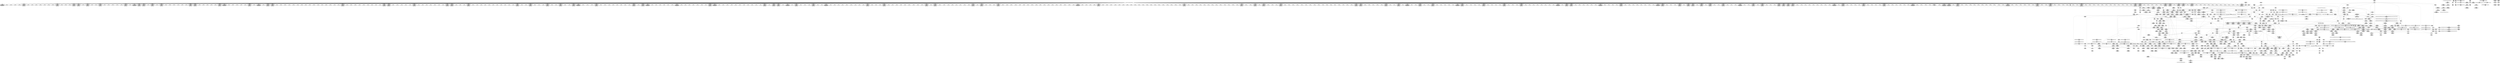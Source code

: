 digraph {
	CE0x3f52480 [shape=record,shape=Mrecord,label="{CE0x3f52480|inode_has_perm:if.then|*SummSource*}"]
	CE0x3f955a0 [shape=record,shape=Mrecord,label="{CE0x3f955a0|104:_%struct.inode*,_:_CRE_314,315_}"]
	CE0x3f93c90 [shape=record,shape=Mrecord,label="{CE0x3f93c90|inode_has_perm:cred|Function::inode_has_perm&Arg::cred::}"]
	CE0x3f5f280 [shape=record,shape=Mrecord,label="{CE0x3f5f280|_call_void_lockdep_rcu_suspicious(i8*_getelementptr_inbounds_(_25_x_i8_,_25_x_i8_*_.str3,_i32_0,_i32_0),_i32_2044,_i8*_getelementptr_inbounds_(_45_x_i8_,_45_x_i8_*_.str12,_i32_0,_i32_0))_#10,_!dbg_!27728|security/selinux/hooks.c,2044|*SummSource*}"]
	CE0x3f6c780 [shape=record,shape=Mrecord,label="{CE0x3f6c780|104:_%struct.inode*,_:_CRE_296,304_|*MultipleSource*|Function::selinux_quota_on&Arg::dentry::|Function::dentry_has_perm&Arg::dentry::|security/selinux/hooks.c,1627}"]
	CE0x3fe9450 [shape=record,shape=Mrecord,label="{CE0x3fe9450|inode_has_perm:lnot1|security/selinux/hooks.c,1611}"]
	CE0x3f4f280 [shape=record,shape=Mrecord,label="{CE0x3f4f280|104:_%struct.inode*,_:_CRE_80,88_|*MultipleSource*|Function::selinux_quota_on&Arg::dentry::|Function::dentry_has_perm&Arg::dentry::|security/selinux/hooks.c,1627}"]
	CE0x3f4eb90 [shape=record,shape=Mrecord,label="{CE0x3f4eb90|get_current:tmp1}"]
	CE0x3fafbb0 [shape=record,shape=Mrecord,label="{CE0x3fafbb0|i64*_getelementptr_inbounds_(_8_x_i64_,_8_x_i64_*___llvm_gcov_ctr154,_i64_0,_i64_2)|*Constant*|*SummSource*}"]
	CE0x3f44480 [shape=record,shape=Mrecord,label="{CE0x3f44480|12:_i32,_56:_i8*,_:_CRE_151,152_}"]
	CE0x3f65e60 [shape=record,shape=Mrecord,label="{CE0x3f65e60|i32_32768|*Constant*|*SummSink*}"]
	CE0x3f5d150 [shape=record,shape=Mrecord,label="{CE0x3f5d150|selinux_quota_on:call5|security/selinux/hooks.c,2046}"]
	CE0x3fe32c0 [shape=record,shape=Mrecord,label="{CE0x3fe32c0|inode_has_perm:tmp17|security/selinux/hooks.c,1617}"]
	CE0x3f4b280 [shape=record,shape=Mrecord,label="{CE0x3f4b280|12:_i32,_56:_i8*,_:_CRE_88,96_|*MultipleSource*|Function::inode_has_perm&Arg::inode::|*LoadInst*|security/selinux/hooks.c,1627|security/selinux/hooks.c,1611}"]
	CE0x3f7ce80 [shape=record,shape=Mrecord,label="{CE0x3f7ce80|i64*_getelementptr_inbounds_(_11_x_i64_,_11_x_i64_*___llvm_gcov_ctr152,_i64_0,_i64_6)|*Constant*}"]
	CE0x3f70c20 [shape=record,shape=Mrecord,label="{CE0x3f70c20|i64_5|*Constant*}"]
	CE0x3fbdd70 [shape=record,shape=Mrecord,label="{CE0x3fbdd70|12:_i32,_56:_i8*,_:_CRE_180,181_}"]
	CE0x3fe6f80 [shape=record,shape=Mrecord,label="{CE0x3fe6f80|inode_has_perm:retval.0|*SummSink*}"]
	CE0x3f373c0 [shape=record,shape=Mrecord,label="{CE0x3f373c0|selinux_quota_on:tmp1}"]
	CE0x3f58320 [shape=record,shape=Mrecord,label="{CE0x3f58320|__validate_creds:tmp2|include/linux/cred.h,173}"]
	CE0x3f46810 [shape=record,shape=Mrecord,label="{CE0x3f46810|i64*_getelementptr_inbounds_(_11_x_i64_,_11_x_i64_*___llvm_gcov_ctr152,_i64_0,_i64_9)|*Constant*|*SummSink*}"]
	CE0x3f6f720 [shape=record,shape=Mrecord,label="{CE0x3f6f720|104:_%struct.inode*,_:_CRE_206,207_}"]
	CE0x3fd5db0 [shape=record,shape=Mrecord,label="{CE0x3fd5db0|12:_i32,_56:_i8*,_:_CRE_885,886_}"]
	CE0x3f61e90 [shape=record,shape=Mrecord,label="{CE0x3f61e90|selinux_quota_on:call3|security/selinux/hooks.c,2044|*SummSource*}"]
	CE0x3f57b40 [shape=record,shape=Mrecord,label="{CE0x3f57b40|i64*_getelementptr_inbounds_(_5_x_i64_,_5_x_i64_*___llvm_gcov_ctr155,_i64_0,_i64_0)|*Constant*|*SummSource*}"]
	CE0x3f7a980 [shape=record,shape=Mrecord,label="{CE0x3f7a980|i64_5|*Constant*|*SummSource*}"]
	CE0x3f7dfe0 [shape=record,shape=Mrecord,label="{CE0x3f7dfe0|selinux_quota_on:tmp10|security/selinux/hooks.c,2044|*SummSource*}"]
	CE0x3f4d9c0 [shape=record,shape=Mrecord,label="{CE0x3f4d9c0|i64*_getelementptr_inbounds_(_2_x_i64_,_2_x_i64_*___llvm_gcov_ctr98,_i64_0,_i64_1)|*Constant*|*SummSource*}"]
	CE0x3f67da0 [shape=record,shape=Mrecord,label="{CE0x3f67da0|i32_2044|*Constant*|*SummSink*}"]
	CE0x3fb2a30 [shape=record,shape=Mrecord,label="{CE0x3fb2a30|i64*_getelementptr_inbounds_(_5_x_i64_,_5_x_i64_*___llvm_gcov_ctr155,_i64_0,_i64_3)|*Constant*|*SummSource*}"]
	CE0x3fd8740 [shape=record,shape=Mrecord,label="{CE0x3fd8740|12:_i32,_56:_i8*,_:_CRE_920,921_}"]
	CE0x3fad140 [shape=record,shape=Mrecord,label="{CE0x3fad140|inode_has_perm:tmp5|security/selinux/hooks.c,1609|*SummSource*}"]
	CE0x3f5b590 [shape=record,shape=Mrecord,label="{CE0x3f5b590|_ret_%struct.task_struct*_%tmp4,_!dbg_!27714|./arch/x86/include/asm/current.h,14|*SummSink*}"]
	CE0x3fed910 [shape=record,shape=Mrecord,label="{CE0x3fed910|i64*_getelementptr_inbounds_(_8_x_i64_,_8_x_i64_*___llvm_gcov_ctr154,_i64_0,_i64_5)|*Constant*}"]
	CE0x3f77610 [shape=record,shape=Mrecord,label="{CE0x3f77610|dentry_has_perm:dentry|Function::dentry_has_perm&Arg::dentry::|*SummSink*}"]
	CE0x3fb4540 [shape=record,shape=Mrecord,label="{CE0x3fb4540|dentry_has_perm:tmp}"]
	CE0x3fcf090 [shape=record,shape=Mrecord,label="{CE0x3fcf090|12:_i32,_56:_i8*,_:_CRE_605,606_}"]
	CE0x3fcd670 [shape=record,shape=Mrecord,label="{CE0x3fcd670|12:_i32,_56:_i8*,_:_CRE_583,584_}"]
	CE0x3fec220 [shape=record,shape=Mrecord,label="{CE0x3fec220|GLOBAL:__llvm_gcov_ctr154|Global_var:__llvm_gcov_ctr154|*SummSink*}"]
	CE0x3fd7b60 [shape=record,shape=Mrecord,label="{CE0x3fd7b60|12:_i32,_56:_i8*,_:_CRE_910,911_}"]
	CE0x3f62400 [shape=record,shape=Mrecord,label="{CE0x3f62400|selinux_quota_on:bb|*SummSink*}"]
	CE0x3f6d4a0 [shape=record,shape=Mrecord,label="{CE0x3f6d4a0|GLOBAL:__validate_creds|*Constant*}"]
	CE0x3fcf420 [shape=record,shape=Mrecord,label="{CE0x3fcf420|12:_i32,_56:_i8*,_:_CRE_608,609_}"]
	CE0x3fc1c60 [shape=record,shape=Mrecord,label="{CE0x3fc1c60|12:_i32,_56:_i8*,_:_CRE_256,257_}"]
	CE0x3fd6990 [shape=record,shape=Mrecord,label="{CE0x3fd6990|12:_i32,_56:_i8*,_:_CRE_895,896_}"]
	CE0x3f8ee50 [shape=record,shape=Mrecord,label="{CE0x3f8ee50|104:_%struct.inode*,_:_CRE_163,164_}"]
	CE0x3fa7b30 [shape=record,shape=Mrecord,label="{CE0x3fa7b30|104:_%struct.inode*,_:_CRE_8,12_|*MultipleSource*|Function::selinux_quota_on&Arg::dentry::|Function::dentry_has_perm&Arg::dentry::|security/selinux/hooks.c,1627}"]
	CE0x3f53130 [shape=record,shape=Mrecord,label="{CE0x3f53130|dentry_has_perm:tmp1|*SummSink*}"]
	CE0x3fcfda0 [shape=record,shape=Mrecord,label="{CE0x3fcfda0|12:_i32,_56:_i8*,_:_CRE_616,617_}"]
	CE0x3fa71e0 [shape=record,shape=Mrecord,label="{CE0x3fa71e0|104:_%struct.inode*,_:_CRE_154,155_}"]
	CE0x3fcfa10 [shape=record,shape=Mrecord,label="{CE0x3fcfa10|12:_i32,_56:_i8*,_:_CRE_613,614_}"]
	CE0x3f58030 [shape=record,shape=Mrecord,label="{CE0x3f58030|__validate_creds:tobool|include/linux/cred.h,173|*SummSource*}"]
	CE0x3fa7280 [shape=record,shape=Mrecord,label="{CE0x3fa7280|i32_5|*Constant*|*SummSource*}"]
	CE0x3fb8d00 [shape=record,shape=Mrecord,label="{CE0x3fb8d00|0:_i32,_4:_i32,_8:_i32,_12:_i32,_:_CMRE_12,16_|*MultipleSource*|security/selinux/hooks.c,196|security/selinux/hooks.c,197|*LoadInst*|security/selinux/hooks.c,196}"]
	CE0x3fa6d30 [shape=record,shape=Mrecord,label="{CE0x3fa6d30|104:_%struct.inode*,_:_CRE_149,150_}"]
	CE0x3f55b30 [shape=record,shape=Mrecord,label="{CE0x3f55b30|inode_has_perm:perms|Function::inode_has_perm&Arg::perms::|*SummSource*}"]
	CE0x3fbd9e0 [shape=record,shape=Mrecord,label="{CE0x3fbd9e0|12:_i32,_56:_i8*,_:_CRE_177,178_}"]
	CE0x3f569b0 [shape=record,shape=Mrecord,label="{CE0x3f569b0|inode_has_perm:do.end|*SummSource*}"]
	CE0x3f9d580 [shape=record,shape=Mrecord,label="{CE0x3f9d580|28:_i32,_32:_i16,_:_CRE_28,32_|*MultipleSource*|*LoadInst*|security/selinux/hooks.c,1615|security/selinux/hooks.c,1615|security/selinux/hooks.c,1617}"]
	CE0x3f72100 [shape=record,shape=Mrecord,label="{CE0x3f72100|inode_has_perm:tmp2|*SummSource*}"]
	CE0x3f46f50 [shape=record,shape=Mrecord,label="{CE0x3f46f50|i64*_getelementptr_inbounds_(_11_x_i64_,_11_x_i64_*___llvm_gcov_ctr152,_i64_0,_i64_9)|*Constant*}"]
	CE0x3f5d810 [shape=record,shape=Mrecord,label="{CE0x3f5d810|get_current:tmp2|*SummSink*}"]
	CE0x3fbf790 [shape=record,shape=Mrecord,label="{CE0x3fbf790|12:_i32,_56:_i8*,_:_CRE_202,203_}"]
	CE0x3f9f8d0 [shape=record,shape=Mrecord,label="{CE0x3f9f8d0|inode_has_perm:tmp|*SummSink*}"]
	CE0x3fead00 [shape=record,shape=Mrecord,label="{CE0x3fead00|i64_3|*Constant*}"]
	CE0x3f76fb0 [shape=record,shape=Mrecord,label="{CE0x3f76fb0|selinux_quota_on:dentry|Function::selinux_quota_on&Arg::dentry::}"]
	CE0x3fc9b10 [shape=record,shape=Mrecord,label="{CE0x3fc9b10|12:_i32,_56:_i8*,_:_CRE_496,500_|*MultipleSource*|Function::inode_has_perm&Arg::inode::|*LoadInst*|security/selinux/hooks.c,1627|security/selinux/hooks.c,1611}"]
	CE0x3f8fa80 [shape=record,shape=Mrecord,label="{CE0x3f8fa80|104:_%struct.inode*,_:_CRE_176,177_}"]
	CE0x3f5bb30 [shape=record,shape=Mrecord,label="{CE0x3f5bb30|selinux_quota_on:if.then}"]
	CE0x3fa0b30 [shape=record,shape=Mrecord,label="{CE0x3fa0b30|inode_has_perm:tmp|*SummSource*}"]
	CE0x3fceaa0 [shape=record,shape=Mrecord,label="{CE0x3fceaa0|12:_i32,_56:_i8*,_:_CRE_600,601_}"]
	CE0x400a520 [shape=record,shape=Mrecord,label="{CE0x400a520|cred_sid:bb|*SummSource*}"]
	CE0x3f9ab70 [shape=record,shape=Mrecord,label="{CE0x3f9ab70|_ret_i32_%retval.0,_!dbg_!27728|security/selinux/avc.c,775|*SummSource*}"]
	CE0x3fc6ba0 [shape=record,shape=Mrecord,label="{CE0x3fc6ba0|12:_i32,_56:_i8*,_:_CRE_376,384_|*MultipleSource*|Function::inode_has_perm&Arg::inode::|*LoadInst*|security/selinux/hooks.c,1627|security/selinux/hooks.c,1611}"]
	CE0x3fe8af0 [shape=record,shape=Mrecord,label="{CE0x3fe8af0|inode_has_perm:and|security/selinux/hooks.c,1611|*SummSink*}"]
	CE0x3fae820 [shape=record,shape=Mrecord,label="{CE0x3fae820|__validate_creds:lnot.ext|include/linux/cred.h,173|*SummSink*}"]
	CE0x3fbc6e0 [shape=record,shape=Mrecord,label="{CE0x3fbc6e0|12:_i32,_56:_i8*,_:_CRE_165,166_}"]
	CE0x3f99510 [shape=record,shape=Mrecord,label="{CE0x3f99510|avc_has_perm:entry|*SummSink*}"]
	CE0x3f956d0 [shape=record,shape=Mrecord,label="{CE0x3f956d0|104:_%struct.inode*,_:_CRE_315,316_}"]
	CE0x3fcb8c0 [shape=record,shape=Mrecord,label="{CE0x3fcb8c0|12:_i32,_56:_i8*,_:_CRE_558,559_}"]
	CE0x3fcafb0 [shape=record,shape=Mrecord,label="{CE0x3fcafb0|12:_i32,_56:_i8*,_:_CRE_552,553_}"]
	CE0x3f53410 [shape=record,shape=Mrecord,label="{CE0x3f53410|i32_1|*Constant*|*SummSink*}"]
	CE0x3fe0f50 [shape=record,shape=Mrecord,label="{CE0x3fe0f50|inode_has_perm:tmp16|security/selinux/hooks.c,1615|*SummSource*}"]
	CE0x3fae900 [shape=record,shape=Mrecord,label="{CE0x3fae900|__validate_creds:conv|include/linux/cred.h,173|*SummSource*}"]
	CE0x3f55750 [shape=record,shape=Mrecord,label="{CE0x3f55750|inode_has_perm:inode|Function::inode_has_perm&Arg::inode::|*SummSink*}"]
	CE0x3fd5ee0 [shape=record,shape=Mrecord,label="{CE0x3fd5ee0|12:_i32,_56:_i8*,_:_CRE_886,887_}"]
	CE0x3fc44c0 [shape=record,shape=Mrecord,label="{CE0x3fc44c0|12:_i32,_56:_i8*,_:_CRE_290,291_}"]
	CE0x3fd3010 [shape=record,shape=Mrecord,label="{CE0x3fd3010|12:_i32,_56:_i8*,_:_CRE_792,800_|*MultipleSource*|Function::inode_has_perm&Arg::inode::|*LoadInst*|security/selinux/hooks.c,1627|security/selinux/hooks.c,1611}"]
	CE0x3f69670 [shape=record,shape=Mrecord,label="{CE0x3f69670|i32_1|*Constant*}"]
	CE0x3fe7680 [shape=record,shape=Mrecord,label="{CE0x3fe7680|inode_has_perm:tmp19|security/selinux/hooks.c,1618}"]
	CE0x3fd5b50 [shape=record,shape=Mrecord,label="{CE0x3fd5b50|12:_i32,_56:_i8*,_:_CRE_883,884_}"]
	CE0x3fa4c50 [shape=record,shape=Mrecord,label="{CE0x3fa4c50|_call_void_mcount()_#3}"]
	CE0x3fdacd0 [shape=record,shape=Mrecord,label="{CE0x3fdacd0|12:_i32,_56:_i8*,_:_CRE_983,984_}"]
	CE0x3f96cc0 [shape=record,shape=Mrecord,label="{CE0x3f96cc0|dentry_has_perm:u|security/selinux/hooks.c,1631}"]
	CE0x4008ba0 [shape=record,shape=Mrecord,label="{CE0x4008ba0|_call_void___invalid_creds(%struct.cred*_%cred,_i8*_%file,_i32_%line)_#10,_!dbg_!27721|include/linux/cred.h,174|*SummSink*}"]
	CE0x3fa8600 [shape=record,shape=Mrecord,label="{CE0x3fa8600|i64*_getelementptr_inbounds_(_2_x_i64_,_2_x_i64_*___llvm_gcov_ctr98,_i64_0,_i64_0)|*Constant*|*SummSource*}"]
	CE0x4003630 [shape=record,shape=Mrecord,label="{CE0x4003630|i32_3|*Constant*|*SummSource*}"]
	CE0x3f6ecd0 [shape=record,shape=Mrecord,label="{CE0x3f6ecd0|104:_%struct.inode*,_:_CRE_195,196_}"]
	CE0x3fab280 [shape=record,shape=Mrecord,label="{CE0x3fab280|dentry_has_perm:type|security/selinux/hooks.c,1630}"]
	CE0x3fb6640 [shape=record,shape=Mrecord,label="{CE0x3fb6640|0:_i32,_4:_i32,_8:_i32,_12:_i32,_:_CMRE_4,8_|*MultipleSource*|security/selinux/hooks.c,196|security/selinux/hooks.c,197|*LoadInst*|security/selinux/hooks.c,196}"]
	CE0x3fbf8c0 [shape=record,shape=Mrecord,label="{CE0x3fbf8c0|12:_i32,_56:_i8*,_:_CRE_203,204_}"]
	CE0x3fbf9f0 [shape=record,shape=Mrecord,label="{CE0x3fbf9f0|12:_i32,_56:_i8*,_:_CRE_204,205_}"]
	CE0x3f6e730 [shape=record,shape=Mrecord,label="{CE0x3f6e730|104:_%struct.inode*,_:_CRE_189,190_}"]
	CE0x3f743b0 [shape=record,shape=Mrecord,label="{CE0x3f743b0|inode_has_perm:tmp3|*SummSource*}"]
	CE0x3feec80 [shape=record,shape=Mrecord,label="{CE0x3feec80|i32_512|*Constant*|*SummSource*}"]
	CE0x3fe04c0 [shape=record,shape=Mrecord,label="{CE0x3fe04c0|i32_10|*Constant*|*SummSource*}"]
	CE0x3fc4390 [shape=record,shape=Mrecord,label="{CE0x3fc4390|12:_i32,_56:_i8*,_:_CRE_289,290_}"]
	CE0x3fbf2d0 [shape=record,shape=Mrecord,label="{CE0x3fbf2d0|12:_i32,_56:_i8*,_:_CRE_198,199_}"]
	CE0x3f4cd90 [shape=record,shape=Mrecord,label="{CE0x3f4cd90|i8*_getelementptr_inbounds_(_45_x_i8_,_45_x_i8_*_.str12,_i32_0,_i32_0)|*Constant*|*SummSink*}"]
	CE0x3fab350 [shape=record,shape=Mrecord,label="{CE0x3fab350|dentry_has_perm:type|security/selinux/hooks.c,1630|*SummSource*}"]
	CE0x3f612a0 [shape=record,shape=Mrecord,label="{CE0x3f612a0|dentry_has_perm:cred|Function::dentry_has_perm&Arg::cred::|*SummSink*}"]
	CE0x3fb2470 [shape=record,shape=Mrecord,label="{CE0x3fb2470|__validate_creds:tmp5|include/linux/cred.h,173|*SummSource*}"]
	CE0x3fd44c0 [shape=record,shape=Mrecord,label="{CE0x3fd44c0|12:_i32,_56:_i8*,_:_CRE_865,866_}"]
	CE0x3f6b4b0 [shape=record,shape=Mrecord,label="{CE0x3f6b4b0|104:_%struct.inode*,_:_CRE_222,223_}"]
	CE0x3fdfdd0 [shape=record,shape=Mrecord,label="{CE0x3fdfdd0|_ret_i32_%tmp6,_!dbg_!27716|security/selinux/hooks.c,197|*SummSource*}"]
	CE0x3fcebd0 [shape=record,shape=Mrecord,label="{CE0x3fcebd0|12:_i32,_56:_i8*,_:_CRE_601,602_}"]
	CE0x3fc4ab0 [shape=record,shape=Mrecord,label="{CE0x3fc4ab0|12:_i32,_56:_i8*,_:_CRE_295,296_}"]
	CE0x3fa0390 [shape=record,shape=Mrecord,label="{CE0x3fa0390|12:_i32,_56:_i8*,_:_CRE_0,2_|*MultipleSource*|Function::inode_has_perm&Arg::inode::|*LoadInst*|security/selinux/hooks.c,1627|security/selinux/hooks.c,1611}"]
	CE0x3f57700 [shape=record,shape=Mrecord,label="{CE0x3f57700|__validate_creds:cred|Function::__validate_creds&Arg::cred::|*SummSource*}"]
	CE0x3fca0a0 [shape=record,shape=Mrecord,label="{CE0x3fca0a0|12:_i32,_56:_i8*,_:_CRE_508,512_|*MultipleSource*|Function::inode_has_perm&Arg::inode::|*LoadInst*|security/selinux/hooks.c,1627|security/selinux/hooks.c,1611}"]
	CE0x3f50790 [shape=record,shape=Mrecord,label="{CE0x3f50790|selinux_quota_on:tmp3|*SummSink*}"]
	CE0x3f37aa0 [shape=record,shape=Mrecord,label="{CE0x3f37aa0|_call_void_mcount()_#3|*SummSink*}"]
	CE0x3f5dff0 [shape=record,shape=Mrecord,label="{CE0x3f5dff0|_ret_i32_%call5,_!dbg_!27740|security/selinux/hooks.c,2046}"]
	CE0x3fa3ec0 [shape=record,shape=Mrecord,label="{CE0x3fa3ec0|inode_has_perm:tmp3|*SummSink*}"]
	CE0x3fe9d70 [shape=record,shape=Mrecord,label="{CE0x3fe9d70|inode_has_perm:lnot.ext|security/selinux/hooks.c,1611}"]
	CE0x3fa60a0 [shape=record,shape=Mrecord,label="{CE0x3fa60a0|i32_512|*Constant*}"]
	CE0x3f9b0c0 [shape=record,shape=Mrecord,label="{CE0x3f9b0c0|inode_has_perm:retval.0}"]
	CE0x3fcd080 [shape=record,shape=Mrecord,label="{CE0x3fcd080|12:_i32,_56:_i8*,_:_CRE_578,579_}"]
	CE0x3f46080 [shape=record,shape=Mrecord,label="{CE0x3f46080|selinux_quota_on:tmp12|security/selinux/hooks.c,2044|*SummSink*}"]
	CE0x3faafd0 [shape=record,shape=Mrecord,label="{CE0x3faafd0|__validate_creds:tmp4|include/linux/cred.h,173}"]
	CE0x3fc8740 [shape=record,shape=Mrecord,label="{CE0x3fc8740|12:_i32,_56:_i8*,_:_CRE_473,474_}"]
	CE0x3fd0130 [shape=record,shape=Mrecord,label="{CE0x3fd0130|12:_i32,_56:_i8*,_:_CRE_619,620_}"]
	CE0x3fb1bf0 [shape=record,shape=Mrecord,label="{CE0x3fb1bf0|_call_void___invalid_creds(%struct.cred*_%cred,_i8*_%file,_i32_%line)_#10,_!dbg_!27721|include/linux/cred.h,174}"]
	CE0x3fb2190 [shape=record,shape=Mrecord,label="{CE0x3fb2190|__validate_creds:tmp4|include/linux/cred.h,173|*SummSink*}"]
	"CONST[source:2(external),value:2(dynamic)][purpose:{subject}][SrcIdx:3]"
	CE0x3f95930 [shape=record,shape=Mrecord,label="{CE0x3f95930|104:_%struct.inode*,_:_CRE_317,318_}"]
	CE0x3f95110 [shape=record,shape=Mrecord,label="{CE0x3f95110|104:_%struct.inode*,_:_CRE_310,311_}"]
	CE0x3fc7ca0 [shape=record,shape=Mrecord,label="{CE0x3fc7ca0|12:_i32,_56:_i8*,_:_CRE_440,448_|*MultipleSource*|Function::inode_has_perm&Arg::inode::|*LoadInst*|security/selinux/hooks.c,1627|security/selinux/hooks.c,1611}"]
	CE0x3f70dd0 [shape=record,shape=Mrecord,label="{CE0x3f70dd0|get_current:tmp1|*SummSink*}"]
	CE0x3fc7010 [shape=record,shape=Mrecord,label="{CE0x3fc7010|12:_i32,_56:_i8*,_:_CRE_392,400_|*MultipleSource*|Function::inode_has_perm&Arg::inode::|*LoadInst*|security/selinux/hooks.c,1627|security/selinux/hooks.c,1611}"]
	CE0x3f57a70 [shape=record,shape=Mrecord,label="{CE0x3f57a70|i64*_getelementptr_inbounds_(_5_x_i64_,_5_x_i64_*___llvm_gcov_ctr155,_i64_0,_i64_0)|*Constant*|*SummSink*}"]
	CE0x3fbb480 [shape=record,shape=Mrecord,label="{CE0x3fbb480|inode_has_perm:call|security/selinux/hooks.c,1614}"]
	CE0x3feb8d0 [shape=record,shape=Mrecord,label="{CE0x3feb8d0|inode_has_perm:tmp8|security/selinux/hooks.c,1611}"]
	CE0x3f93010 [shape=record,shape=Mrecord,label="{CE0x3f93010|dentry_has_perm:dentry1|security/selinux/hooks.c,1631|*SummSink*}"]
	CE0x3fad2b0 [shape=record,shape=Mrecord,label="{CE0x3fad2b0|inode_has_perm:tmp5|security/selinux/hooks.c,1609|*SummSink*}"]
	CE0x3fc4130 [shape=record,shape=Mrecord,label="{CE0x3fc4130|12:_i32,_56:_i8*,_:_CRE_287,288_}"]
	CE0x3fb22c0 [shape=record,shape=Mrecord,label="{CE0x3fb22c0|__validate_creds:tmp5|include/linux/cred.h,173}"]
	CE0x3f76140 [shape=record,shape=Mrecord,label="{CE0x3f76140|12:_i32,_56:_i8*,_:_CRE_32,40_|*MultipleSource*|Function::inode_has_perm&Arg::inode::|*LoadInst*|security/selinux/hooks.c,1627|security/selinux/hooks.c,1611}"]
	CE0x3f56030 [shape=record,shape=Mrecord,label="{CE0x3f56030|inode_has_perm:adp|Function::inode_has_perm&Arg::adp::|*SummSource*}"]
	CE0x3fdae00 [shape=record,shape=Mrecord,label="{CE0x3fdae00|12:_i32,_56:_i8*,_:_CRE_984,988_|*MultipleSource*|Function::inode_has_perm&Arg::inode::|*LoadInst*|security/selinux/hooks.c,1627|security/selinux/hooks.c,1611}"]
	CE0x3f36940 [shape=record,shape=Mrecord,label="{CE0x3f36940|dentry_has_perm:bb}"]
	CE0x3fb1720 [shape=record,shape=Mrecord,label="{CE0x3fb1720|__validate_creds:tmp7|include/linux/cred.h,174|*SummSink*}"]
	CE0x3fa0320 [shape=record,shape=Mrecord,label="{CE0x3fa0320|inode_has_perm:i_flags|security/selinux/hooks.c,1611|*SummSink*}"]
	CE0x3fea210 [shape=record,shape=Mrecord,label="{CE0x3fea210|inode_has_perm:conv|security/selinux/hooks.c,1611|*SummSource*}"]
	CE0x3fd63a0 [shape=record,shape=Mrecord,label="{CE0x3fd63a0|12:_i32,_56:_i8*,_:_CRE_890,891_}"]
	CE0x3f501f0 [shape=record,shape=Mrecord,label="{CE0x3f501f0|i64*_getelementptr_inbounds_(_11_x_i64_,_11_x_i64_*___llvm_gcov_ctr152,_i64_0,_i64_1)|*Constant*|*SummSink*}"]
	CE0x3fd4080 [shape=record,shape=Mrecord,label="{CE0x3fd4080|12:_i32,_56:_i8*,_:_CRE_856,864_|*MultipleSource*|Function::inode_has_perm&Arg::inode::|*LoadInst*|security/selinux/hooks.c,1627|security/selinux/hooks.c,1611}"]
	CE0x3f41590 [shape=record,shape=Mrecord,label="{CE0x3f41590|selinux_quota_on:if.then|*SummSink*}"]
	CE0x3f6f270 [shape=record,shape=Mrecord,label="{CE0x3f6f270|104:_%struct.inode*,_:_CRE_201,202_}"]
	CE0x3fc8d30 [shape=record,shape=Mrecord,label="{CE0x3fc8d30|12:_i32,_56:_i8*,_:_CRE_477,478_}"]
	CE0x3fb49e0 [shape=record,shape=Mrecord,label="{CE0x3fb49e0|get_current:tmp|*SummSink*}"]
	CE0x3fb0750 [shape=record,shape=Mrecord,label="{CE0x3fb0750|_ret_void,_!dbg_!27722|include/linux/cred.h,175|*SummSource*}"]
	CE0x3fd6270 [shape=record,shape=Mrecord,label="{CE0x3fd6270|12:_i32,_56:_i8*,_:_CRE_889,890_}"]
	CE0x3fe36c0 [shape=record,shape=Mrecord,label="{CE0x3fe36c0|inode_has_perm:tmp17|security/selinux/hooks.c,1617|*SummSink*}"]
	CE0x3febc40 [shape=record,shape=Mrecord,label="{CE0x3febc40|inode_has_perm:tmp7|security/selinux/hooks.c,1611|*SummSink*}"]
	CE0x3fd91f0 [shape=record,shape=Mrecord,label="{CE0x3fd91f0|12:_i32,_56:_i8*,_:_CRE_929,930_}"]
	CE0x3fc98b0 [shape=record,shape=Mrecord,label="{CE0x3fc98b0|12:_i32,_56:_i8*,_:_CRE_487,488_}"]
	CE0x3fec6e0 [shape=record,shape=Mrecord,label="{CE0x3fec6e0|inode_has_perm:tmp9|security/selinux/hooks.c,1611|*SummSource*}"]
	CE0x3fcda00 [shape=record,shape=Mrecord,label="{CE0x3fcda00|12:_i32,_56:_i8*,_:_CRE_586,587_}"]
	CE0x3fa6f10 [shape=record,shape=Mrecord,label="{CE0x3fa6f10|104:_%struct.inode*,_:_CRE_151,152_}"]
	CE0x3f939e0 [shape=record,shape=Mrecord,label="{CE0x3f939e0|inode_has_perm:entry}"]
	CE0x3fcd8d0 [shape=record,shape=Mrecord,label="{CE0x3fcd8d0|12:_i32,_56:_i8*,_:_CRE_585,586_}"]
	CE0x4009000 [shape=record,shape=Mrecord,label="{CE0x4009000|i64*_getelementptr_inbounds_(_5_x_i64_,_5_x_i64_*___llvm_gcov_ctr155,_i64_0,_i64_4)|*Constant*|*SummSource*}"]
	CE0x3fbe100 [shape=record,shape=Mrecord,label="{CE0x3fbe100|12:_i32,_56:_i8*,_:_CRE_183,184_}"]
	CE0x3f8fd50 [shape=record,shape=Mrecord,label="{CE0x3f8fd50|104:_%struct.inode*,_:_CRE_179,180_}"]
	CE0x3fbb110 [shape=record,shape=Mrecord,label="{CE0x3fbb110|inode_has_perm:tmp14|security/selinux/hooks.c,1614|*SummSink*}"]
	CE0x3fcdff0 [shape=record,shape=Mrecord,label="{CE0x3fcdff0|12:_i32,_56:_i8*,_:_CRE_591,592_}"]
	CE0x3f52920 [shape=record,shape=Mrecord,label="{CE0x3f52920|GLOBAL:dentry_has_perm|*Constant*|*SummSource*}"]
	CE0x3f76e40 [shape=record,shape=Mrecord,label="{CE0x3f76e40|i64*_getelementptr_inbounds_(_2_x_i64_,_2_x_i64_*___llvm_gcov_ctr153,_i64_0,_i64_0)|*Constant*}"]
	CE0x3f55e20 [shape=record,shape=Mrecord,label="{CE0x3f55e20|inode_has_perm:adp|Function::inode_has_perm&Arg::adp::}"]
	CE0x3fec460 [shape=record,shape=Mrecord,label="{CE0x3fec460|inode_has_perm:tmp8|security/selinux/hooks.c,1611|*SummSink*}"]
	CE0x3f69200 [shape=record,shape=Mrecord,label="{CE0x3f69200|cred_sid:tmp5|security/selinux/hooks.c,196}"]
	CE0x3fb4e60 [shape=record,shape=Mrecord,label="{CE0x3fb4e60|i32_22|*Constant*|*SummSource*}"]
	CE0x3fc6980 [shape=record,shape=Mrecord,label="{CE0x3fc6980|12:_i32,_56:_i8*,_:_CRE_360,376_|*MultipleSource*|Function::inode_has_perm&Arg::inode::|*LoadInst*|security/selinux/hooks.c,1627|security/selinux/hooks.c,1611}"]
	CE0x3f6c0f0 [shape=record,shape=Mrecord,label="{CE0x3f6c0f0|104:_%struct.inode*,_:_CRE_272,280_|*MultipleSource*|Function::selinux_quota_on&Arg::dentry::|Function::dentry_has_perm&Arg::dentry::|security/selinux/hooks.c,1627}"]
	CE0x3fcf7b0 [shape=record,shape=Mrecord,label="{CE0x3fcf7b0|12:_i32,_56:_i8*,_:_CRE_611,612_}"]
	CE0x3f9fdf0 [shape=record,shape=Mrecord,label="{CE0x3f9fdf0|_call_void_mcount()_#3|*SummSource*}"]
	CE0x3f8f7b0 [shape=record,shape=Mrecord,label="{CE0x3f8f7b0|104:_%struct.inode*,_:_CRE_173,174_}"]
	CE0x3fc8960 [shape=record,shape=Mrecord,label="{CE0x3fc8960|12:_i32,_56:_i8*,_:_CRE_474,475_}"]
	CE0x3f41820 [shape=record,shape=Mrecord,label="{CE0x3f41820|selinux_quota_on:land.lhs.true|*SummSource*}"]
	CE0x3fa1b90 [shape=record,shape=Mrecord,label="{CE0x3fa1b90|i64*_getelementptr_inbounds_(_8_x_i64_,_8_x_i64_*___llvm_gcov_ctr154,_i64_0,_i64_0)|*Constant*|*SummSource*}"]
	CE0x3fa0d60 [shape=record,shape=Mrecord,label="{CE0x3fa0d60|__validate_creds:call|include/linux/cred.h,173|*SummSource*}"]
	CE0x3f8f030 [shape=record,shape=Mrecord,label="{CE0x3f8f030|104:_%struct.inode*,_:_CRE_165,166_}"]
	CE0x3f4b4d0 [shape=record,shape=Mrecord,label="{CE0x3f4b4d0|12:_i32,_56:_i8*,_:_CRE_96,104_|*MultipleSource*|Function::inode_has_perm&Arg::inode::|*LoadInst*|security/selinux/hooks.c,1627|security/selinux/hooks.c,1611}"]
	CE0x3f44f30 [shape=record,shape=Mrecord,label="{CE0x3f44f30|12:_i32,_56:_i8*,_:_CRE_160,161_}"]
	CE0x3fbca70 [shape=record,shape=Mrecord,label="{CE0x3fbca70|12:_i32,_56:_i8*,_:_CRE_168,169_}"]
	CE0x3f7a910 [shape=record,shape=Mrecord,label="{CE0x3f7a910|i64_5|*Constant*|*SummSink*}"]
	CE0x3fd8610 [shape=record,shape=Mrecord,label="{CE0x3fd8610|12:_i32,_56:_i8*,_:_CRE_919,920_}"]
	CE0x3fb93a0 [shape=record,shape=Mrecord,label="{CE0x3fb93a0|cred_sid:tmp6|security/selinux/hooks.c,197|*SummSource*}"]
	CE0x3f8ed60 [shape=record,shape=Mrecord,label="{CE0x3f8ed60|104:_%struct.inode*,_:_CRE_162,163_}"]
	CE0x3f49810 [shape=record,shape=Mrecord,label="{CE0x3f49810|selinux_quota_on:tmp11|security/selinux/hooks.c,2044}"]
	CE0x3fd4d10 [shape=record,shape=Mrecord,label="{CE0x3fd4d10|12:_i32,_56:_i8*,_:_CRE_871,872_}"]
	CE0x3fcb1d0 [shape=record,shape=Mrecord,label="{CE0x3fcb1d0|12:_i32,_56:_i8*,_:_CRE_553,554_}"]
	CE0x3f6e820 [shape=record,shape=Mrecord,label="{CE0x3f6e820|104:_%struct.inode*,_:_CRE_190,191_}"]
	CE0x3f9a3a0 [shape=record,shape=Mrecord,label="{CE0x3f9a3a0|avc_has_perm:requested|Function::avc_has_perm&Arg::requested::}"]
	CE0x3fd2df0 [shape=record,shape=Mrecord,label="{CE0x3fd2df0|12:_i32,_56:_i8*,_:_CRE_776,792_|*MultipleSource*|Function::inode_has_perm&Arg::inode::|*LoadInst*|security/selinux/hooks.c,1627|security/selinux/hooks.c,1611}"]
	CE0x3f9bf10 [shape=record,shape=Mrecord,label="{CE0x3f9bf10|COLLAPSED:_GCMRE___llvm_gcov_ctr155_internal_global_5_x_i64_zeroinitializer:_elem_0:default:}"]
	CE0x3f4d840 [shape=record,shape=Mrecord,label="{CE0x3f4d840|selinux_quota_on:tmp|*SummSource*}"]
	CE0x3fc92c0 [shape=record,shape=Mrecord,label="{CE0x3fc92c0|12:_i32,_56:_i8*,_:_CRE_482,483_}"]
	CE0x3f60fe0 [shape=record,shape=Mrecord,label="{CE0x3f60fe0|dentry_has_perm:cred|Function::dentry_has_perm&Arg::cred::}"]
	CE0x3f70710 [shape=record,shape=Mrecord,label="{CE0x3f70710|_call_void_mcount()_#3|*SummSource*}"]
	CE0x3fba6a0 [shape=record,shape=Mrecord,label="{CE0x3fba6a0|i64*_getelementptr_inbounds_(_8_x_i64_,_8_x_i64_*___llvm_gcov_ctr154,_i64_0,_i64_6)|*Constant*}"]
	CE0x3fd8d30 [shape=record,shape=Mrecord,label="{CE0x3fd8d30|12:_i32,_56:_i8*,_:_CRE_925,926_}"]
	CE0x3fd6860 [shape=record,shape=Mrecord,label="{CE0x3fd6860|12:_i32,_56:_i8*,_:_CRE_894,895_}"]
	CE0x3f613b0 [shape=record,shape=Mrecord,label="{CE0x3f613b0|i32_32768|*Constant*}"]
	CE0x3fc0510 [shape=record,shape=Mrecord,label="{CE0x3fc0510|12:_i32,_56:_i8*,_:_CRE_232,236_|*MultipleSource*|Function::inode_has_perm&Arg::inode::|*LoadInst*|security/selinux/hooks.c,1627|security/selinux/hooks.c,1611}"]
	CE0x3f43e30 [shape=record,shape=Mrecord,label="{CE0x3f43e30|i1_true|*Constant*}"]
	CE0x3fc0110 [shape=record,shape=Mrecord,label="{CE0x3fc0110|12:_i32,_56:_i8*,_:_CRE_216,224_|*MultipleSource*|Function::inode_has_perm&Arg::inode::|*LoadInst*|security/selinux/hooks.c,1627|security/selinux/hooks.c,1611}"]
	CE0x3fe1830 [shape=record,shape=Mrecord,label="{CE0x3fe1830|inode_has_perm:sclass|security/selinux/hooks.c,1617}"]
	CE0x3f95800 [shape=record,shape=Mrecord,label="{CE0x3f95800|104:_%struct.inode*,_:_CRE_316,317_}"]
	CE0x3fd2100 [shape=record,shape=Mrecord,label="{CE0x3fd2100|12:_i32,_56:_i8*,_:_CRE_728,736_|*MultipleSource*|Function::inode_has_perm&Arg::inode::|*LoadInst*|security/selinux/hooks.c,1627|security/selinux/hooks.c,1611}"]
	CE0x3f61d20 [shape=record,shape=Mrecord,label="{CE0x3f61d20|selinux_quota_on:tobool|security/selinux/hooks.c,2044}"]
	CE0x3fc8e30 [shape=record,shape=Mrecord,label="{CE0x3fc8e30|12:_i32,_56:_i8*,_:_CRE_478,479_}"]
	CE0x3fc1670 [shape=record,shape=Mrecord,label="{CE0x3fc1670|12:_i32,_56:_i8*,_:_CRE_251,252_}"]
	CE0x3fc6140 [shape=record,shape=Mrecord,label="{CE0x3fc6140|12:_i32,_56:_i8*,_:_CRE_328,336_|*MultipleSource*|Function::inode_has_perm&Arg::inode::|*LoadInst*|security/selinux/hooks.c,1627|security/selinux/hooks.c,1611}"]
	CE0x3f513f0 [shape=record,shape=Mrecord,label="{CE0x3f513f0|get_current:tmp3|*SummSource*}"]
	CE0x3f6a810 [shape=record,shape=Mrecord,label="{CE0x3f6a810|12:_i32,_56:_i8*,_:_CRE_144,145_}"]
	CE0x3fc45f0 [shape=record,shape=Mrecord,label="{CE0x3fc45f0|12:_i32,_56:_i8*,_:_CRE_291,292_}"]
	CE0x3f9f9d0 [shape=record,shape=Mrecord,label="{CE0x3f9f9d0|inode_has_perm:tmp1}"]
	CE0x3feac90 [shape=record,shape=Mrecord,label="{CE0x3feac90|inode_has_perm:expval|security/selinux/hooks.c,1611|*SummSource*}"]
	CE0x3f8e9a0 [shape=record,shape=Mrecord,label="{CE0x3f8e9a0|104:_%struct.inode*,_:_CRE_158,159_}"]
	CE0x3f4fde0 [shape=record,shape=Mrecord,label="{CE0x3f4fde0|104:_%struct.inode*,_:_CRE_104,112_|*MultipleSource*|Function::selinux_quota_on&Arg::dentry::|Function::dentry_has_perm&Arg::dentry::|security/selinux/hooks.c,1627}"]
	CE0x3f8ec70 [shape=record,shape=Mrecord,label="{CE0x3f8ec70|104:_%struct.inode*,_:_CRE_161,162_}"]
	CE0x3fa72f0 [shape=record,shape=Mrecord,label="{CE0x3fa72f0|i32_5|*Constant*|*SummSink*}"]
	CE0x3fd58f0 [shape=record,shape=Mrecord,label="{CE0x3fd58f0|12:_i32,_56:_i8*,_:_CRE_881,882_}"]
	CE0x40037a0 [shape=record,shape=Mrecord,label="{CE0x40037a0|i32_3|*Constant*|*SummSink*}"]
	CE0x3f369d0 [shape=record,shape=Mrecord,label="{CE0x3f369d0|dentry_has_perm:bb|*SummSource*}"]
	CE0x3fd9a40 [shape=record,shape=Mrecord,label="{CE0x3fd9a40|12:_i32,_56:_i8*,_:_CRE_936,944_|*MultipleSource*|Function::inode_has_perm&Arg::inode::|*LoadInst*|security/selinux/hooks.c,1627|security/selinux/hooks.c,1611}"]
	CE0x3fbe6f0 [shape=record,shape=Mrecord,label="{CE0x3fbe6f0|12:_i32,_56:_i8*,_:_CRE_188,189_}"]
	CE0x3fa73e0 [shape=record,shape=Mrecord,label="{CE0x3fa73e0|dentry_has_perm:d_inode|security/selinux/hooks.c,1627}"]
	CE0x3fa7840 [shape=record,shape=Mrecord,label="{CE0x3fa7840|dentry_has_perm:d_inode|security/selinux/hooks.c,1627|*SummSource*}"]
	CE0x3f4fcf0 [shape=record,shape=Mrecord,label="{CE0x3f4fcf0|104:_%struct.inode*,_:_CRE_96,104_|*MultipleSource*|Function::selinux_quota_on&Arg::dentry::|Function::dentry_has_perm&Arg::dentry::|security/selinux/hooks.c,1627}"]
	CE0x3f73400 [shape=record,shape=Mrecord,label="{CE0x3f73400|12:_i32,_56:_i8*,_:_CRE_120,128_|*MultipleSource*|Function::inode_has_perm&Arg::inode::|*LoadInst*|security/selinux/hooks.c,1627|security/selinux/hooks.c,1611}"]
	CE0x3fc7230 [shape=record,shape=Mrecord,label="{CE0x3fc7230|12:_i32,_56:_i8*,_:_CRE_400,408_|*MultipleSource*|Function::inode_has_perm&Arg::inode::|*LoadInst*|security/selinux/hooks.c,1627|security/selinux/hooks.c,1611}"]
	CE0x3f658b0 [shape=record,shape=Mrecord,label="{CE0x3f658b0|selinux_quota_on:tmp18|security/selinux/hooks.c,2044}"]
	CE0x3fcf8e0 [shape=record,shape=Mrecord,label="{CE0x3fcf8e0|12:_i32,_56:_i8*,_:_CRE_612,613_}"]
	CE0x3fdfb30 [shape=record,shape=Mrecord,label="{CE0x3fdfb30|cred_sid:cred|Function::cred_sid&Arg::cred::|*SummSink*}"]
	CE0x3fd0b90 [shape=record,shape=Mrecord,label="{CE0x3fd0b90|12:_i32,_56:_i8*,_:_CRE_648,656_|*MultipleSource*|Function::inode_has_perm&Arg::inode::|*LoadInst*|security/selinux/hooks.c,1627|security/selinux/hooks.c,1611}"]
	CE0x3f98710 [shape=record,shape=Mrecord,label="{CE0x3f98710|inode_has_perm:call4|security/selinux/hooks.c,1617}"]
	CE0x3f6eeb0 [shape=record,shape=Mrecord,label="{CE0x3f6eeb0|104:_%struct.inode*,_:_CRE_197,198_}"]
	CE0x3fd11f0 [shape=record,shape=Mrecord,label="{CE0x3fd11f0|12:_i32,_56:_i8*,_:_CRE_672,680_|*MultipleSource*|Function::inode_has_perm&Arg::inode::|*LoadInst*|security/selinux/hooks.c,1627|security/selinux/hooks.c,1611}"]
	CE0x3fcccf0 [shape=record,shape=Mrecord,label="{CE0x3fcccf0|12:_i32,_56:_i8*,_:_CRE_575,576_}"]
	CE0x3f94610 [shape=record,shape=Mrecord,label="{CE0x3f94610|dentry_has_perm:tmp|*SummSource*}"]
	CE0x3f5afa0 [shape=record,shape=Mrecord,label="{CE0x3f5afa0|selinux_quota_on:call3|security/selinux/hooks.c,2044}"]
	CE0x3f40d90 [shape=record,shape=Mrecord,label="{CE0x3f40d90|i64_4|*Constant*|*SummSink*}"]
	CE0x3fa0ac0 [shape=record,shape=Mrecord,label="{CE0x3fa0ac0|COLLAPSED:_GCMRE___llvm_gcov_ctr154_internal_global_8_x_i64_zeroinitializer:_elem_0:default:}"]
	CE0x3f41fb0 [shape=record,shape=Mrecord,label="{CE0x3f41fb0|i64*_getelementptr_inbounds_(_11_x_i64_,_11_x_i64_*___llvm_gcov_ctr152,_i64_0,_i64_1)|*Constant*|*SummSource*}"]
	CE0x3fcd540 [shape=record,shape=Mrecord,label="{CE0x3fcd540|12:_i32,_56:_i8*,_:_CRE_582,583_}"]
	CE0x3f40630 [shape=record,shape=Mrecord,label="{CE0x3f40630|selinux_quota_on:tmp4|security/selinux/hooks.c,2044}"]
	CE0x3fb5460 [shape=record,shape=Mrecord,label="{CE0x3fb5460|12:_i32,_56:_i8*,_:_CRE_12,16_|*MultipleSource*|Function::inode_has_perm&Arg::inode::|*LoadInst*|security/selinux/hooks.c,1627|security/selinux/hooks.c,1611}"]
	CE0x3f6b000 [shape=record,shape=Mrecord,label="{CE0x3f6b000|104:_%struct.inode*,_:_CRE_217,218_}"]
	CE0x3fe67b0 [shape=record,shape=Mrecord,label="{CE0x3fe67b0|__validate_creds:tmp2|include/linux/cred.h,173|*SummSink*}"]
	CE0x3fc1410 [shape=record,shape=Mrecord,label="{CE0x3fc1410|12:_i32,_56:_i8*,_:_CRE_249,250_}"]
	CE0x3fbcba0 [shape=record,shape=Mrecord,label="{CE0x3fbcba0|12:_i32,_56:_i8*,_:_CRE_169,170_}"]
	CE0x3f42950 [shape=record,shape=Mrecord,label="{CE0x3f42950|selinux_quota_on:land.lhs.true2|*SummSource*}"]
	CE0x3fc24b0 [shape=record,shape=Mrecord,label="{CE0x3fc24b0|12:_i32,_56:_i8*,_:_CRE_263,264_}"]
	CE0x3feb220 [shape=record,shape=Mrecord,label="{CE0x3feb220|inode_has_perm:tobool2|security/selinux/hooks.c,1611}"]
	CE0x3fca4e0 [shape=record,shape=Mrecord,label="{CE0x3fca4e0|12:_i32,_56:_i8*,_:_CRE_520,528_|*MultipleSource*|Function::inode_has_perm&Arg::inode::|*LoadInst*|security/selinux/hooks.c,1627|security/selinux/hooks.c,1611}"]
	CE0x3fb5ec0 [shape=record,shape=Mrecord,label="{CE0x3fb5ec0|i64*_getelementptr_inbounds_(_2_x_i64_,_2_x_i64_*___llvm_gcov_ctr131,_i64_0,_i64_0)|*Constant*|*SummSink*}"]
	CE0x3fd3200 [shape=record,shape=Mrecord,label="{CE0x3fd3200|12:_i32,_56:_i8*,_:_CRE_800,804_|*MultipleSource*|Function::inode_has_perm&Arg::inode::|*LoadInst*|security/selinux/hooks.c,1627|security/selinux/hooks.c,1611}"]
	CE0x3fedcb0 [shape=record,shape=Mrecord,label="{CE0x3fedcb0|i64*_getelementptr_inbounds_(_8_x_i64_,_8_x_i64_*___llvm_gcov_ctr154,_i64_0,_i64_5)|*Constant*|*SummSource*}"]
	CE0x3fea010 [shape=record,shape=Mrecord,label="{CE0x3fea010|inode_has_perm:lnot.ext|security/selinux/hooks.c,1611|*SummSink*}"]
	CE0x3f565c0 [shape=record,shape=Mrecord,label="{CE0x3f565c0|_ret_i32_%retval.0,_!dbg_!27739|security/selinux/hooks.c,1618|*SummSink*}"]
	CE0x3f6a5b0 [shape=record,shape=Mrecord,label="{CE0x3f6a5b0|12:_i32,_56:_i8*,_:_CRE_142,143_}"]
	CE0x3fbea80 [shape=record,shape=Mrecord,label="{CE0x3fbea80|12:_i32,_56:_i8*,_:_CRE_191,192_}"]
	CE0x3feb3a0 [shape=record,shape=Mrecord,label="{CE0x3feb3a0|inode_has_perm:tobool2|security/selinux/hooks.c,1611|*SummSource*}"]
	CE0x3f5d050 [shape=record,shape=Mrecord,label="{CE0x3f5d050|selinux_quota_on:tmp21|security/selinux/hooks.c,2044|*SummSource*}"]
	CE0x3fd5300 [shape=record,shape=Mrecord,label="{CE0x3fd5300|12:_i32,_56:_i8*,_:_CRE_876,877_}"]
	CE0x3fc9060 [shape=record,shape=Mrecord,label="{CE0x3fc9060|12:_i32,_56:_i8*,_:_CRE_480,481_}"]
	CE0x3fe3860 [shape=record,shape=Mrecord,label="{CE0x3fe3860|__validate_creds:expval|include/linux/cred.h,173|*SummSource*}"]
	CE0x3fd6ac0 [shape=record,shape=Mrecord,label="{CE0x3fd6ac0|12:_i32,_56:_i8*,_:_CRE_896,897_}"]
	CE0x3fae520 [shape=record,shape=Mrecord,label="{CE0x3fae520|i32_1609|*Constant*|*SummSink*}"]
	CE0x3f98fc0 [shape=record,shape=Mrecord,label="{CE0x3f98fc0|i32_(i32,_i32,_i16,_i32,_%struct.common_audit_data*)*_bitcast_(i32_(i32,_i32,_i16,_i32,_%struct.common_audit_data.495*)*_avc_has_perm_to_i32_(i32,_i32,_i16,_i32,_%struct.common_audit_data*)*)|*Constant*|*SummSink*}"]
	CE0x3f96ed0 [shape=record,shape=Mrecord,label="{CE0x3f96ed0|dentry_has_perm:tmp2}"]
	CE0x3fd3e90 [shape=record,shape=Mrecord,label="{CE0x3fd3e90|12:_i32,_56:_i8*,_:_CRE_848,856_|*MultipleSource*|Function::inode_has_perm&Arg::inode::|*LoadInst*|security/selinux/hooks.c,1627|security/selinux/hooks.c,1611}"]
	CE0x3f6b690 [shape=record,shape=Mrecord,label="{CE0x3f6b690|104:_%struct.inode*,_:_CRE_224,232_|*MultipleSource*|Function::selinux_quota_on&Arg::dentry::|Function::dentry_has_perm&Arg::dentry::|security/selinux/hooks.c,1627}"]
	CE0x3fd70b0 [shape=record,shape=Mrecord,label="{CE0x3fd70b0|12:_i32,_56:_i8*,_:_CRE_901,902_}"]
	CE0x3fa5dd0 [shape=record,shape=Mrecord,label="{CE0x3fa5dd0|GLOBAL:creds_are_invalid|*Constant*|*SummSource*}"]
	CE0x3f57ea0 [shape=record,shape=Mrecord,label="{CE0x3f57ea0|inode_has_perm:do.body|*SummSource*}"]
	CE0x3f6a3b0 [shape=record,shape=Mrecord,label="{CE0x3f6a3b0|12:_i32,_56:_i8*,_:_CRE_140,141_}"]
	CE0x3f4d410 [shape=record,shape=Mrecord,label="{CE0x3f4d410|get_current:entry}"]
	CE0x3fea280 [shape=record,shape=Mrecord,label="{CE0x3fea280|inode_has_perm:conv|security/selinux/hooks.c,1611|*SummSink*}"]
	CE0x3f9fa40 [shape=record,shape=Mrecord,label="{CE0x3f9fa40|inode_has_perm:tmp1|*SummSource*}"]
	CE0x3f4ea70 [shape=record,shape=Mrecord,label="{CE0x3f4ea70|i64*_getelementptr_inbounds_(_11_x_i64_,_11_x_i64_*___llvm_gcov_ctr152,_i64_0,_i64_0)|*Constant*|*SummSink*}"]
	CE0x3f516f0 [shape=record,shape=Mrecord,label="{CE0x3f516f0|GLOBAL:current_task|Global_var:current_task}"]
	CE0x3fe95f0 [shape=record,shape=Mrecord,label="{CE0x3fe95f0|inode_has_perm:lnot|security/selinux/hooks.c,1611|*SummSink*}"]
	CE0x3f4db40 [shape=record,shape=Mrecord,label="{CE0x3f4db40|selinux_quota_on:tmp19|security/selinux/hooks.c,2044|*SummSource*}"]
	CE0x3fa70f0 [shape=record,shape=Mrecord,label="{CE0x3fa70f0|104:_%struct.inode*,_:_CRE_153,154_}"]
	CE0x3fbccd0 [shape=record,shape=Mrecord,label="{CE0x3fbccd0|12:_i32,_56:_i8*,_:_CRE_170,171_}"]
	CE0x3fc2970 [shape=record,shape=Mrecord,label="{CE0x3fc2970|12:_i32,_56:_i8*,_:_CRE_267,268_}"]
	CE0x3fa0910 [shape=record,shape=Mrecord,label="{CE0x3fa0910|i64*_getelementptr_inbounds_(_8_x_i64_,_8_x_i64_*___llvm_gcov_ctr154,_i64_0,_i64_0)|*Constant*|*SummSink*}"]
	CE0x3f9f4c0 [shape=record,shape=Mrecord,label="{CE0x3f9f4c0|cred_sid:tmp|*SummSink*}"]
	CE0x3fa39a0 [shape=record,shape=Mrecord,label="{CE0x3fa39a0|12:_i32,_56:_i8*,_:_CRE_76,80_|*MultipleSource*|Function::inode_has_perm&Arg::inode::|*LoadInst*|security/selinux/hooks.c,1627|security/selinux/hooks.c,1611}"]
	CE0x3f6d300 [shape=record,shape=Mrecord,label="{CE0x3f6d300|_call_void___validate_creds(%struct.cred*_%cred,_i8*_getelementptr_inbounds_(_25_x_i8_,_25_x_i8_*_.str3,_i32_0,_i32_0),_i32_1609)_#10,_!dbg_!27719|security/selinux/hooks.c,1609|*SummSource*}"]
	CE0x3f8f990 [shape=record,shape=Mrecord,label="{CE0x3f8f990|104:_%struct.inode*,_:_CRE_175,176_}"]
	CE0x3f93230 [shape=record,shape=Mrecord,label="{CE0x3f93230|dentry_has_perm:call|security/selinux/hooks.c,1632|*SummSink*}"]
	CE0x3fe92e0 [shape=record,shape=Mrecord,label="{CE0x3fe92e0|inode_has_perm:lnot|security/selinux/hooks.c,1611|*SummSource*}"]
	CE0x3f6b780 [shape=record,shape=Mrecord,label="{CE0x3f6b780|104:_%struct.inode*,_:_CRE_232,240_|*MultipleSource*|Function::selinux_quota_on&Arg::dentry::|Function::dentry_has_perm&Arg::dentry::|security/selinux/hooks.c,1627}"]
	CE0x3f4dc40 [shape=record,shape=Mrecord,label="{CE0x3f4dc40|selinux_quota_on:tmp19|security/selinux/hooks.c,2044|*SummSink*}"]
	CE0x3f995a0 [shape=record,shape=Mrecord,label="{CE0x3f995a0|avc_has_perm:ssid|Function::avc_has_perm&Arg::ssid::}"]
	CE0x3fec570 [shape=record,shape=Mrecord,label="{CE0x3fec570|inode_has_perm:tmp9|security/selinux/hooks.c,1611}"]
	CE0x3f99b80 [shape=record,shape=Mrecord,label="{CE0x3f99b80|avc_has_perm:tsid|Function::avc_has_perm&Arg::tsid::|*SummSink*}"]
	CE0x3f6efa0 [shape=record,shape=Mrecord,label="{CE0x3f6efa0|104:_%struct.inode*,_:_CRE_198,199_}"]
	CE0x3fc6350 [shape=record,shape=Mrecord,label="{CE0x3fc6350|12:_i32,_56:_i8*,_:_CRE_336,344_|*MultipleSource*|Function::inode_has_perm&Arg::inode::|*LoadInst*|security/selinux/hooks.c,1627|security/selinux/hooks.c,1611}"]
	CE0x3fd3420 [shape=record,shape=Mrecord,label="{CE0x3fd3420|12:_i32,_56:_i8*,_:_CRE_808,816_|*MultipleSource*|Function::inode_has_perm&Arg::inode::|*LoadInst*|security/selinux/hooks.c,1627|security/selinux/hooks.c,1611}"]
	CE0x3fb41f0 [shape=record,shape=Mrecord,label="{CE0x3fb41f0|12:_i32,_56:_i8*,_:_CRE_56,64_|*MultipleSource*|Function::inode_has_perm&Arg::inode::|*LoadInst*|security/selinux/hooks.c,1627|security/selinux/hooks.c,1611}"]
	CE0x3f9a830 [shape=record,shape=Mrecord,label="{CE0x3f9a830|avc_has_perm:auditdata|Function::avc_has_perm&Arg::auditdata::}"]
	CE0x3f64780 [shape=record,shape=Mrecord,label="{CE0x3f64780|selinux_quota_on:cred4|security/selinux/hooks.c,2044|*SummSink*}"]
	CE0x3fc38e0 [shape=record,shape=Mrecord,label="{CE0x3fc38e0|12:_i32,_56:_i8*,_:_CRE_280,281_}"]
	CE0x3fd42a0 [shape=record,shape=Mrecord,label="{CE0x3fd42a0|12:_i32,_56:_i8*,_:_CRE_864,865_}"]
	CE0x3f6e550 [shape=record,shape=Mrecord,label="{CE0x3f6e550|104:_%struct.inode*,_:_CRE_187,188_}"]
	CE0x3fdb490 [shape=record,shape=Mrecord,label="{CE0x3fdb490|inode_has_perm:tmp6|*LoadInst*|security/selinux/hooks.c,1611}"]
	CE0x3f5b490 [shape=record,shape=Mrecord,label="{CE0x3f5b490|_ret_%struct.task_struct*_%tmp4,_!dbg_!27714|./arch/x86/include/asm/current.h,14}"]
	CE0x3f44810 [shape=record,shape=Mrecord,label="{CE0x3f44810|12:_i32,_56:_i8*,_:_CRE_154,155_}"]
	CE0x3f96bc0 [shape=record,shape=Mrecord,label="{CE0x3f96bc0|i8_10|*Constant*|*SummSink*}"]
	CE0x3f8e6d0 [shape=record,shape=Mrecord,label="{CE0x3f8e6d0|104:_%struct.inode*,_:_CRE_155,156_}"]
	CE0x3fc5b50 [shape=record,shape=Mrecord,label="{CE0x3fc5b50|12:_i32,_56:_i8*,_:_CRE_309,310_}"]
	CE0x3fd6e50 [shape=record,shape=Mrecord,label="{CE0x3fd6e50|12:_i32,_56:_i8*,_:_CRE_899,900_}"]
	CE0x3fbc350 [shape=record,shape=Mrecord,label="{CE0x3fbc350|12:_i32,_56:_i8*,_:_CRE_162,163_}"]
	CE0x3fd6f80 [shape=record,shape=Mrecord,label="{CE0x3fd6f80|12:_i32,_56:_i8*,_:_CRE_900,901_}"]
	CE0x3f8f3f0 [shape=record,shape=Mrecord,label="{CE0x3f8f3f0|104:_%struct.inode*,_:_CRE_169,170_}"]
	CE0x3fd90c0 [shape=record,shape=Mrecord,label="{CE0x3fd90c0|12:_i32,_56:_i8*,_:_CRE_928,929_}"]
	CE0x3fb65d0 [shape=record,shape=Mrecord,label="{CE0x3fb65d0|0:_i32,_4:_i32,_8:_i32,_12:_i32,_:_CMRE_0,4_|*MultipleSource*|security/selinux/hooks.c,196|security/selinux/hooks.c,197|*LoadInst*|security/selinux/hooks.c,196}"]
	CE0x3fd77d0 [shape=record,shape=Mrecord,label="{CE0x3fd77d0|12:_i32,_56:_i8*,_:_CRE_907,908_}"]
	CE0x3f433a0 [shape=record,shape=Mrecord,label="{CE0x3f433a0|i64_3|*Constant*}"]
	CE0x3fd89a0 [shape=record,shape=Mrecord,label="{CE0x3fd89a0|12:_i32,_56:_i8*,_:_CRE_922,923_}"]
	CE0x3f97040 [shape=record,shape=Mrecord,label="{CE0x3f97040|get_current:tmp4|./arch/x86/include/asm/current.h,14|*SummSink*}"]
	CE0x3f93360 [shape=record,shape=Mrecord,label="{CE0x3f93360|GLOBAL:inode_has_perm|*Constant*}"]
	CE0x3f96fb0 [shape=record,shape=Mrecord,label="{CE0x3f96fb0|dentry_has_perm:tmp2|*SummSink*}"]
	CE0x3f49610 [shape=record,shape=Mrecord,label="{CE0x3f49610|selinux_quota_on:tmp6|security/selinux/hooks.c,2044}"]
	CE0x3f6f900 [shape=record,shape=Mrecord,label="{CE0x3f6f900|104:_%struct.inode*,_:_CRE_208,209_}"]
	CE0x3fc9190 [shape=record,shape=Mrecord,label="{CE0x3fc9190|12:_i32,_56:_i8*,_:_CRE_481,482_}"]
	CE0x3fd04c0 [shape=record,shape=Mrecord,label="{CE0x3fd04c0|12:_i32,_56:_i8*,_:_CRE_622,623_}"]
	CE0x3fdb270 [shape=record,shape=Mrecord,label="{CE0x3fdb270|12:_i32,_56:_i8*,_:_CRE_1000,1008_|*MultipleSource*|Function::inode_has_perm&Arg::inode::|*LoadInst*|security/selinux/hooks.c,1627|security/selinux/hooks.c,1611}"]
	CE0x3fd7570 [shape=record,shape=Mrecord,label="{CE0x3fd7570|12:_i32,_56:_i8*,_:_CRE_905,906_}"]
	CE0x3f96880 [shape=record,shape=Mrecord,label="{CE0x3f96880|i8_10|*Constant*}"]
	CE0x3fb6130 [shape=record,shape=Mrecord,label="{CE0x3fb6130|COLLAPSED:_GCMRE___llvm_gcov_ctr131_internal_global_2_x_i64_zeroinitializer:_elem_0:default:}"]
	CE0x3fd0260 [shape=record,shape=Mrecord,label="{CE0x3fd0260|12:_i32,_56:_i8*,_:_CRE_620,621_}"]
	CE0x3f6ad30 [shape=record,shape=Mrecord,label="{CE0x3f6ad30|104:_%struct.inode*,_:_CRE_214,215_}"]
	CE0x3fc3550 [shape=record,shape=Mrecord,label="{CE0x3fc3550|12:_i32,_56:_i8*,_:_CRE_277,278_}"]
	CE0x3fba710 [shape=record,shape=Mrecord,label="{CE0x3fba710|i64*_getelementptr_inbounds_(_8_x_i64_,_8_x_i64_*___llvm_gcov_ctr154,_i64_0,_i64_6)|*Constant*|*SummSource*}"]
	CE0x3f62130 [shape=record,shape=Mrecord,label="{CE0x3f62130|GLOBAL:get_current|*Constant*|*SummSource*}"]
	CE0x3f8eb80 [shape=record,shape=Mrecord,label="{CE0x3f8eb80|104:_%struct.inode*,_:_CRE_160,161_}"]
	CE0x3fe0cd0 [shape=record,shape=Mrecord,label="{CE0x3fe0cd0|inode_has_perm:tmp15|*LoadInst*|security/selinux/hooks.c,1615|*SummSink*}"]
	CE0x3fbbf00 [shape=record,shape=Mrecord,label="{CE0x3fbbf00|cred_sid:entry|*SummSource*}"]
	CE0x3f97530 [shape=record,shape=Mrecord,label="{CE0x3f97530|inode_has_perm:retval.0|*SummSource*}"]
	CE0x3fd9910 [shape=record,shape=Mrecord,label="{CE0x3fd9910|12:_i32,_56:_i8*,_:_CRE_935,936_}"]
	CE0x3fd6010 [shape=record,shape=Mrecord,label="{CE0x3fd6010|12:_i32,_56:_i8*,_:_CRE_887,888_}"]
	CE0x3fd8870 [shape=record,shape=Mrecord,label="{CE0x3fd8870|12:_i32,_56:_i8*,_:_CRE_921,922_}"]
	CE0x3fbe5c0 [shape=record,shape=Mrecord,label="{CE0x3fbe5c0|12:_i32,_56:_i8*,_:_CRE_187,188_}"]
	CE0x3f65750 [shape=record,shape=Mrecord,label="{CE0x3f65750|selinux_quota_on:tmp17|security/selinux/hooks.c,2044|*SummSink*}"]
	CE0x3fa3780 [shape=record,shape=Mrecord,label="{CE0x3fa3780|12:_i32,_56:_i8*,_:_CRE_72,76_|*MultipleSource*|Function::inode_has_perm&Arg::inode::|*LoadInst*|security/selinux/hooks.c,1627|security/selinux/hooks.c,1611}"]
	CE0x3fd0fd0 [shape=record,shape=Mrecord,label="{CE0x3fd0fd0|12:_i32,_56:_i8*,_:_CRE_664,672_|*MultipleSource*|Function::inode_has_perm&Arg::inode::|*LoadInst*|security/selinux/hooks.c,1627|security/selinux/hooks.c,1611}"]
	CE0x3facdf0 [shape=record,shape=Mrecord,label="{CE0x3facdf0|cred_sid:tmp2}"]
	CE0x3f61fc0 [shape=record,shape=Mrecord,label="{CE0x3f61fc0|selinux_quota_on:call3|security/selinux/hooks.c,2044|*SummSink*}"]
	CE0x3f71cb0 [shape=record,shape=Mrecord,label="{CE0x3f71cb0|__validate_creds:lnot|include/linux/cred.h,173|*SummSink*}"]
	CE0x3f9b2c0 [shape=record,shape=Mrecord,label="{CE0x3f9b2c0|inode_has_perm:tmp20|security/selinux/hooks.c,1618}"]
	CE0x3f6aa70 [shape=record,shape=Mrecord,label="{CE0x3f6aa70|12:_i32,_56:_i8*,_:_CRE_146,147_}"]
	CE0x3f99130 [shape=record,shape=Mrecord,label="{CE0x3f99130|avc_has_perm:entry}"]
	CE0x3f8ef40 [shape=record,shape=Mrecord,label="{CE0x3f8ef40|104:_%struct.inode*,_:_CRE_164,165_}"]
	CE0x3fc1ff0 [shape=record,shape=Mrecord,label="{CE0x3fc1ff0|12:_i32,_56:_i8*,_:_CRE_259,260_}"]
	CE0x3f95210 [shape=record,shape=Mrecord,label="{CE0x3f95210|104:_%struct.inode*,_:_CRE_311,312_}"]
	CE0x3f98ac0 [shape=record,shape=Mrecord,label="{CE0x3f98ac0|inode_has_perm:call4|security/selinux/hooks.c,1617|*SummSink*}"]
	CE0x3f68920 [shape=record,shape=Mrecord,label="{CE0x3f68920|selinux_quota_on:tmp17|security/selinux/hooks.c,2044|*SummSource*}"]
	CE0x3fc2e30 [shape=record,shape=Mrecord,label="{CE0x3fc2e30|12:_i32,_56:_i8*,_:_CRE_271,272_}"]
	CE0x3fe9ab0 [shape=record,shape=Mrecord,label="{CE0x3fe9ab0|inode_has_perm:conv|security/selinux/hooks.c,1611}"]
	CE0x3f4a260 [shape=record,shape=Mrecord,label="{CE0x3f4a260|__validate_creds:cred|Function::__validate_creds&Arg::cred::}"]
	CE0x3fe8e40 [shape=record,shape=Mrecord,label="{CE0x3fe8e40|inode_has_perm:tobool|security/selinux/hooks.c,1611|*SummSink*}"]
	CE0x3fc02f0 [shape=record,shape=Mrecord,label="{CE0x3fc02f0|12:_i32,_56:_i8*,_:_CRE_224,232_|*MultipleSource*|Function::inode_has_perm&Arg::inode::|*LoadInst*|security/selinux/hooks.c,1627|security/selinux/hooks.c,1611}"]
	CE0x3fa4b40 [shape=record,shape=Mrecord,label="{CE0x3fa4b40|__validate_creds:tmp1|*SummSource*}"]
	CE0x3fc2710 [shape=record,shape=Mrecord,label="{CE0x3fc2710|12:_i32,_56:_i8*,_:_CRE_265,266_}"]
	CE0x3f75920 [shape=record,shape=Mrecord,label="{CE0x3f75920|i32_1609|*Constant*}"]
	CE0x3f49990 [shape=record,shape=Mrecord,label="{CE0x3f49990|selinux_quota_on:tmp11|security/selinux/hooks.c,2044|*SummSink*}"]
	CE0x3f5f180 [shape=record,shape=Mrecord,label="{CE0x3f5f180|i8_1|*Constant*|*SummSink*}"]
	CE0x3f52a50 [shape=record,shape=Mrecord,label="{CE0x3f52a50|GLOBAL:dentry_has_perm|*Constant*|*SummSink*}"]
	CE0x3fbfd80 [shape=record,shape=Mrecord,label="{CE0x3fbfd80|12:_i32,_56:_i8*,_:_CRE_207,208_}"]
	CE0x3f65a80 [shape=record,shape=Mrecord,label="{CE0x3f65a80|selinux_quota_on:tmp2|*SummSink*}"]
	CE0x3f661f0 [shape=record,shape=Mrecord,label="{CE0x3f661f0|dentry_has_perm:av|Function::dentry_has_perm&Arg::av::}"]
	CE0x37540e0 [shape=record,shape=Mrecord,label="{CE0x37540e0|GLOBAL:selinux_quota_on.__warned|Global_var:selinux_quota_on.__warned|*SummSource*}"]
	CE0x3fbece0 [shape=record,shape=Mrecord,label="{CE0x3fbece0|12:_i32,_56:_i8*,_:_CRE_193,194_}"]
	CE0x3fd05f0 [shape=record,shape=Mrecord,label="{CE0x3fd05f0|12:_i32,_56:_i8*,_:_CRE_623,624_}"]
	CE0x3f9ff70 [shape=record,shape=Mrecord,label="{CE0x3f9ff70|__validate_creds:call|include/linux/cred.h,173}"]
	CE0x3f408f0 [shape=record,shape=Mrecord,label="{CE0x3f408f0|selinux_quota_on:tmp}"]
	CE0x3f5bc10 [shape=record,shape=Mrecord,label="{CE0x3f5bc10|i1_true|*Constant*|*SummSink*}"]
	CE0x3fe0c60 [shape=record,shape=Mrecord,label="{CE0x3fe0c60|inode_has_perm:tmp15|*LoadInst*|security/selinux/hooks.c,1615|*SummSource*}"]
	CE0x3f4a320 [shape=record,shape=Mrecord,label="{CE0x3f4a320|selinux_quota_on:tmp13|security/selinux/hooks.c,2044|*SummSink*}"]
	CE0x3fe76f0 [shape=record,shape=Mrecord,label="{CE0x3fe76f0|inode_has_perm:tmp19|security/selinux/hooks.c,1618|*SummSource*}"]
	CE0x3f6b0f0 [shape=record,shape=Mrecord,label="{CE0x3f6b0f0|104:_%struct.inode*,_:_CRE_218,219_}"]
	CE0x3fb4fa0 [shape=record,shape=Mrecord,label="{CE0x3fb4fa0|cred_sid:security|security/selinux/hooks.c,196}"]
	CE0x3f9c210 [shape=record,shape=Mrecord,label="{CE0x3f9c210|__validate_creds:bb|*SummSink*}"]
	CE0x3fbdb10 [shape=record,shape=Mrecord,label="{CE0x3fbdb10|12:_i32,_56:_i8*,_:_CRE_178,179_}"]
	CE0x3fbe820 [shape=record,shape=Mrecord,label="{CE0x3fbe820|12:_i32,_56:_i8*,_:_CRE_189,190_}"]
	CE0x3f7cda0 [shape=record,shape=Mrecord,label="{CE0x3f7cda0|selinux_quota_on:tmp9|security/selinux/hooks.c,2044|*SummSource*}"]
	CE0x3fd29b0 [shape=record,shape=Mrecord,label="{CE0x3fd29b0|12:_i32,_56:_i8*,_:_CRE_760,768_|*MultipleSource*|Function::inode_has_perm&Arg::inode::|*LoadInst*|security/selinux/hooks.c,1627|security/selinux/hooks.c,1611}"]
	CE0x3fdb060 [shape=record,shape=Mrecord,label="{CE0x3fdb060|12:_i32,_56:_i8*,_:_CRE_992,1000_|*MultipleSource*|Function::inode_has_perm&Arg::inode::|*LoadInst*|security/selinux/hooks.c,1627|security/selinux/hooks.c,1611}"]
	CE0x3f5d7a0 [shape=record,shape=Mrecord,label="{CE0x3f5d7a0|get_current:tmp2|*SummSource*}"]
	CE0x3fc0f50 [shape=record,shape=Mrecord,label="{CE0x3fc0f50|12:_i32,_56:_i8*,_:_CRE_245,246_}"]
	CE0x3f5de80 [shape=record,shape=Mrecord,label="{CE0x3f5de80|i64*_getelementptr_inbounds_(_2_x_i64_,_2_x_i64_*___llvm_gcov_ctr98,_i64_0,_i64_0)|*Constant*}"]
	CE0x3f6a4b0 [shape=record,shape=Mrecord,label="{CE0x3f6a4b0|12:_i32,_56:_i8*,_:_CRE_141,142_}"]
	CE0x3f75800 [shape=record,shape=Mrecord,label="{CE0x3f75800|__validate_creds:file|Function::__validate_creds&Arg::file::|*SummSink*}"]
	CE0x3fe6b40 [shape=record,shape=Mrecord,label="{CE0x3fe6b40|GLOBAL:__llvm_gcov_ctr155|Global_var:__llvm_gcov_ctr155}"]
	CE0x3f98990 [shape=record,shape=Mrecord,label="{CE0x3f98990|inode_has_perm:call4|security/selinux/hooks.c,1617|*SummSource*}"]
	CE0x3f400b0 [shape=record,shape=Mrecord,label="{CE0x3f400b0|i64_2|*Constant*|*SummSource*}"]
	CE0x3fb9230 [shape=record,shape=Mrecord,label="{CE0x3fb9230|cred_sid:tmp6|security/selinux/hooks.c,197}"]
	CE0x3fb0fe0 [shape=record,shape=Mrecord,label="{CE0x3fb0fe0|__validate_creds:tmp6|include/linux/cred.h,174|*SummSink*}"]
	CE0x3f55230 [shape=record,shape=Mrecord,label="{CE0x3f55230|inode_has_perm:cred|Function::inode_has_perm&Arg::cred::|*SummSink*}"]
	CE0x3fc2250 [shape=record,shape=Mrecord,label="{CE0x3fc2250|12:_i32,_56:_i8*,_:_CRE_261,262_}"]
	CE0x3fd9ca0 [shape=record,shape=Mrecord,label="{CE0x3fd9ca0|12:_i32,_56:_i8*,_:_CRE_952,960_|*MultipleSource*|Function::inode_has_perm&Arg::inode::|*LoadInst*|security/selinux/hooks.c,1627|security/selinux/hooks.c,1611}"]
	CE0x3fa6870 [shape=record,shape=Mrecord,label="{CE0x3fa6870|104:_%struct.inode*,_:_CRE_145,146_}"]
	CE0x3fc3420 [shape=record,shape=Mrecord,label="{CE0x3fc3420|12:_i32,_56:_i8*,_:_CRE_276,277_}"]
	CE0x3f64bb0 [shape=record,shape=Mrecord,label="{CE0x3f64bb0|selinux_quota_on:tmp21|security/selinux/hooks.c,2044|*SummSink*}"]
	CE0x3faf840 [shape=record,shape=Mrecord,label="{CE0x3faf840|GLOBAL:llvm.expect.i64|*Constant*}"]
	CE0x3fd46e0 [shape=record,shape=Mrecord,label="{CE0x3fd46e0|12:_i32,_56:_i8*,_:_CRE_866,867_}"]
	CE0x3fbdc40 [shape=record,shape=Mrecord,label="{CE0x3fbdc40|12:_i32,_56:_i8*,_:_CRE_179,180_}"]
	CE0x3f62900 [shape=record,shape=Mrecord,label="{CE0x3f62900|selinux_quota_on:do.body|*SummSource*}"]
	CE0x3fb4970 [shape=record,shape=Mrecord,label="{CE0x3fb4970|COLLAPSED:_GCMRE___llvm_gcov_ctr98_internal_global_2_x_i64_zeroinitializer:_elem_0:default:}"]
	CE0x3fce120 [shape=record,shape=Mrecord,label="{CE0x3fce120|12:_i32,_56:_i8*,_:_CRE_592,593_}"]
	CE0x3fbc480 [shape=record,shape=Mrecord,label="{CE0x3fbc480|12:_i32,_56:_i8*,_:_CRE_163,164_}"]
	CE0x3fc5c80 [shape=record,shape=Mrecord,label="{CE0x3fc5c80|12:_i32,_56:_i8*,_:_CRE_310,311_}"]
	CE0x3fc93f0 [shape=record,shape=Mrecord,label="{CE0x3fc93f0|12:_i32,_56:_i8*,_:_CRE_483,484_}"]
	CE0x3fd51d0 [shape=record,shape=Mrecord,label="{CE0x3fd51d0|12:_i32,_56:_i8*,_:_CRE_875,876_}"]
	CE0x3fc9520 [shape=record,shape=Mrecord,label="{CE0x3fc9520|12:_i32,_56:_i8*,_:_CRE_484,485_}"]
	CE0x3fe1ca0 [shape=record,shape=Mrecord,label="{CE0x3fe1ca0|inode_has_perm:tmp13|security/selinux/hooks.c,1614|*SummSource*}"]
	CE0x3fd0000 [shape=record,shape=Mrecord,label="{CE0x3fd0000|12:_i32,_56:_i8*,_:_CRE_618,619_}"]
	CE0x3feb7a0 [shape=record,shape=Mrecord,label="{CE0x3feb7a0|inode_has_perm:tmp7|security/selinux/hooks.c,1611}"]
	CE0x3fa5f40 [shape=record,shape=Mrecord,label="{CE0x3fa5f40|12:_i32,_56:_i8*,_:_CRE_4,8_|*MultipleSource*|Function::inode_has_perm&Arg::inode::|*LoadInst*|security/selinux/hooks.c,1627|security/selinux/hooks.c,1611}"]
	CE0x3fc1a00 [shape=record,shape=Mrecord,label="{CE0x3fc1a00|12:_i32,_56:_i8*,_:_CRE_254,255_}"]
	CE0x3fae050 [shape=record,shape=Mrecord,label="{CE0x3fae050|__validate_creds:lnot1|include/linux/cred.h,173|*SummSink*}"]
	CE0x3f92ea0 [shape=record,shape=Mrecord,label="{CE0x3f92ea0|dentry_has_perm:dentry1|security/selinux/hooks.c,1631|*SummSource*}"]
	CE0x3fdb900 [shape=record,shape=Mrecord,label="{CE0x3fdb900|inode_has_perm:tmp6|*LoadInst*|security/selinux/hooks.c,1611|*SummSink*}"]
	CE0x3f690d0 [shape=record,shape=Mrecord,label="{CE0x3f690d0|cred_sid:tmp4|*LoadInst*|security/selinux/hooks.c,196|*SummSink*}"]
	CE0x3f74ef0 [shape=record,shape=Mrecord,label="{CE0x3f74ef0|i64*_getelementptr_inbounds_(_8_x_i64_,_8_x_i64_*___llvm_gcov_ctr154,_i64_0,_i64_2)|*Constant*}"]
	CE0x3fa6e20 [shape=record,shape=Mrecord,label="{CE0x3fa6e20|104:_%struct.inode*,_:_CRE_150,151_}"]
	CE0x3fd9b70 [shape=record,shape=Mrecord,label="{CE0x3fd9b70|12:_i32,_56:_i8*,_:_CRE_944,952_|*MultipleSource*|Function::inode_has_perm&Arg::inode::|*LoadInst*|security/selinux/hooks.c,1627|security/selinux/hooks.c,1611}"]
	CE0x5b84eb0 [shape=record,shape=Mrecord,label="{CE0x5b84eb0|GLOBAL:selinux_quota_on.__warned|Global_var:selinux_quota_on.__warned}"]
	CE0x3fb15f0 [shape=record,shape=Mrecord,label="{CE0x3fb15f0|__validate_creds:tmp7|include/linux/cred.h,174|*SummSource*}"]
	CE0x3fc2f60 [shape=record,shape=Mrecord,label="{CE0x3fc2f60|12:_i32,_56:_i8*,_:_CRE_272,273_}"]
	CE0x3f6b1e0 [shape=record,shape=Mrecord,label="{CE0x3f6b1e0|104:_%struct.inode*,_:_CRE_219,220_}"]
	CE0x3fd50a0 [shape=record,shape=Mrecord,label="{CE0x3fd50a0|12:_i32,_56:_i8*,_:_CRE_874,875_}"]
	CE0x3f60b00 [shape=record,shape=Mrecord,label="{CE0x3f60b00|get_current:bb|*SummSink*}"]
	CE0x3fe3760 [shape=record,shape=Mrecord,label="{CE0x3fe3760|__validate_creds:expval|include/linux/cred.h,173|*SummSink*}"]
	CE0x3f63600 [shape=record,shape=Mrecord,label="{CE0x3f63600|i8*_getelementptr_inbounds_(_25_x_i8_,_25_x_i8_*_.str3,_i32_0,_i32_0)|*Constant*}"]
	CE0x3fc9e50 [shape=record,shape=Mrecord,label="{CE0x3fc9e50|12:_i32,_56:_i8*,_:_CRE_504,508_|*MultipleSource*|Function::inode_has_perm&Arg::inode::|*LoadInst*|security/selinux/hooks.c,1627|security/selinux/hooks.c,1611}"]
	CE0x3f47940 [shape=record,shape=Mrecord,label="{CE0x3f47940|i64*_getelementptr_inbounds_(_11_x_i64_,_11_x_i64_*___llvm_gcov_ctr152,_i64_0,_i64_8)|*Constant*|*SummSink*}"]
	CE0x3f72170 [shape=record,shape=Mrecord,label="{CE0x3f72170|inode_has_perm:tmp2|*SummSink*}"]
	CE0x3fe0060 [shape=record,shape=Mrecord,label="{CE0x3fe0060|i32_10|*Constant*}"]
	CE0x3fcbeb0 [shape=record,shape=Mrecord,label="{CE0x3fcbeb0|12:_i32,_56:_i8*,_:_CRE_563,564_}"]
	CE0x3f6e910 [shape=record,shape=Mrecord,label="{CE0x3f6e910|104:_%struct.inode*,_:_CRE_191,192_}"]
	CE0x3fee480 [shape=record,shape=Mrecord,label="{CE0x3fee480|inode_has_perm:tmp11|security/selinux/hooks.c,1612|*SummSink*}"]
	CE0x3fe1d10 [shape=record,shape=Mrecord,label="{CE0x3fe1d10|inode_has_perm:tmp13|security/selinux/hooks.c,1614|*SummSink*}"]
	CE0x3fa0f10 [shape=record,shape=Mrecord,label="{CE0x3fa0f10|GLOBAL:creds_are_invalid|*Constant*}"]
	CE0x3f731b0 [shape=record,shape=Mrecord,label="{CE0x3f731b0|12:_i32,_56:_i8*,_:_CRE_112,120_|*MultipleSource*|Function::inode_has_perm&Arg::inode::|*LoadInst*|security/selinux/hooks.c,1627|security/selinux/hooks.c,1611}"]
	CE0x3fe89f0 [shape=record,shape=Mrecord,label="{CE0x3fe89f0|inode_has_perm:and|security/selinux/hooks.c,1611}"]
	CE0x3f8fb70 [shape=record,shape=Mrecord,label="{CE0x3f8fb70|104:_%struct.inode*,_:_CRE_177,178_}"]
	CE0x3f428a0 [shape=record,shape=Mrecord,label="{CE0x3f428a0|i64*_getelementptr_inbounds_(_11_x_i64_,_11_x_i64_*___llvm_gcov_ctr152,_i64_0,_i64_1)|*Constant*}"]
	CE0x3fac390 [shape=record,shape=Mrecord,label="{CE0x3fac390|inode_has_perm:tmp5|security/selinux/hooks.c,1609}"]
	CE0x3fda920 [shape=record,shape=Mrecord,label="{CE0x3fda920|12:_i32,_56:_i8*,_:_CRE_979,980_}"]
	CE0x3fc6790 [shape=record,shape=Mrecord,label="{CE0x3fc6790|12:_i32,_56:_i8*,_:_CRE_352,360_|*MultipleSource*|Function::inode_has_perm&Arg::inode::|*LoadInst*|security/selinux/hooks.c,1627|security/selinux/hooks.c,1611}"]
	CE0x3f486c0 [shape=record,shape=Mrecord,label="{CE0x3f486c0|_call_void_mcount()_#3}"]
	CE0x3f7f150 [shape=record,shape=Mrecord,label="{CE0x3f7f150|selinux_quota_on:tmp10|security/selinux/hooks.c,2044|*SummSink*}"]
	CE0x3f6ba90 [shape=record,shape=Mrecord,label="{CE0x3f6ba90|104:_%struct.inode*,_:_CRE_248,256_|*MultipleSource*|Function::selinux_quota_on&Arg::dentry::|Function::dentry_has_perm&Arg::dentry::|security/selinux/hooks.c,1627}"]
	CE0x3f6f9f0 [shape=record,shape=Mrecord,label="{CE0x3f6f9f0|104:_%struct.inode*,_:_CRE_209,210_}"]
	"CONST[source:0(mediator),value:2(dynamic)][purpose:{object}][SnkIdx:1]"
	CE0x3fa0160 [shape=record,shape=Mrecord,label="{CE0x3fa0160|i32_4|*Constant*|*SummSource*}"]
	CE0x3f4a590 [shape=record,shape=Mrecord,label="{CE0x3f4a590|selinux_quota_on:tmp14|security/selinux/hooks.c,2044|*SummSource*}"]
	CE0x3f6e370 [shape=record,shape=Mrecord,label="{CE0x3f6e370|104:_%struct.inode*,_:_CRE_185,186_}"]
	CE0x3fb2720 [shape=record,shape=Mrecord,label="{CE0x3fb2720|i64*_getelementptr_inbounds_(_5_x_i64_,_5_x_i64_*___llvm_gcov_ctr155,_i64_0,_i64_3)|*Constant*}"]
	CE0x3fa1560 [shape=record,shape=Mrecord,label="{CE0x3fa1560|_call_void_mcount()_#3}"]
	CE0x3f47ab0 [shape=record,shape=Mrecord,label="{CE0x3f47ab0|i8_1|*Constant*}"]
	CE0x3fa6c00 [shape=record,shape=Mrecord,label="{CE0x3fa6c00|104:_%struct.inode*,_:_CRE_147,148_}"]
	CE0x3f65250 [shape=record,shape=Mrecord,label="{CE0x3f65250|selinux_quota_on:cred4|security/selinux/hooks.c,2044}"]
	CE0x3fc7450 [shape=record,shape=Mrecord,label="{CE0x3fc7450|12:_i32,_56:_i8*,_:_CRE_408,416_|*MultipleSource*|Function::inode_has_perm&Arg::inode::|*LoadInst*|security/selinux/hooks.c,1627|security/selinux/hooks.c,1611}"]
	CE0x3fea3b0 [shape=record,shape=Mrecord,label="{CE0x3fea3b0|GLOBAL:llvm.expect.i64|*Constant*}"]
	CE0x3f6a300 [shape=record,shape=Mrecord,label="{CE0x3f6a300|12:_i32,_56:_i8*,_:_CRE_139,140_}"]
	CE0x3f3df90 [shape=record,shape=Mrecord,label="{CE0x3f3df90|selinux_quota_on:if.end|*SummSink*}"]
	CE0x3fb8f50 [shape=record,shape=Mrecord,label="{CE0x3fb8f50|0:_i32,_4:_i32,_8:_i32,_12:_i32,_:_CMRE_16,20_|*MultipleSource*|security/selinux/hooks.c,196|security/selinux/hooks.c,197|*LoadInst*|security/selinux/hooks.c,196}"]
	CE0x3f62590 [shape=record,shape=Mrecord,label="{CE0x3f62590|selinux_quota_on:tmp6|security/selinux/hooks.c,2044|*SummSource*}"]
	CE0x3f8f120 [shape=record,shape=Mrecord,label="{CE0x3f8f120|104:_%struct.inode*,_:_CRE_166,167_}"]
	CE0x3fc1ec0 [shape=record,shape=Mrecord,label="{CE0x3fc1ec0|12:_i32,_56:_i8*,_:_CRE_258,259_}"]
	CE0x3fb5160 [shape=record,shape=Mrecord,label="{CE0x3fb5160|cred_sid:security|security/selinux/hooks.c,196|*SummSink*}"]
	CE0x3fc5300 [shape=record,shape=Mrecord,label="{CE0x3fc5300|12:_i32,_56:_i8*,_:_CRE_302,303_}"]
	CE0x3faf280 [shape=record,shape=Mrecord,label="{CE0x3faf280|cred_sid:tmp3|*SummSource*}"]
	CE0x3fc0ea0 [shape=record,shape=Mrecord,label="{CE0x3fc0ea0|12:_i32,_56:_i8*,_:_CRE_244,245_}"]
	CE0x3fc58f0 [shape=record,shape=Mrecord,label="{CE0x3fc58f0|12:_i32,_56:_i8*,_:_CRE_307,308_}"]
	CE0x3fcdec0 [shape=record,shape=Mrecord,label="{CE0x3fcdec0|12:_i32,_56:_i8*,_:_CRE_590,591_}"]
	CE0x3f6f810 [shape=record,shape=Mrecord,label="{CE0x3f6f810|104:_%struct.inode*,_:_CRE_207,208_}"]
	CE0x3fb4410 [shape=record,shape=Mrecord,label="{CE0x3fb4410|12:_i32,_56:_i8*,_:_CRE_64,72_|*MultipleSource*|Function::inode_has_perm&Arg::inode::|*LoadInst*|security/selinux/hooks.c,1627|security/selinux/hooks.c,1611}"]
	CE0x3f60430 [shape=record,shape=Mrecord,label="{CE0x3f60430|_ret_i32_%call5,_!dbg_!27740|security/selinux/hooks.c,2046|*SummSource*}"]
	CE0x3f6b2d0 [shape=record,shape=Mrecord,label="{CE0x3f6b2d0|104:_%struct.inode*,_:_CRE_220,221_}"]
	CE0x3fc5ee0 [shape=record,shape=Mrecord,label="{CE0x3fc5ee0|12:_i32,_56:_i8*,_:_CRE_312,320_|*MultipleSource*|Function::inode_has_perm&Arg::inode::|*LoadInst*|security/selinux/hooks.c,1627|security/selinux/hooks.c,1611}"]
	CE0x3f99e90 [shape=record,shape=Mrecord,label="{CE0x3f99e90|avc_has_perm:tclass|Function::avc_has_perm&Arg::tclass::|*SummSource*}"]
	CE0x3fb6310 [shape=record,shape=Mrecord,label="{CE0x3fb6310|cred_sid:sid|security/selinux/hooks.c,197|*SummSource*}"]
	CE0x3f5c100 [shape=record,shape=Mrecord,label="{CE0x3f5c100|104:_%struct.inode*,_:_CRE_24,40_|*MultipleSource*|Function::selinux_quota_on&Arg::dentry::|Function::dentry_has_perm&Arg::dentry::|security/selinux/hooks.c,1627}"]
	CE0x3fe1c30 [shape=record,shape=Mrecord,label="{CE0x3fe1c30|inode_has_perm:tmp13|security/selinux/hooks.c,1614}"]
	CE0x3f42480 [shape=record,shape=Mrecord,label="{CE0x3f42480|selinux_quota_on:land.lhs.true2}"]
	CE0x3f74de0 [shape=record,shape=Mrecord,label="{CE0x3f74de0|_call_void_mcount()_#3|*SummSink*}"]
	CE0x3f985a0 [shape=record,shape=Mrecord,label="{CE0x3f985a0|inode_has_perm:tmp18|security/selinux/hooks.c,1617|*SummSink*}"]
	CE0x3f931c0 [shape=record,shape=Mrecord,label="{CE0x3f931c0|dentry_has_perm:call|security/selinux/hooks.c,1632|*SummSource*}"]
	CE0x3f430e0 [shape=record,shape=Mrecord,label="{CE0x3f430e0|selinux_quota_on:land.lhs.true2|*SummSink*}"]
	CE0x3f57fc0 [shape=record,shape=Mrecord,label="{CE0x3f57fc0|__validate_creds:tobool|include/linux/cred.h,173}"]
	CE0x3fd6730 [shape=record,shape=Mrecord,label="{CE0x3fd6730|12:_i32,_56:_i8*,_:_CRE_893,894_}"]
	CE0x3f60f70 [shape=record,shape=Mrecord,label="{CE0x3f60f70|dentry_has_perm:entry|*SummSink*}"]
	CE0x3fbb790 [shape=record,shape=Mrecord,label="{CE0x3fbb790|GLOBAL:cred_sid|*Constant*}"]
	CE0x3f63590 [shape=record,shape=Mrecord,label="{CE0x3f63590|_call_void_lockdep_rcu_suspicious(i8*_getelementptr_inbounds_(_25_x_i8_,_25_x_i8_*_.str3,_i32_0,_i32_0),_i32_2044,_i8*_getelementptr_inbounds_(_45_x_i8_,_45_x_i8_*_.str12,_i32_0,_i32_0))_#10,_!dbg_!27728|security/selinux/hooks.c,2044|*SummSink*}"]
	CE0x3f9f960 [shape=record,shape=Mrecord,label="{CE0x3f9f960|i64_1|*Constant*}"]
	CE0x3f982a0 [shape=record,shape=Mrecord,label="{CE0x3f982a0|inode_has_perm:tmp18|security/selinux/hooks.c,1617}"]
	CE0x3f445b0 [shape=record,shape=Mrecord,label="{CE0x3f445b0|12:_i32,_56:_i8*,_:_CRE_152,153_}"]
	CE0x3fc4d10 [shape=record,shape=Mrecord,label="{CE0x3fc4d10|12:_i32,_56:_i8*,_:_CRE_297,298_}"]
	CE0x3f6db70 [shape=record,shape=Mrecord,label="{CE0x3f6db70|_call_void_mcount()_#3}"]
	CE0x3fda2f0 [shape=record,shape=Mrecord,label="{CE0x3fda2f0|12:_i32,_56:_i8*,_:_CRE_976,977_}"]
	CE0x3f9a8a0 [shape=record,shape=Mrecord,label="{CE0x3f9a8a0|avc_has_perm:auditdata|Function::avc_has_perm&Arg::auditdata::|*SummSource*}"]
	CE0x3fe0810 [shape=record,shape=Mrecord,label="{CE0x3fe0810|inode_has_perm:i_security|security/selinux/hooks.c,1615}"]
	CE0x3f4e290 [shape=record,shape=Mrecord,label="{CE0x3f4e290|get_current:tmp1|*SummSource*}"]
	CE0x3f74480 [shape=record,shape=Mrecord,label="{CE0x3f74480|__validate_creds:tmp|*SummSink*}"]
	CE0x3f44350 [shape=record,shape=Mrecord,label="{CE0x3f44350|12:_i32,_56:_i8*,_:_CRE_150,151_}"]
	CE0x3f6ea00 [shape=record,shape=Mrecord,label="{CE0x3f6ea00|104:_%struct.inode*,_:_CRE_192,193_}"]
	CE0x5dd6a30 [shape=record,shape=Mrecord,label="{CE0x5dd6a30|selinux_quota_on:tmp7|security/selinux/hooks.c,2044|*SummSource*}"]
	CE0x3f57db0 [shape=record,shape=Mrecord,label="{CE0x3f57db0|inode_has_perm:do.body}"]
	CE0x3f41ae0 [shape=record,shape=Mrecord,label="{CE0x3f41ae0|i64_1|*Constant*|*SummSource*}"]
	CE0x3feb510 [shape=record,shape=Mrecord,label="{CE0x3feb510|inode_has_perm:tobool2|security/selinux/hooks.c,1611|*SummSink*}"]
	CE0x3f4fed0 [shape=record,shape=Mrecord,label="{CE0x3f4fed0|104:_%struct.inode*,_:_CRE_112,144_|*MultipleSource*|Function::selinux_quota_on&Arg::dentry::|Function::dentry_has_perm&Arg::dentry::|security/selinux/hooks.c,1627}"]
	CE0x3fcb3f0 [shape=record,shape=Mrecord,label="{CE0x3fcb3f0|12:_i32,_56:_i8*,_:_CRE_554,555_}"]
	CE0x5b84f20 [shape=record,shape=Mrecord,label="{CE0x5b84f20|selinux_quota_on:tmp7|security/selinux/hooks.c,2044|*SummSink*}"]
	CE0x3f5dd10 [shape=record,shape=Mrecord,label="{CE0x3f5dd10|_ret_i32_%call,_!dbg_!27723|security/selinux/hooks.c,1632|*SummSink*}"]
	CE0x3fc3da0 [shape=record,shape=Mrecord,label="{CE0x3fc3da0|12:_i32,_56:_i8*,_:_CRE_284,285_}"]
	CE0x3f44ba0 [shape=record,shape=Mrecord,label="{CE0x3f44ba0|12:_i32,_56:_i8*,_:_CRE_157,158_}"]
	CE0x3f45a20 [shape=record,shape=Mrecord,label="{CE0x3f45a20|selinux_quota_on:call|security/selinux/hooks.c,2044}"]
	CE0x3f772d0 [shape=record,shape=Mrecord,label="{CE0x3f772d0|selinux_quota_on:dentry|Function::selinux_quota_on&Arg::dentry::|*SummSink*}"]
	CE0x3faf650 [shape=record,shape=Mrecord,label="{CE0x3faf650|__validate_creds:line|Function::__validate_creds&Arg::line::|*SummSource*}"]
	CE0x3fb0f00 [shape=record,shape=Mrecord,label="{CE0x3fb0f00|__validate_creds:tmp6|include/linux/cred.h,174}"]
	CE0x3faf6f0 [shape=record,shape=Mrecord,label="{CE0x3faf6f0|__validate_creds:line|Function::__validate_creds&Arg::line::|*SummSink*}"]
	CE0x3fdff30 [shape=record,shape=Mrecord,label="{CE0x3fdff30|_ret_i32_%tmp6,_!dbg_!27716|security/selinux/hooks.c,197|*SummSink*}"]
	CE0x3f74200 [shape=record,shape=Mrecord,label="{CE0x3f74200|inode_has_perm:tmp3}"]
	CE0x3fb5090 [shape=record,shape=Mrecord,label="{CE0x3fb5090|cred_sid:security|security/selinux/hooks.c,196|*SummSource*}"]
	CE0x3fcf680 [shape=record,shape=Mrecord,label="{CE0x3fcf680|12:_i32,_56:_i8*,_:_CRE_610,611_}"]
	CE0x3f5d360 [shape=record,shape=Mrecord,label="{CE0x3f5d360|dentry_has_perm:entry}"]
	CE0x3fba9b0 [shape=record,shape=Mrecord,label="{CE0x3fba9b0|i64*_getelementptr_inbounds_(_8_x_i64_,_8_x_i64_*___llvm_gcov_ctr154,_i64_0,_i64_6)|*Constant*|*SummSink*}"]
	CE0x3f6fe80 [shape=record,shape=Mrecord,label="{CE0x3f6fe80|get_current:tmp2}"]
	CE0x3f4d690 [shape=record,shape=Mrecord,label="{CE0x3f4d690|get_current:entry|*SummSink*}"]
	CE0x3f4eb20 [shape=record,shape=Mrecord,label="{CE0x3f4eb20|i64_1|*Constant*}"]
	CE0x3f6f540 [shape=record,shape=Mrecord,label="{CE0x3f6f540|104:_%struct.inode*,_:_CRE_204,205_}"]
	CE0x3f76eb0 [shape=record,shape=Mrecord,label="{CE0x3f76eb0|i64*_getelementptr_inbounds_(_2_x_i64_,_2_x_i64_*___llvm_gcov_ctr153,_i64_0,_i64_0)|*Constant*|*SummSource*}"]
	CE0x3f98470 [shape=record,shape=Mrecord,label="{CE0x3f98470|inode_has_perm:tmp18|security/selinux/hooks.c,1617|*SummSource*}"]
	CE0x4008ac0 [shape=record,shape=Mrecord,label="{CE0x4008ac0|_call_void___invalid_creds(%struct.cred*_%cred,_i8*_%file,_i32_%line)_#10,_!dbg_!27721|include/linux/cred.h,174|*SummSource*}"]
	CE0x3fb3f90 [shape=record,shape=Mrecord,label="{CE0x3fb3f90|dentry_has_perm:ad|security/selinux/hooks.c, 1628|*SummSource*}"]
	CE0x3fd96b0 [shape=record,shape=Mrecord,label="{CE0x3fd96b0|12:_i32,_56:_i8*,_:_CRE_933,934_}"]
	CE0x3fc8c30 [shape=record,shape=Mrecord,label="{CE0x3fc8c30|12:_i32,_56:_i8*,_:_CRE_476,477_}"]
	CE0x3fca700 [shape=record,shape=Mrecord,label="{CE0x3fca700|12:_i32,_56:_i8*,_:_CRE_528,536_|*MultipleSource*|Function::inode_has_perm&Arg::inode::|*LoadInst*|security/selinux/hooks.c,1627|security/selinux/hooks.c,1611}"]
	CE0x3f555e0 [shape=record,shape=Mrecord,label="{CE0x3f555e0|inode_has_perm:inode|Function::inode_has_perm&Arg::inode::|*SummSource*}"]
	CE0x3fa3230 [shape=record,shape=Mrecord,label="{CE0x3fa3230|i64*_getelementptr_inbounds_(_2_x_i64_,_2_x_i64_*___llvm_gcov_ctr131,_i64_0,_i64_1)|*Constant*|*SummSource*}"]
	CE0x3f9be60 [shape=record,shape=Mrecord,label="{CE0x3f9be60|__validate_creds:if.end}"]
	CE0x3f6b8b0 [shape=record,shape=Mrecord,label="{CE0x3f6b8b0|104:_%struct.inode*,_:_CRE_240,248_|*MultipleSource*|Function::selinux_quota_on&Arg::dentry::|Function::dentry_has_perm&Arg::dentry::|security/selinux/hooks.c,1627}"]
	CE0x3fc32f0 [shape=record,shape=Mrecord,label="{CE0x3fc32f0|12:_i32,_56:_i8*,_:_CRE_275,276_}"]
	CE0x3f56d50 [shape=record,shape=Mrecord,label="{CE0x3f56d50|__validate_creds:entry}"]
	CE0x3feeec0 [shape=record,shape=Mrecord,label="{CE0x3feeec0|inode_has_perm:tobool|security/selinux/hooks.c,1611}"]
	CE0x3fd7ef0 [shape=record,shape=Mrecord,label="{CE0x3fd7ef0|12:_i32,_56:_i8*,_:_CRE_913,914_}"]
	CE0x3f4e830 [shape=record,shape=Mrecord,label="{CE0x3f4e830|selinux_quota_on:tmp2|*SummSource*}"]
	CE0x3f562f0 [shape=record,shape=Mrecord,label="{CE0x3f562f0|_ret_i32_%retval.0,_!dbg_!27739|security/selinux/hooks.c,1618}"]
	CE0x3f8f6c0 [shape=record,shape=Mrecord,label="{CE0x3f8f6c0|104:_%struct.inode*,_:_CRE_172,173_}"]
	CE0x3f5d9b0 [shape=record,shape=Mrecord,label="{CE0x3f5d9b0|dentry_has_perm:av|Function::dentry_has_perm&Arg::av::|*SummSink*}"]
	CE0x3f45970 [shape=record,shape=Mrecord,label="{CE0x3f45970|selinux_quota_on:if.end}"]
	CE0x3f6aba0 [shape=record,shape=Mrecord,label="{CE0x3f6aba0|12:_i32,_56:_i8*,_:_CRE_147,148_}"]
	CE0x3fd5a20 [shape=record,shape=Mrecord,label="{CE0x3fd5a20|12:_i32,_56:_i8*,_:_CRE_882,883_}"]
	CE0x3fb95c0 [shape=record,shape=Mrecord,label="{CE0x3fb95c0|cred_sid:tmp6|security/selinux/hooks.c,197|*SummSink*}"]
	CE0x3f8fc60 [shape=record,shape=Mrecord,label="{CE0x3f8fc60|104:_%struct.inode*,_:_CRE_178,179_}"]
	CE0x3f5eca0 [shape=record,shape=Mrecord,label="{CE0x3f5eca0|i8*_getelementptr_inbounds_(_25_x_i8_,_25_x_i8_*_.str3,_i32_0,_i32_0)|*Constant*|*SummSink*}"]
	CE0x3fbd060 [shape=record,shape=Mrecord,label="{CE0x3fbd060|12:_i32,_56:_i8*,_:_CRE_173,174_}"]
	CE0x3f9ad30 [shape=record,shape=Mrecord,label="{CE0x3f9ad30|_ret_i32_%retval.0,_!dbg_!27728|security/selinux/avc.c,775|*SummSink*}"]
	CE0x3fee3a0 [shape=record,shape=Mrecord,label="{CE0x3fee3a0|inode_has_perm:tmp11|security/selinux/hooks.c,1612}"]
	CE0x3f50700 [shape=record,shape=Mrecord,label="{CE0x3f50700|i64*_getelementptr_inbounds_(_11_x_i64_,_11_x_i64_*___llvm_gcov_ctr152,_i64_0,_i64_10)|*Constant*}"]
	CE0x3faeab0 [shape=record,shape=Mrecord,label="{CE0x3faeab0|__validate_creds:conv|include/linux/cred.h,173|*SummSink*}"]
	CE0x3f6a0e0 [shape=record,shape=Mrecord,label="{CE0x3f6a0e0|12:_i32,_56:_i8*,_:_CRE_138,139_}"]
	CE0x3fcb9f0 [shape=record,shape=Mrecord,label="{CE0x3fcb9f0|12:_i32,_56:_i8*,_:_CRE_559,560_}"]
	CE0x3f9d6b0 [shape=record,shape=Mrecord,label="{CE0x3f9d6b0|28:_i32,_32:_i16,_:_CRE_32,34_|*MultipleSource*|*LoadInst*|security/selinux/hooks.c,1615|security/selinux/hooks.c,1615|security/selinux/hooks.c,1617}"]
	CE0x3feed70 [shape=record,shape=Mrecord,label="{CE0x3feed70|i32_512|*Constant*|*SummSink*}"]
	CE0x3f6f090 [shape=record,shape=Mrecord,label="{CE0x3f6f090|104:_%struct.inode*,_:_CRE_199,200_}"]
	CE0x3f96d30 [shape=record,shape=Mrecord,label="{CE0x3f96d30|dentry_has_perm:u|security/selinux/hooks.c,1631|*SummSource*}"]
	"CONST[source:1(input),value:2(dynamic)][purpose:{object}][SrcIdx:1]"
	CE0x3fc4f70 [shape=record,shape=Mrecord,label="{CE0x3fc4f70|12:_i32,_56:_i8*,_:_CRE_299,300_}"]
	CE0x3f63190 [shape=record,shape=Mrecord,label="{CE0x3f63190|GLOBAL:current_task|Global_var:current_task|*SummSink*}"]
	CE0x3fd1f10 [shape=record,shape=Mrecord,label="{CE0x3fd1f10|12:_i32,_56:_i8*,_:_CRE_712,728_|*MultipleSource*|Function::inode_has_perm&Arg::inode::|*LoadInst*|security/selinux/hooks.c,1627|security/selinux/hooks.c,1611}"]
	CE0x3fa6c70 [shape=record,shape=Mrecord,label="{CE0x3fa6c70|104:_%struct.inode*,_:_CRE_148,149_}"]
	CE0x3fca2c0 [shape=record,shape=Mrecord,label="{CE0x3fca2c0|12:_i32,_56:_i8*,_:_CRE_512,520_|*MultipleSource*|Function::inode_has_perm&Arg::inode::|*LoadInst*|security/selinux/hooks.c,1627|security/selinux/hooks.c,1611}"]
	CE0x3fd2350 [shape=record,shape=Mrecord,label="{CE0x3fd2350|12:_i32,_56:_i8*,_:_CRE_736,740_|*MultipleSource*|Function::inode_has_perm&Arg::inode::|*LoadInst*|security/selinux/hooks.c,1627|security/selinux/hooks.c,1611}"]
	CE0x3fe8cc0 [shape=record,shape=Mrecord,label="{CE0x3fe8cc0|inode_has_perm:tobool|security/selinux/hooks.c,1611|*SummSource*}"]
	CE0x3f6f180 [shape=record,shape=Mrecord,label="{CE0x3f6f180|104:_%struct.inode*,_:_CRE_200,201_}"]
	CE0x3f5cb20 [shape=record,shape=Mrecord,label="{CE0x3f5cb20|104:_%struct.inode*,_:_CRE_72,80_|*MultipleSource*|Function::selinux_quota_on&Arg::dentry::|Function::dentry_has_perm&Arg::dentry::|security/selinux/hooks.c,1627}"]
	CE0x3f6d290 [shape=record,shape=Mrecord,label="{CE0x3f6d290|_call_void___validate_creds(%struct.cred*_%cred,_i8*_getelementptr_inbounds_(_25_x_i8_,_25_x_i8_*_.str3,_i32_0,_i32_0),_i32_1609)_#10,_!dbg_!27719|security/selinux/hooks.c,1609}"]
	CE0x3fe0740 [shape=record,shape=Mrecord,label="{CE0x3fe0740|inode_has_perm:tmp15|*LoadInst*|security/selinux/hooks.c,1615}"]
	CE0x3fc2120 [shape=record,shape=Mrecord,label="{CE0x3fc2120|12:_i32,_56:_i8*,_:_CRE_260,261_}"]
	CE0x3f63670 [shape=record,shape=Mrecord,label="{CE0x3f63670|GLOBAL:lockdep_rcu_suspicious|*Constant*}"]
	CE0x3f54710 [shape=record,shape=Mrecord,label="{CE0x3f54710|i64_1|*Constant*|*SummSink*}"]
	CE0x3f544a0 [shape=record,shape=Mrecord,label="{CE0x3f544a0|selinux_quota_on:tmp13|security/selinux/hooks.c,2044}"]
	CE0x3f61b00 [shape=record,shape=Mrecord,label="{CE0x3f61b00|selinux_quota_on:tmp16|security/selinux/hooks.c,2044}"]
	CE0x3f934d0 [shape=record,shape=Mrecord,label="{CE0x3f934d0|GLOBAL:inode_has_perm|*Constant*|*SummSource*}"]
	CE0x3fe73b0 [shape=record,shape=Mrecord,label="{CE0x3fe73b0|i64*_getelementptr_inbounds_(_8_x_i64_,_8_x_i64_*___llvm_gcov_ctr154,_i64_0,_i64_7)|*Constant*|*SummSink*}"]
	CE0x3fb90c0 [shape=record,shape=Mrecord,label="{CE0x3fb90c0|0:_i32,_4:_i32,_8:_i32,_12:_i32,_:_CMRE_20,24_|*MultipleSource*|security/selinux/hooks.c,196|security/selinux/hooks.c,197|*LoadInst*|security/selinux/hooks.c,196}"]
	CE0x3f40e40 [shape=record,shape=Mrecord,label="{CE0x3f40e40|i64_1|*Constant*}"]
	CE0x3fb3f20 [shape=record,shape=Mrecord,label="{CE0x3fb3f20|dentry_has_perm:ad|security/selinux/hooks.c, 1628}"]
	CE0x3faced0 [shape=record,shape=Mrecord,label="{CE0x3faced0|cred_sid:tmp2|*SummSink*}"]
	CE0x3f60750 [shape=record,shape=Mrecord,label="{CE0x3f60750|get_current:bb}"]
	CE0x3f64820 [shape=record,shape=Mrecord,label="{CE0x3f64820|selinux_quota_on:cred4|security/selinux/hooks.c,2044|*SummSource*}"]
	CE0x3f996f0 [shape=record,shape=Mrecord,label="{CE0x3f996f0|avc_has_perm:ssid|Function::avc_has_perm&Arg::ssid::|*SummSource*}"]
	CE0x3f4b6c0 [shape=record,shape=Mrecord,label="{CE0x3f4b6c0|12:_i32,_56:_i8*,_:_CRE_104,112_|*MultipleSource*|Function::inode_has_perm&Arg::inode::|*LoadInst*|security/selinux/hooks.c,1627|security/selinux/hooks.c,1611}"]
	CE0x3fd5560 [shape=record,shape=Mrecord,label="{CE0x3fd5560|12:_i32,_56:_i8*,_:_CRE_878,879_}"]
	CE0x3f9f550 [shape=record,shape=Mrecord,label="{CE0x3f9f550|cred_sid:tmp1}"]
	CE0x3feabc0 [shape=record,shape=Mrecord,label="{CE0x3feabc0|inode_has_perm:expval|security/selinux/hooks.c,1611}"]
	CE0x3f6ebe0 [shape=record,shape=Mrecord,label="{CE0x3f6ebe0|104:_%struct.inode*,_:_CRE_194,195_}"]
	CE0x3fb0f70 [shape=record,shape=Mrecord,label="{CE0x3fb0f70|__validate_creds:tmp6|include/linux/cred.h,174|*SummSource*}"]
	CE0x3fa11d0 [shape=record,shape=Mrecord,label="{CE0x3fa11d0|inode_has_perm:i_flags|security/selinux/hooks.c,1611|*SummSource*}"]
	CE0x3fcc5d0 [shape=record,shape=Mrecord,label="{CE0x3fcc5d0|12:_i32,_56:_i8*,_:_CRE_569,570_}"]
	CE0x3fd0720 [shape=record,shape=Mrecord,label="{CE0x3fd0720|12:_i32,_56:_i8*,_:_CRE_624,628_|*MultipleSource*|Function::inode_has_perm&Arg::inode::|*LoadInst*|security/selinux/hooks.c,1627|security/selinux/hooks.c,1611}"]
	CE0x3fc9650 [shape=record,shape=Mrecord,label="{CE0x3fc9650|12:_i32,_56:_i8*,_:_CRE_485,486_}"]
	CE0x3fd9450 [shape=record,shape=Mrecord,label="{CE0x3fd9450|12:_i32,_56:_i8*,_:_CRE_931,932_}"]
	CE0x3fb6760 [shape=record,shape=Mrecord,label="{CE0x3fb6760|0:_i32,_4:_i32,_8:_i32,_12:_i32,_:_CMRE_8,12_|*MultipleSource*|security/selinux/hooks.c,196|security/selinux/hooks.c,197|*LoadInst*|security/selinux/hooks.c,196}"]
	CE0x3fa7ba0 [shape=record,shape=Mrecord,label="{CE0x3fa7ba0|104:_%struct.inode*,_:_CRE_16,24_|*MultipleSource*|Function::selinux_quota_on&Arg::dentry::|Function::dentry_has_perm&Arg::dentry::|security/selinux/hooks.c,1627}"]
	CE0x3fd64d0 [shape=record,shape=Mrecord,label="{CE0x3fd64d0|12:_i32,_56:_i8*,_:_CRE_891,892_}"]
	CE0x3fa53b0 [shape=record,shape=Mrecord,label="{CE0x3fa53b0|i32_22|*Constant*}"]
	CE0x3f9b8d0 [shape=record,shape=Mrecord,label="{CE0x3f9b8d0|__validate_creds:if.then}"]
	CE0x3fdabd0 [shape=record,shape=Mrecord,label="{CE0x3fdabd0|12:_i32,_56:_i8*,_:_CRE_982,983_}"]
	CE0x3fcd410 [shape=record,shape=Mrecord,label="{CE0x3fcd410|12:_i32,_56:_i8*,_:_CRE_581,582_}"]
	CE0x3fed2c0 [shape=record,shape=Mrecord,label="{CE0x3fed2c0|inode_has_perm:tmp9|security/selinux/hooks.c,1611|*SummSink*}"]
	CE0x3f98090 [shape=record,shape=Mrecord,label="{CE0x3f98090|inode_has_perm:sclass|security/selinux/hooks.c,1617|*SummSource*}"]
	CE0x3f77520 [shape=record,shape=Mrecord,label="{CE0x3f77520|dentry_has_perm:dentry|Function::dentry_has_perm&Arg::dentry::|*SummSource*}"]
	CE0x3f96f40 [shape=record,shape=Mrecord,label="{CE0x3f96f40|dentry_has_perm:tmp2|*SummSource*}"]
	CE0x3fbe360 [shape=record,shape=Mrecord,label="{CE0x3fbe360|12:_i32,_56:_i8*,_:_CRE_185,186_}"]
	CE0x3fa6a20 [shape=record,shape=Mrecord,label="{CE0x3fa6a20|104:_%struct.inode*,_:_CRE_146,147_}"]
	CE0x3f6cbc0 [shape=record,shape=Mrecord,label="{CE0x3f6cbc0|104:_%struct.inode*,_:_CRE_305,306_}"]
	CE0x3fcf1c0 [shape=record,shape=Mrecord,label="{CE0x3fcf1c0|12:_i32,_56:_i8*,_:_CRE_606,607_}"]
	CE0x3fcce20 [shape=record,shape=Mrecord,label="{CE0x3fcce20|12:_i32,_56:_i8*,_:_CRE_576,577_}"]
	CE0x3f75680 [shape=record,shape=Mrecord,label="{CE0x3f75680|__validate_creds:file|Function::__validate_creds&Arg::file::|*SummSource*}"]
	CE0x3fedf50 [shape=record,shape=Mrecord,label="{CE0x3fedf50|i64*_getelementptr_inbounds_(_8_x_i64_,_8_x_i64_*___llvm_gcov_ctr154,_i64_0,_i64_5)|*Constant*|*SummSink*}"]
	CE0x3faee10 [shape=record,shape=Mrecord,label="{CE0x3faee10|inode_has_perm:tmp4|security/selinux/hooks.c,1609|*SummSink*}"]
	CE0x3fc2bd0 [shape=record,shape=Mrecord,label="{CE0x3fc2bd0|12:_i32,_56:_i8*,_:_CRE_269,270_}"]
	"CONST[source:0(mediator),value:0(static)][purpose:{operation}][SnkIdx:3]"
	CE0x3fc8300 [shape=record,shape=Mrecord,label="{CE0x3fc8300|12:_i32,_56:_i8*,_:_CRE_464,472_|*MultipleSource*|Function::inode_has_perm&Arg::inode::|*LoadInst*|security/selinux/hooks.c,1627|security/selinux/hooks.c,1611}"]
	CE0x3fcbb20 [shape=record,shape=Mrecord,label="{CE0x3fcbb20|12:_i32,_56:_i8*,_:_CRE_560,561_}"]
	CE0x3fd8c00 [shape=record,shape=Mrecord,label="{CE0x3fd8c00|12:_i32,_56:_i8*,_:_CRE_924,925_}"]
	CE0x3febf80 [shape=record,shape=Mrecord,label="{CE0x3febf80|GLOBAL:__llvm_gcov_ctr154|Global_var:__llvm_gcov_ctr154}"]
	CE0x3f5b3a0 [shape=record,shape=Mrecord,label="{CE0x3f5b3a0|selinux_quota_on:tmp5|security/selinux/hooks.c,2044|*SummSource*}"]
	CE0x3fc8f30 [shape=record,shape=Mrecord,label="{CE0x3fc8f30|12:_i32,_56:_i8*,_:_CRE_479,480_}"]
	CE0x3fd1b00 [shape=record,shape=Mrecord,label="{CE0x3fd1b00|12:_i32,_56:_i8*,_:_CRE_696,704_|*MultipleSource*|Function::inode_has_perm&Arg::inode::|*LoadInst*|security/selinux/hooks.c,1627|security/selinux/hooks.c,1611}"]
	CE0x3fadaa0 [shape=record,shape=Mrecord,label="{CE0x3fadaa0|inode_has_perm:return|*SummSource*}"]
	CE0x3f50120 [shape=record,shape=Mrecord,label="{CE0x3f50120|selinux_quota_on:tmp8|security/selinux/hooks.c,2044|*SummSource*}"]
	"CONST[source:0(mediator),value:2(dynamic)][purpose:{subject}][SnkIdx:0]"
	CE0x3fd8e60 [shape=record,shape=Mrecord,label="{CE0x3fd8e60|12:_i32,_56:_i8*,_:_CRE_926,927_}"]
	CE0x3f41770 [shape=record,shape=Mrecord,label="{CE0x3f41770|selinux_quota_on:tobool|security/selinux/hooks.c,2044|*SummSink*}"]
	CE0x3f69ce0 [shape=record,shape=Mrecord,label="{CE0x3f69ce0|12:_i32,_56:_i8*,_:_CRE_136,137_}"]
	CE0x3f6fbd0 [shape=record,shape=Mrecord,label="{CE0x3f6fbd0|104:_%struct.inode*,_:_CRE_211,212_}"]
	CE0x3faf2f0 [shape=record,shape=Mrecord,label="{CE0x3faf2f0|cred_sid:tmp3|*SummSink*}"]
	CE0x400ab50 [shape=record,shape=Mrecord,label="{CE0x400ab50|i64*_getelementptr_inbounds_(_2_x_i64_,_2_x_i64_*___llvm_gcov_ctr131,_i64_0,_i64_0)|*Constant*|*SummSource*}"]
	CE0x3fbcf30 [shape=record,shape=Mrecord,label="{CE0x3fbcf30|12:_i32,_56:_i8*,_:_CRE_172,173_}"]
	CE0x3fc8b80 [shape=record,shape=Mrecord,label="{CE0x3fc8b80|12:_i32,_56:_i8*,_:_CRE_475,476_}"]
	CE0x3f6e640 [shape=record,shape=Mrecord,label="{CE0x3f6e640|104:_%struct.inode*,_:_CRE_188,189_}"]
	CE0x3f37d60 [shape=record,shape=Mrecord,label="{CE0x3f37d60|selinux_quota_on:call|security/selinux/hooks.c,2044|*SummSink*}"]
	CE0x3f8f8a0 [shape=record,shape=Mrecord,label="{CE0x3f8f8a0|104:_%struct.inode*,_:_CRE_174,175_}"]
	CE0x3fbd6d0 [shape=record,shape=Mrecord,label="{CE0x3fbd6d0|__validate_creds:conv|include/linux/cred.h,173}"]
	CE0x3f91050 [shape=record,shape=Mrecord,label="{CE0x3f91050|__validate_creds:file|Function::__validate_creds&Arg::file::}"]
	CE0x3fabda0 [shape=record,shape=Mrecord,label="{CE0x3fabda0|i64*_getelementptr_inbounds_(_2_x_i64_,_2_x_i64_*___llvm_gcov_ctr98,_i64_0,_i64_1)|*Constant*|*SummSink*}"]
	CE0x3fc3a10 [shape=record,shape=Mrecord,label="{CE0x3fc3a10|12:_i32,_56:_i8*,_:_CRE_281,282_}"]
	CE0x3f55340 [shape=record,shape=Mrecord,label="{CE0x3f55340|inode_has_perm:inode|Function::inode_has_perm&Arg::inode::}"]
	CE0x3fb1e90 [shape=record,shape=Mrecord,label="{CE0x3fb1e90|dentry_has_perm:type|security/selinux/hooks.c,1630|*SummSink*}"]
	CE0x3f95df0 [shape=record,shape=Mrecord,label="{CE0x3f95df0|dentry_has_perm:tmp4|*LoadInst*|security/selinux/hooks.c,1627|*SummSource*}"]
	CE0x3f609d0 [shape=record,shape=Mrecord,label="{CE0x3f609d0|get_current:bb|*SummSource*}"]
	CE0x3f8e8b0 [shape=record,shape=Mrecord,label="{CE0x3f8e8b0|104:_%struct.inode*,_:_CRE_157,158_}"]
	CE0x3fc7890 [shape=record,shape=Mrecord,label="{CE0x3fc7890|12:_i32,_56:_i8*,_:_CRE_424,432_|*MultipleSource*|Function::inode_has_perm&Arg::inode::|*LoadInst*|security/selinux/hooks.c,1627|security/selinux/hooks.c,1611}"]
	CE0x3f65920 [shape=record,shape=Mrecord,label="{CE0x3f65920|selinux_quota_on:tmp18|security/selinux/hooks.c,2044|*SummSource*}"]
	CE0x3fc3c70 [shape=record,shape=Mrecord,label="{CE0x3fc3c70|12:_i32,_56:_i8*,_:_CRE_283,284_}"]
	CE0x3fd3a80 [shape=record,shape=Mrecord,label="{CE0x3fd3a80|12:_i32,_56:_i8*,_:_CRE_832,840_|*MultipleSource*|Function::inode_has_perm&Arg::inode::|*LoadInst*|security/selinux/hooks.c,1627|security/selinux/hooks.c,1611}"]
	CE0x3f37cb0 [shape=record,shape=Mrecord,label="{CE0x3f37cb0|selinux_quota_on:entry|*SummSource*}"]
	CE0x536d650 [shape=record,shape=Mrecord,label="{CE0x536d650|selinux_quota_on:tmp3}"]
	CE0x3f95340 [shape=record,shape=Mrecord,label="{CE0x3f95340|104:_%struct.inode*,_:_CRE_312,313_}"]
	CE0x3f8f5d0 [shape=record,shape=Mrecord,label="{CE0x3f8f5d0|104:_%struct.inode*,_:_CRE_171,172_}"]
	CE0x3fe8a60 [shape=record,shape=Mrecord,label="{CE0x3fe8a60|inode_has_perm:and|security/selinux/hooks.c,1611|*SummSource*}"]
	CE0x3f7bc00 [shape=record,shape=Mrecord,label="{CE0x3f7bc00|i64_4|*Constant*}"]
	CE0x3f47b80 [shape=record,shape=Mrecord,label="{CE0x3f47b80|selinux_quota_on:tmp15|security/selinux/hooks.c,2044|*SummSource*}"]
	CE0x3f68990 [shape=record,shape=Mrecord,label="{CE0x3f68990|selinux_quota_on:tmp17|security/selinux/hooks.c,2044}"]
	CE0x541bf90 [shape=record,shape=Mrecord,label="{CE0x541bf90|selinux_quota_on:tmp16|security/selinux/hooks.c,2044|*SummSink*}"]
	CE0x3f48540 [shape=record,shape=Mrecord,label="{CE0x3f48540|dentry_has_perm:tmp3|*SummSource*}"]
	CE0x3fb1d20 [shape=record,shape=Mrecord,label="{CE0x3fb1d20|i64*_getelementptr_inbounds_(_5_x_i64_,_5_x_i64_*___llvm_gcov_ctr155,_i64_0,_i64_4)|*Constant*}"]
	CE0x3fd7a30 [shape=record,shape=Mrecord,label="{CE0x3fd7a30|12:_i32,_56:_i8*,_:_CRE_909,910_}"]
	CE0x3f551c0 [shape=record,shape=Mrecord,label="{CE0x3f551c0|inode_has_perm:cred|Function::inode_has_perm&Arg::cred::|*SummSource*}"]
	CE0x3fa3e50 [shape=record,shape=Mrecord,label="{CE0x3fa3e50|__validate_creds:lnot|include/linux/cred.h,173|*SummSource*}"]
	CE0x4009f20 [shape=record,shape=Mrecord,label="{CE0x4009f20|__validate_creds:tmp9|include/linux/cred.h,175}"]
	CE0x3f99850 [shape=record,shape=Mrecord,label="{CE0x3f99850|avc_has_perm:tsid|Function::avc_has_perm&Arg::tsid::}"]
	CE0x3fd4ab0 [shape=record,shape=Mrecord,label="{CE0x3fd4ab0|12:_i32,_56:_i8*,_:_CRE_869,870_}"]
	CE0x3fce710 [shape=record,shape=Mrecord,label="{CE0x3fce710|12:_i32,_56:_i8*,_:_CRE_597,598_}"]
	CE0x3fc57c0 [shape=record,shape=Mrecord,label="{CE0x3fc57c0|12:_i32,_56:_i8*,_:_CRE_306,307_}"]
	CE0x3f95010 [shape=record,shape=Mrecord,label="{CE0x3f95010|104:_%struct.inode*,_:_CRE_309,310_}"]
	CE0x3f662f0 [shape=record,shape=Mrecord,label="{CE0x3f662f0|dentry_has_perm:av|Function::dentry_has_perm&Arg::av::|*SummSource*}"]
	CE0x3fbdea0 [shape=record,shape=Mrecord,label="{CE0x3fbdea0|12:_i32,_56:_i8*,_:_CRE_181,182_}"]
	CE0x400a7d0 [shape=record,shape=Mrecord,label="{CE0x400a7d0|i64*_getelementptr_inbounds_(_2_x_i64_,_2_x_i64_*___llvm_gcov_ctr131,_i64_0,_i64_0)|*Constant*}"]
	CE0x3f5db50 [shape=record,shape=Mrecord,label="{CE0x3f5db50|_ret_i32_%call,_!dbg_!27723|security/selinux/hooks.c,1632|*SummSource*}"]
	CE0x3fee410 [shape=record,shape=Mrecord,label="{CE0x3fee410|inode_has_perm:tmp11|security/selinux/hooks.c,1612|*SummSource*}"]
	CE0x3f40160 [shape=record,shape=Mrecord,label="{CE0x3f40160|selinux_quota_on:entry|*SummSink*}"]
	CE0x3fb02a0 [shape=record,shape=Mrecord,label="{CE0x3fb02a0|__validate_creds:expval|include/linux/cred.h,173}"]
	CE0x3f60560 [shape=record,shape=Mrecord,label="{CE0x3f60560|_ret_i32_%call5,_!dbg_!27740|security/selinux/hooks.c,2046|*SummSink*}"]
	CE0x3fa5010 [shape=record,shape=Mrecord,label="{CE0x3fa5010|i64*_getelementptr_inbounds_(_8_x_i64_,_8_x_i64_*___llvm_gcov_ctr154,_i64_0,_i64_1)|*Constant*|*SummSource*}"]
	CE0x400a4b0 [shape=record,shape=Mrecord,label="{CE0x400a4b0|cred_sid:bb}"]
	CE0x3f40c00 [shape=record,shape=Mrecord,label="{CE0x3f40c00|selinux_quota_on:if.then|*SummSource*}"]
	CE0x3f43b70 [shape=record,shape=Mrecord,label="{CE0x3f43b70|i32_0|*Constant*|*SummSource*}"]
	CE0x3f76b10 [shape=record,shape=Mrecord,label="{CE0x3f76b10|i8*_getelementptr_inbounds_(_45_x_i8_,_45_x_i8_*_.str12,_i32_0,_i32_0)|*Constant*|*SummSource*}"]
	CE0x3f50b60 [shape=record,shape=Mrecord,label="{CE0x3f50b60|selinux_quota_on:entry}"]
	CE0x3fc7ec0 [shape=record,shape=Mrecord,label="{CE0x3fc7ec0|12:_i32,_56:_i8*,_:_CRE_448,456_|*MultipleSource*|Function::inode_has_perm&Arg::inode::|*LoadInst*|security/selinux/hooks.c,1627|security/selinux/hooks.c,1611}"]
	CE0x3fa51c0 [shape=record,shape=Mrecord,label="{CE0x3fa51c0|i64*_getelementptr_inbounds_(_8_x_i64_,_8_x_i64_*___llvm_gcov_ctr154,_i64_0,_i64_1)|*Constant*|*SummSink*}"]
	CE0x3f9b5b0 [shape=record,shape=Mrecord,label="{CE0x3f9b5b0|inode_has_perm:tmp20|security/selinux/hooks.c,1618|*SummSink*}"]
	CE0x3fe9810 [shape=record,shape=Mrecord,label="{CE0x3fe9810|inode_has_perm:lnot1|security/selinux/hooks.c,1611|*SummSource*}"]
	CE0x3fd5430 [shape=record,shape=Mrecord,label="{CE0x3fd5430|12:_i32,_56:_i8*,_:_CRE_877,878_}"]
	CE0x3fa1a60 [shape=record,shape=Mrecord,label="{CE0x3fa1a60|i64*_getelementptr_inbounds_(_8_x_i64_,_8_x_i64_*___llvm_gcov_ctr154,_i64_0,_i64_0)|*Constant*}"]
	CE0x3fc99e0 [shape=record,shape=Mrecord,label="{CE0x3fc99e0|12:_i32,_56:_i8*,_:_CRE_488,496_|*MultipleSource*|Function::inode_has_perm&Arg::inode::|*LoadInst*|security/selinux/hooks.c,1627|security/selinux/hooks.c,1611}"]
	CE0x3f64fe0 [shape=record,shape=Mrecord,label="{CE0x3f64fe0|i32_78|*Constant*}"]
	CE0x3fdfc00 [shape=record,shape=Mrecord,label="{CE0x3fdfc00|_ret_i32_%tmp6,_!dbg_!27716|security/selinux/hooks.c,197}"]
	CE0x3fc4be0 [shape=record,shape=Mrecord,label="{CE0x3fc4be0|12:_i32,_56:_i8*,_:_CRE_296,297_}"]
	CE0x3f5f080 [shape=record,shape=Mrecord,label="{CE0x3f5f080|_call_void_lockdep_rcu_suspicious(i8*_getelementptr_inbounds_(_25_x_i8_,_25_x_i8_*_.str3,_i32_0,_i32_0),_i32_2044,_i8*_getelementptr_inbounds_(_45_x_i8_,_45_x_i8_*_.str12,_i32_0,_i32_0))_#10,_!dbg_!27728|security/selinux/hooks.c,2044}"]
	CE0x3fd6140 [shape=record,shape=Mrecord,label="{CE0x3fd6140|12:_i32,_56:_i8*,_:_CRE_888,889_}"]
	CE0x3f50370 [shape=record,shape=Mrecord,label="{CE0x3f50370|selinux_quota_on:tmp18|security/selinux/hooks.c,2044|*SummSink*}"]
	CE0x3f72920 [shape=record,shape=Mrecord,label="{CE0x3f72920|inode_has_perm:if.end}"]
	CE0x3fe0920 [shape=record,shape=Mrecord,label="{CE0x3fe0920|inode_has_perm:i_security|security/selinux/hooks.c,1615|*SummSource*}"]
	CE0x3fbb4f0 [shape=record,shape=Mrecord,label="{CE0x3fbb4f0|inode_has_perm:call|security/selinux/hooks.c,1614|*SummSource*}"]
	CE0x3fd7c90 [shape=record,shape=Mrecord,label="{CE0x3fd7c90|12:_i32,_56:_i8*,_:_CRE_911,912_}"]
	CE0x3fbfeb0 [shape=record,shape=Mrecord,label="{CE0x3fbfeb0|12:_i32,_56:_i8*,_:_CRE_208,210_|*MultipleSource*|Function::inode_has_perm&Arg::inode::|*LoadInst*|security/selinux/hooks.c,1627|security/selinux/hooks.c,1611}"]
	CE0x3f49f10 [shape=record,shape=Mrecord,label="{CE0x3f49f10|GLOBAL:__validate_creds|*Constant*|*SummSource*}"]
	CE0x3f6e0d0 [shape=record,shape=Mrecord,label="{CE0x3f6e0d0|104:_%struct.inode*,_:_CRE_182,183_}"]
	CE0x3f375d0 [shape=record,shape=Mrecord,label="{CE0x3f375d0|selinux_quota_on:land.lhs.true}"]
	CE0x3f48c30 [shape=record,shape=Mrecord,label="{CE0x3f48c30|selinux_quota_on:do.body|*SummSink*}"]
	CE0x3fc4980 [shape=record,shape=Mrecord,label="{CE0x3fc4980|12:_i32,_56:_i8*,_:_CRE_294,295_}"]
	CE0x400a6a0 [shape=record,shape=Mrecord,label="{CE0x400a6a0|cred_sid:bb|*SummSink*}"]
	CE0x3f5b290 [shape=record,shape=Mrecord,label="{CE0x3f5b290|i64_0|*Constant*|*SummSink*}"]
	CE0x3f6edc0 [shape=record,shape=Mrecord,label="{CE0x3f6edc0|104:_%struct.inode*,_:_CRE_196,197_}"]
	CE0x3f981c0 [shape=record,shape=Mrecord,label="{CE0x3f981c0|inode_has_perm:sclass|security/selinux/hooks.c,1617|*SummSink*}"]
	CE0x3f95b90 [shape=record,shape=Mrecord,label="{CE0x3f95b90|104:_%struct.inode*,_:_CRE_319,320_}"]
	CE0x3fbce00 [shape=record,shape=Mrecord,label="{CE0x3fbce00|12:_i32,_56:_i8*,_:_CRE_171,172_}"]
	CE0x3fbf530 [shape=record,shape=Mrecord,label="{CE0x3fbf530|12:_i32,_56:_i8*,_:_CRE_200,201_}"]
	CE0x3fd7900 [shape=record,shape=Mrecord,label="{CE0x3fd7900|12:_i32,_56:_i8*,_:_CRE_908,909_}"]
	CE0x3f912d0 [shape=record,shape=Mrecord,label="{CE0x3f912d0|i32_1|*Constant*}"]
	CE0x3f94c40 [shape=record,shape=Mrecord,label="{CE0x3f94c40|104:_%struct.inode*,_:_CRE_306,307_}"]
	CE0x3fcc4a0 [shape=record,shape=Mrecord,label="{CE0x3fcc4a0|12:_i32,_56:_i8*,_:_CRE_568,569_}"]
	CE0x4009350 [shape=record,shape=Mrecord,label="{CE0x4009350|i64*_getelementptr_inbounds_(_5_x_i64_,_5_x_i64_*___llvm_gcov_ctr155,_i64_0,_i64_4)|*Constant*|*SummSink*}"]
	CE0x3fbdfd0 [shape=record,shape=Mrecord,label="{CE0x3fbdfd0|12:_i32,_56:_i8*,_:_CRE_182,183_}"]
	CE0x5dd6aa0 [shape=record,shape=Mrecord,label="{CE0x5dd6aa0|selinux_quota_on:tmp7|security/selinux/hooks.c,2044}"]
	CE0x3f4f740 [shape=record,shape=Mrecord,label="{CE0x3f4f740|104:_%struct.inode*,_:_CRE_90,91_}"]
	CE0x3f44cd0 [shape=record,shape=Mrecord,label="{CE0x3f44cd0|12:_i32,_56:_i8*,_:_CRE_158,159_}"]
	CE0x3f45550 [shape=record,shape=Mrecord,label="{CE0x3f45550|i64_0|*Constant*}"]
	CE0x3f9a9f0 [shape=record,shape=Mrecord,label="{CE0x3f9a9f0|avc_has_perm:auditdata|Function::avc_has_perm&Arg::auditdata::|*SummSink*}"]
	CE0x3fce840 [shape=record,shape=Mrecord,label="{CE0x3fce840|12:_i32,_56:_i8*,_:_CRE_598,599_}"]
	CE0x3fa77d0 [shape=record,shape=Mrecord,label="{CE0x3fa77d0|dentry_has_perm:d_inode|security/selinux/hooks.c,1627|*SummSink*}"]
	CE0x3f4f960 [shape=record,shape=Mrecord,label="{CE0x3f4f960|104:_%struct.inode*,_:_CRE_92,93_}"]
	CE0x3fe6c10 [shape=record,shape=Mrecord,label="{CE0x3fe6c10|__validate_creds:bb}"]
	CE0x3fb60c0 [shape=record,shape=Mrecord,label="{CE0x3fb60c0|cred_sid:tmp}"]
	CE0x3fbf1a0 [shape=record,shape=Mrecord,label="{CE0x3fbf1a0|12:_i32,_56:_i8*,_:_CRE_197,198_}"]
	CE0x3f8f300 [shape=record,shape=Mrecord,label="{CE0x3f8f300|104:_%struct.inode*,_:_CRE_168,169_}"]
	CE0x3f6e280 [shape=record,shape=Mrecord,label="{CE0x3f6e280|104:_%struct.inode*,_:_CRE_184,185_}"]
	CE0x3fcc700 [shape=record,shape=Mrecord,label="{CE0x3fcc700|12:_i32,_56:_i8*,_:_CRE_570,571_}"]
	CE0x3f51000 [shape=record,shape=Mrecord,label="{CE0x3f51000|i64*_getelementptr_inbounds_(_11_x_i64_,_11_x_i64_*___llvm_gcov_ctr152,_i64_0,_i64_10)|*Constant*|*SummSource*}"]
	CE0x3fb4900 [shape=record,shape=Mrecord,label="{CE0x3fb4900|get_current:tmp}"]
	CE0x3f6bed0 [shape=record,shape=Mrecord,label="{CE0x3f6bed0|104:_%struct.inode*,_:_CRE_264,272_|*MultipleSource*|Function::selinux_quota_on&Arg::dentry::|Function::dentry_has_perm&Arg::dentry::|security/selinux/hooks.c,1627}"]
	CE0x3f461f0 [shape=record,shape=Mrecord,label="{CE0x3f461f0|i64*_getelementptr_inbounds_(_11_x_i64_,_11_x_i64_*___llvm_gcov_ctr152,_i64_0,_i64_6)|*Constant*|*SummSource*}"]
	CE0x3f96a20 [shape=record,shape=Mrecord,label="{CE0x3f96a20|i8_10|*Constant*|*SummSource*}"]
	CE0x3fd83b0 [shape=record,shape=Mrecord,label="{CE0x3fd83b0|12:_i32,_56:_i8*,_:_CRE_917,918_}"]
	CE0x3f485b0 [shape=record,shape=Mrecord,label="{CE0x3f485b0|dentry_has_perm:tmp3|*SummSink*}"]
	CE0x3fd7dc0 [shape=record,shape=Mrecord,label="{CE0x3fd7dc0|12:_i32,_56:_i8*,_:_CRE_912,913_}"]
	CE0x3fcfc70 [shape=record,shape=Mrecord,label="{CE0x3fcfc70|12:_i32,_56:_i8*,_:_CRE_615,616_}"]
	CE0x3f37080 [shape=record,shape=Mrecord,label="{CE0x3f37080|selinux_quota_on:tobool|security/selinux/hooks.c,2044|*SummSource*}"]
	CE0x3f4b830 [shape=record,shape=Mrecord,label="{CE0x3f4b830|get_current:entry|*SummSource*}"]
	CE0x3f610c0 [shape=record,shape=Mrecord,label="{CE0x3f610c0|dentry_has_perm:cred|Function::dentry_has_perm&Arg::cred::|*SummSource*}"]
	CE0x3f90d50 [shape=record,shape=Mrecord,label="{CE0x3f90d50|i8*_getelementptr_inbounds_(_25_x_i8_,_25_x_i8_*_.str3,_i32_0,_i32_0)|*Constant*}"]
	CE0x3f49880 [shape=record,shape=Mrecord,label="{CE0x3f49880|selinux_quota_on:tmp11|security/selinux/hooks.c,2044|*SummSource*}"]
	CE0x3fdaad0 [shape=record,shape=Mrecord,label="{CE0x3fdaad0|12:_i32,_56:_i8*,_:_CRE_981,982_}"]
	CE0x3f91160 [shape=record,shape=Mrecord,label="{CE0x3f91160|dentry_has_perm:tmp|*SummSink*}"]
	CE0x3f71ad0 [shape=record,shape=Mrecord,label="{CE0x3f71ad0|COLLAPSED:_CMRE:_elem_0:default:}"]
	"CONST[source:0(mediator),value:2(dynamic)][purpose:{object}][SnkIdx:2]"
	CE0x3f42c10 [shape=record,shape=Mrecord,label="{CE0x3f42c10|_call_void_mcount()_#3|*SummSource*}"]
	CE0x3f92e10 [shape=record,shape=Mrecord,label="{CE0x3f92e10|dentry_has_perm:dentry1|security/selinux/hooks.c,1631}"]
	CE0x3fbb620 [shape=record,shape=Mrecord,label="{CE0x3fbb620|inode_has_perm:call|security/selinux/hooks.c,1614|*SummSink*}"]
	CE0x3fd2bd0 [shape=record,shape=Mrecord,label="{CE0x3fd2bd0|12:_i32,_56:_i8*,_:_CRE_768,776_|*MultipleSource*|Function::inode_has_perm&Arg::inode::|*LoadInst*|security/selinux/hooks.c,1627|security/selinux/hooks.c,1611}"]
	CE0x3f46d80 [shape=record,shape=Mrecord,label="{CE0x3f46d80|GLOBAL:__llvm_gcov_ctr152|Global_var:__llvm_gcov_ctr152}"]
	CE0x3faab90 [shape=record,shape=Mrecord,label="{CE0x3faab90|GLOBAL:__llvm_gcov_ctr155|Global_var:__llvm_gcov_ctr155|*SummSource*}"]
	CE0x3fa4e90 [shape=record,shape=Mrecord,label="{CE0x3fa4e90|__validate_creds:tmp1|*SummSink*}"]
	CE0x3fcc960 [shape=record,shape=Mrecord,label="{CE0x3fcc960|12:_i32,_56:_i8*,_:_CRE_572,573_}"]
	CE0x3fbfc50 [shape=record,shape=Mrecord,label="{CE0x3fbfc50|12:_i32,_56:_i8*,_:_CRE_206,207_}"]
	CE0x3f8f4e0 [shape=record,shape=Mrecord,label="{CE0x3f8f4e0|104:_%struct.inode*,_:_CRE_170,171_}"]
	CE0x3fccbc0 [shape=record,shape=Mrecord,label="{CE0x3fccbc0|12:_i32,_56:_i8*,_:_CRE_574,575_}"]
	CE0x3f4a890 [shape=record,shape=Mrecord,label="{CE0x3f4a890|i32_5|*Constant*}"]
	CE0x3f4d720 [shape=record,shape=Mrecord,label="{CE0x3f4d720|_ret_%struct.task_struct*_%tmp4,_!dbg_!27714|./arch/x86/include/asm/current.h,14|*SummSource*}"]
	CE0x3fccf50 [shape=record,shape=Mrecord,label="{CE0x3fccf50|12:_i32,_56:_i8*,_:_CRE_577,578_}"]
	CE0x3f44a70 [shape=record,shape=Mrecord,label="{CE0x3f44a70|12:_i32,_56:_i8*,_:_CRE_156,157_}"]
	CE0x3fa3cb0 [shape=record,shape=Mrecord,label="{CE0x3fa3cb0|__validate_creds:lnot|include/linux/cred.h,173}"]
	CE0x3fd5c80 [shape=record,shape=Mrecord,label="{CE0x3fd5c80|12:_i32,_56:_i8*,_:_CRE_884,885_}"]
	CE0x3f4e110 [shape=record,shape=Mrecord,label="{CE0x3f4e110|i32_0|*Constant*|*SummSink*}"]
	CE0x3fcfed0 [shape=record,shape=Mrecord,label="{CE0x3fcfed0|12:_i32,_56:_i8*,_:_CRE_617,618_}"]
	CE0x3fc5690 [shape=record,shape=Mrecord,label="{CE0x3fc5690|12:_i32,_56:_i8*,_:_CRE_305,306_}"]
	CE0x3f43810 [shape=record,shape=Mrecord,label="{CE0x3f43810|i64*_getelementptr_inbounds_(_11_x_i64_,_11_x_i64_*___llvm_gcov_ctr152,_i64_0,_i64_0)|*Constant*|*SummSource*}"]
	CE0x3f6d430 [shape=record,shape=Mrecord,label="{CE0x3f6d430|_call_void___validate_creds(%struct.cred*_%cred,_i8*_getelementptr_inbounds_(_25_x_i8_,_25_x_i8_*_.str3,_i32_0,_i32_0),_i32_1609)_#10,_!dbg_!27719|security/selinux/hooks.c,1609|*SummSink*}"]
	CE0x3f44100 [shape=record,shape=Mrecord,label="{CE0x3f44100|12:_i32,_56:_i8*,_:_CRE_148,149_}"]
	CE0x3f9a5f0 [shape=record,shape=Mrecord,label="{CE0x3f9a5f0|avc_has_perm:requested|Function::avc_has_perm&Arg::requested::|*SummSink*}"]
	CE0x3f44e00 [shape=record,shape=Mrecord,label="{CE0x3f44e00|12:_i32,_56:_i8*,_:_CRE_159,160_}"]
	CE0x40094b0 [shape=record,shape=Mrecord,label="{CE0x40094b0|__validate_creds:tmp8|include/linux/cred.h,175}"]
	CE0x3f650c0 [shape=record,shape=Mrecord,label="{CE0x3f650c0|i32_78|*Constant*|*SummSource*}"]
	CE0x3fa4230 [shape=record,shape=Mrecord,label="{CE0x3fa4230|_call_void_mcount()_#3|*SummSource*}"]
	CE0x3f45fa0 [shape=record,shape=Mrecord,label="{CE0x3f45fa0|selinux_quota_on:tmp12|security/selinux/hooks.c,2044|*SummSource*}"]
	CE0x3fb3b30 [shape=record,shape=Mrecord,label="{CE0x3fb3b30|get_current:tmp|*SummSource*}"]
	CE0x3f95f20 [shape=record,shape=Mrecord,label="{CE0x3f95f20|dentry_has_perm:tmp4|*LoadInst*|security/selinux/hooks.c,1627|*SummSink*}"]
	CE0x3fd8ad0 [shape=record,shape=Mrecord,label="{CE0x3fd8ad0|12:_i32,_56:_i8*,_:_CRE_923,924_}"]
	CE0x3f704d0 [shape=record,shape=Mrecord,label="{CE0x3f704d0|i64*_getelementptr_inbounds_(_2_x_i64_,_2_x_i64_*___llvm_gcov_ctr153,_i64_0,_i64_1)|*Constant*|*SummSource*}"]
	CE0x3fed430 [shape=record,shape=Mrecord,label="{CE0x3fed430|inode_has_perm:tmp10|security/selinux/hooks.c,1611}"]
	CE0x3fc50a0 [shape=record,shape=Mrecord,label="{CE0x3fc50a0|12:_i32,_56:_i8*,_:_CRE_300,301_}"]
	CE0x3f4e7c0 [shape=record,shape=Mrecord,label="{CE0x3f4e7c0|selinux_quota_on:tmp2}"]
	CE0x3f4e620 [shape=record,shape=Mrecord,label="{CE0x3f4e620|i32_0|*Constant*}"]
	CE0x3fd97e0 [shape=record,shape=Mrecord,label="{CE0x3fd97e0|12:_i32,_56:_i8*,_:_CRE_934,935_}"]
	CE0x3fa7600 [shape=record,shape=Mrecord,label="{CE0x3fa7600|i32_0|*Constant*}"]
	CE0x3f4ddb0 [shape=record,shape=Mrecord,label="{CE0x3f4ddb0|selinux_quota_on:tmp20|security/selinux/hooks.c,2044|*SummSource*}"]
	CE0x3f65c90 [shape=record,shape=Mrecord,label="{CE0x3f65c90|i32_32768|*Constant*|*SummSource*}"]
	CE0x3feba40 [shape=record,shape=Mrecord,label="{CE0x3feba40|inode_has_perm:tmp7|security/selinux/hooks.c,1611|*SummSource*}"]
	CE0x3fc1d90 [shape=record,shape=Mrecord,label="{CE0x3fc1d90|12:_i32,_56:_i8*,_:_CRE_257,258_}"]
	CE0x3faf5e0 [shape=record,shape=Mrecord,label="{CE0x3faf5e0|__validate_creds:line|Function::__validate_creds&Arg::line::}"]
	CE0x3f69bb0 [shape=record,shape=Mrecord,label="{CE0x3f69bb0|cred_sid:sid|security/selinux/hooks.c,197|*SummSink*}"]
	CE0x3f6af10 [shape=record,shape=Mrecord,label="{CE0x3f6af10|104:_%struct.inode*,_:_CRE_216,217_}"]
	CE0x3fc3b40 [shape=record,shape=Mrecord,label="{CE0x3fc3b40|12:_i32,_56:_i8*,_:_CRE_282,283_}"]
	CE0x3f79800 [shape=record,shape=Mrecord,label="{CE0x3f79800|selinux_quota_on:tobool1|security/selinux/hooks.c,2044|*SummSink*}"]
	CE0x3fd4900 [shape=record,shape=Mrecord,label="{CE0x3fd4900|12:_i32,_56:_i8*,_:_CRE_867,868_}"]
	CE0x3f8ea90 [shape=record,shape=Mrecord,label="{CE0x3f8ea90|104:_%struct.inode*,_:_CRE_159,160_}"]
	CE0x3f79790 [shape=record,shape=Mrecord,label="{CE0x3f79790|selinux_quota_on:tobool1|security/selinux/hooks.c,2044}"]
	CE0x3fc5db0 [shape=record,shape=Mrecord,label="{CE0x3fc5db0|12:_i32,_56:_i8*,_:_CRE_311,312_}"]
	CE0x3fb25f0 [shape=record,shape=Mrecord,label="{CE0x3fb25f0|__validate_creds:tmp5|include/linux/cred.h,173|*SummSink*}"]
	CE0x3fea8b0 [shape=record,shape=Mrecord,label="{CE0x3fea8b0|GLOBAL:llvm.expect.i64|*Constant*|*SummSource*}"]
	CE0x3fc7670 [shape=record,shape=Mrecord,label="{CE0x3fc7670|12:_i32,_56:_i8*,_:_CRE_416,424_|*MultipleSource*|Function::inode_has_perm&Arg::inode::|*LoadInst*|security/selinux/hooks.c,1627|security/selinux/hooks.c,1611}"]
	CE0x3f56ce0 [shape=record,shape=Mrecord,label="{CE0x3f56ce0|GLOBAL:__validate_creds|*Constant*|*SummSink*}"]
	CE0x3f45060 [shape=record,shape=Mrecord,label="{CE0x3f45060|12:_i32,_56:_i8*,_:_CRE_161,162_}"]
	CE0x3f74560 [shape=record,shape=Mrecord,label="{CE0x3f74560|__validate_creds:tmp1}"]
	CE0x3fbbde0 [shape=record,shape=Mrecord,label="{CE0x3fbbde0|cred_sid:entry}"]
	CE0x3fbd8e0 [shape=record,shape=Mrecord,label="{CE0x3fbd8e0|12:_i32,_56:_i8*,_:_CRE_176,177_}"]
	CE0x3fbfb20 [shape=record,shape=Mrecord,label="{CE0x3fbfb20|12:_i32,_56:_i8*,_:_CRE_205,206_}"]
	CE0x3fc1080 [shape=record,shape=Mrecord,label="{CE0x3fc1080|12:_i32,_56:_i8*,_:_CRE_246,247_}"]
	CE0x3f40ef0 [shape=record,shape=Mrecord,label="{CE0x3f40ef0|selinux_quota_on:if.end|*SummSource*}"]
	CE0x3fced00 [shape=record,shape=Mrecord,label="{CE0x3fced00|12:_i32,_56:_i8*,_:_CRE_602,603_}"]
	CE0x3f55c80 [shape=record,shape=Mrecord,label="{CE0x3f55c80|inode_has_perm:perms|Function::inode_has_perm&Arg::perms::|*SummSink*}"]
	CE0x3f7aaf0 [shape=record,shape=Mrecord,label="{CE0x3f7aaf0|i64_4|*Constant*|*SummSource*}"]
	CE0x3fc17a0 [shape=record,shape=Mrecord,label="{CE0x3fc17a0|12:_i32,_56:_i8*,_:_CRE_252,253_}"]
	CE0x5dd69c0 [shape=record,shape=Mrecord,label="{CE0x5dd69c0|selinux_quota_on:tmp6|security/selinux/hooks.c,2044|*SummSink*}"]
	CE0x3fb3c60 [shape=record,shape=Mrecord,label="{CE0x3fb3c60|i64*_getelementptr_inbounds_(_2_x_i64_,_2_x_i64_*___llvm_gcov_ctr153,_i64_0,_i64_1)|*Constant*}"]
	CE0x3fcb610 [shape=record,shape=Mrecord,label="{CE0x3fcb610|12:_i32,_56:_i8*,_:_CRE_555,556_}"]
	CE0x3f99790 [shape=record,shape=Mrecord,label="{CE0x3f99790|avc_has_perm:ssid|Function::avc_has_perm&Arg::ssid::|*SummSink*}"]
	CE0x3fcc240 [shape=record,shape=Mrecord,label="{CE0x3fcc240|12:_i32,_56:_i8*,_:_CRE_566,567_}"]
	CE0x3faacc0 [shape=record,shape=Mrecord,label="{CE0x3faacc0|GLOBAL:__llvm_gcov_ctr155|Global_var:__llvm_gcov_ctr155|*SummSink*}"]
	CE0x3fa7000 [shape=record,shape=Mrecord,label="{CE0x3fa7000|104:_%struct.inode*,_:_CRE_152,153_}"]
	CE0x3fa1950 [shape=record,shape=Mrecord,label="{CE0x3fa1950|inode_has_perm:if.then|*SummSink*}"]
	CE0x3fed7a0 [shape=record,shape=Mrecord,label="{CE0x3fed7a0|inode_has_perm:tmp10|security/selinux/hooks.c,1611|*SummSink*}"]
	CE0x3fc4000 [shape=record,shape=Mrecord,label="{CE0x3fc4000|12:_i32,_56:_i8*,_:_CRE_286,287_}"]
	CE0x4009a80 [shape=record,shape=Mrecord,label="{CE0x4009a80|__validate_creds:tmp8|include/linux/cred.h,175|*SummSource*}"]
	CE0x3fd7310 [shape=record,shape=Mrecord,label="{CE0x3fd7310|12:_i32,_56:_i8*,_:_CRE_903,904_}"]
	CE0x3f46eb0 [shape=record,shape=Mrecord,label="{CE0x3f46eb0|i64_0|*Constant*|*SummSource*}"]
	CE0x3f95a60 [shape=record,shape=Mrecord,label="{CE0x3f95a60|104:_%struct.inode*,_:_CRE_318,319_}"]
	CE0x3f61b70 [shape=record,shape=Mrecord,label="{CE0x3f61b70|selinux_quota_on:tmp16|security/selinux/hooks.c,2044|*SummSource*}"]
	CE0x3faeda0 [shape=record,shape=Mrecord,label="{CE0x3faeda0|inode_has_perm:tmp4|security/selinux/hooks.c,1609|*SummSource*}"]
	CE0x3fd57c0 [shape=record,shape=Mrecord,label="{CE0x3fd57c0|12:_i32,_56:_i8*,_:_CRE_880,881_}"]
	CE0x3f685c0 [shape=record,shape=Mrecord,label="{CE0x3f685c0|selinux_quota_on:do.end}"]
	CE0x3f4d8f0 [shape=record,shape=Mrecord,label="{CE0x3f4d8f0|selinux_quota_on:do.end|*SummSink*}"]
	CE0x3f971e0 [shape=record,shape=Mrecord,label="{CE0x3f971e0|%struct.task_struct*_(%struct.task_struct**)*_asm_movq_%gs:$_1:P_,$0_,_r,im,_dirflag_,_fpsr_,_flags_|*SummSource*}"]
	CE0x3f56b10 [shape=record,shape=Mrecord,label="{CE0x3f56b10|inode_has_perm:do.end|*SummSink*}"]
	CE0x3fba330 [shape=record,shape=Mrecord,label="{CE0x3fba330|inode_has_perm:tmp12|security/selinux/hooks.c,1612|*SummSink*}"]
	CE0x3754070 [shape=record,shape=Mrecord,label="{CE0x3754070|0:_i8,_:_GCMR_selinux_quota_on.__warned_internal_global_i8_0,_section_.data.unlikely_,_align_1:_elem_0:default:}"]
	CE0x3f98e90 [shape=record,shape=Mrecord,label="{CE0x3f98e90|i32_(i32,_i32,_i16,_i32,_%struct.common_audit_data*)*_bitcast_(i32_(i32,_i32,_i16,_i32,_%struct.common_audit_data.495*)*_avc_has_perm_to_i32_(i32,_i32,_i16,_i32,_%struct.common_audit_data*)*)|*Constant*|*SummSource*}"]
	CE0x3fc6df0 [shape=record,shape=Mrecord,label="{CE0x3fc6df0|12:_i32,_56:_i8*,_:_CRE_384,388_|*MultipleSource*|Function::inode_has_perm&Arg::inode::|*LoadInst*|security/selinux/hooks.c,1627|security/selinux/hooks.c,1611}"]
	CE0x3f94e60 [shape=record,shape=Mrecord,label="{CE0x3f94e60|104:_%struct.inode*,_:_CRE_307,308_}"]
	CE0x3fa0490 [shape=record,shape=Mrecord,label="{CE0x3fa0490|inode_has_perm:i_flags|security/selinux/hooks.c,1611}"]
	CE0x3f4a520 [shape=record,shape=Mrecord,label="{CE0x3f4a520|selinux_quota_on:tmp14|security/selinux/hooks.c,2044}"]
	CE0x3f8e7c0 [shape=record,shape=Mrecord,label="{CE0x3f8e7c0|104:_%struct.inode*,_:_CRE_156,157_}"]
	CE0x3fc9c40 [shape=record,shape=Mrecord,label="{CE0x3fc9c40|12:_i32,_56:_i8*,_:_CRE_500,504_|*MultipleSource*|Function::inode_has_perm&Arg::inode::|*LoadInst*|security/selinux/hooks.c,1627|security/selinux/hooks.c,1611}"]
	CE0x3f6a940 [shape=record,shape=Mrecord,label="{CE0x3f6a940|12:_i32,_56:_i8*,_:_CRE_145,146_}"]
	CE0x3f66040 [shape=record,shape=Mrecord,label="{CE0x3f66040|_ret_i32_%call,_!dbg_!27723|security/selinux/hooks.c,1632}"]
	CE0x3fd1660 [shape=record,shape=Mrecord,label="{CE0x3fd1660|12:_i32,_56:_i8*,_:_CRE_684,688_|*MultipleSource*|Function::inode_has_perm&Arg::inode::|*LoadInst*|security/selinux/hooks.c,1627|security/selinux/hooks.c,1611}"]
	CE0x3f708b0 [shape=record,shape=Mrecord,label="{CE0x3f708b0|get_current:tmp4|./arch/x86/include/asm/current.h,14}"]
	CE0x3f581b0 [shape=record,shape=Mrecord,label="{CE0x3f581b0|__validate_creds:tobool|include/linux/cred.h,173|*SummSink*}"]
	CE0x3f6fdb0 [shape=record,shape=Mrecord,label="{CE0x3f6fdb0|104:_%struct.inode*,_:_CRE_213,214_}"]
	CE0x3fb0570 [shape=record,shape=Mrecord,label="{CE0x3fb0570|_ret_void,_!dbg_!27722|include/linux/cred.h,175}"]
	CE0x3fe34c0 [shape=record,shape=Mrecord,label="{CE0x3fe34c0|inode_has_perm:tmp17|security/selinux/hooks.c,1617|*SummSource*}"]
	CE0x3fda4e0 [shape=record,shape=Mrecord,label="{CE0x3fda4e0|12:_i32,_56:_i8*,_:_CRE_977,978_}"]
	CE0x3fb3150 [shape=record,shape=Mrecord,label="{CE0x3fb3150|0:_i8,_8:_%struct.dentry*,_24:_%struct.selinux_audit_data*,_:_SCMRE_0,1_|*MultipleSource*|security/selinux/hooks.c, 1628|security/selinux/hooks.c,1630}"]
	CE0x3fa1870 [shape=record,shape=Mrecord,label="{CE0x3fa1870|_call_void_mcount()_#3|*SummSink*}"]
	CE0x3fcd1b0 [shape=record,shape=Mrecord,label="{CE0x3fcd1b0|12:_i32,_56:_i8*,_:_CRE_579,580_}"]
	CE0x3fadf40 [shape=record,shape=Mrecord,label="{CE0x3fadf40|__validate_creds:lnot1|include/linux/cred.h,173|*SummSource*}"]
	CE0x3fcad60 [shape=record,shape=Mrecord,label="{CE0x3fcad60|12:_i32,_56:_i8*,_:_CRE_544,552_|*MultipleSource*|Function::inode_has_perm&Arg::inode::|*LoadInst*|security/selinux/hooks.c,1627|security/selinux/hooks.c,1611}"]
	CE0x3fc2380 [shape=record,shape=Mrecord,label="{CE0x3fc2380|12:_i32,_56:_i8*,_:_CRE_262,263_}"]
	CE0x3f4a7a0 [shape=record,shape=Mrecord,label="{CE0x3f4a7a0|_call_void_mcount()_#3|*SummSink*}"]
	CE0x3fec3f0 [shape=record,shape=Mrecord,label="{CE0x3fec3f0|inode_has_perm:tmp8|security/selinux/hooks.c,1611|*SummSource*}"]
	CE0x3f558f0 [shape=record,shape=Mrecord,label="{CE0x3f558f0|inode_has_perm:perms|Function::inode_has_perm&Arg::perms::}"]
	CE0x3fd5690 [shape=record,shape=Mrecord,label="{CE0x3fd5690|12:_i32,_56:_i8*,_:_CRE_879,880_}"]
	CE0x3f4fa20 [shape=record,shape=Mrecord,label="{CE0x3f4fa20|104:_%struct.inode*,_:_CRE_93,94_}"]
	CE0x3f6f450 [shape=record,shape=Mrecord,label="{CE0x3f6f450|104:_%struct.inode*,_:_CRE_203,204_}"]
	CE0x3f95470 [shape=record,shape=Mrecord,label="{CE0x3f95470|104:_%struct.inode*,_:_CRE_313,314_}"]
	CE0x3fd4f70 [shape=record,shape=Mrecord,label="{CE0x3fd4f70|12:_i32,_56:_i8*,_:_CRE_873,874_}"]
	CE0x3f58620 [shape=record,shape=Mrecord,label="{CE0x3f58620|inode_has_perm:do.end}"]
	CE0x3f79870 [shape=record,shape=Mrecord,label="{CE0x3f79870|selinux_quota_on:tobool1|security/selinux/hooks.c,2044|*SummSource*}"]
	CE0x3f4a1f0 [shape=record,shape=Mrecord,label="{CE0x3f4a1f0|__validate_creds:entry|*SummSink*}"]
	CE0x3f72860 [shape=record,shape=Mrecord,label="{CE0x3f72860|inode_has_perm:bb|*SummSink*}"]
	CE0x3f479b0 [shape=record,shape=Mrecord,label="{CE0x3f479b0|selinux_quota_on:tmp15|security/selinux/hooks.c,2044}"]
	"CONST[source:0(mediator),value:2(dynamic)][purpose:{subject}][SrcIdx:4]"
	CE0x3fe7760 [shape=record,shape=Mrecord,label="{CE0x3fe7760|inode_has_perm:tmp19|security/selinux/hooks.c,1618|*SummSink*}"]
	CE0x3fbbc70 [shape=record,shape=Mrecord,label="{CE0x3fbbc70|GLOBAL:cred_sid|*Constant*|*SummSink*}"]
	CE0x3f68f50 [shape=record,shape=Mrecord,label="{CE0x3f68f50|cred_sid:tmp4|*LoadInst*|security/selinux/hooks.c,196|*SummSource*}"]
	CE0x3f72700 [shape=record,shape=Mrecord,label="{CE0x3f72700|inode_has_perm:bb}"]
	CE0x3f57410 [shape=record,shape=Mrecord,label="{CE0x3f57410|__validate_creds:bb|*SummSource*}"]
	CE0x3f8fe40 [shape=record,shape=Mrecord,label="{CE0x3f8fe40|104:_%struct.inode*,_:_CRE_180,181_}"]
	CE0x3f54430 [shape=record,shape=Mrecord,label="{CE0x3f54430|selinux_quota_on:tmp13|security/selinux/hooks.c,2044|*SummSource*}"]
	CE0x3fcd7a0 [shape=record,shape=Mrecord,label="{CE0x3fcd7a0|12:_i32,_56:_i8*,_:_CRE_584,585_}"]
	CE0x3fa1800 [shape=record,shape=Mrecord,label="{CE0x3fa1800|_call_void_mcount()_#3|*SummSource*}"]
	CE0x3f6b3c0 [shape=record,shape=Mrecord,label="{CE0x3f6b3c0|104:_%struct.inode*,_:_CRE_221,222_}"]
	CE0x3f6dab0 [shape=record,shape=Mrecord,label="{CE0x3f6dab0|get_current:tmp3|*SummSink*}"]
	CE0x3fbef40 [shape=record,shape=Mrecord,label="{CE0x3fbef40|12:_i32,_56:_i8*,_:_CRE_195,196_}"]
	CE0x3f95cc0 [shape=record,shape=Mrecord,label="{CE0x3f95cc0|dentry_has_perm:tmp4|*LoadInst*|security/selinux/hooks.c,1627}"]
	CE0x3f5d2f0 [shape=record,shape=Mrecord,label="{CE0x3f5d2f0|selinux_quota_on:call5|security/selinux/hooks.c,2046|*SummSink*}"]
	CE0x3f51540 [shape=record,shape=Mrecord,label="{CE0x3f51540|selinux_quota_on:tmp5|security/selinux/hooks.c,2044|*SummSink*}"]
	CE0x3f41cf0 [shape=record,shape=Mrecord,label="{CE0x3f41cf0|selinux_quota_on:land.lhs.true|*SummSink*}"]
	CE0x3fd6bf0 [shape=record,shape=Mrecord,label="{CE0x3fd6bf0|12:_i32,_56:_i8*,_:_CRE_897,898_}"]
	CE0x3fcb6c0 [shape=record,shape=Mrecord,label="{CE0x3fcb6c0|12:_i32,_56:_i8*,_:_CRE_556,557_}"]
	CE0x3faae50 [shape=record,shape=Mrecord,label="{CE0x3faae50|__validate_creds:tmp3|include/linux/cred.h,173|*SummSource*}"]
	CE0x3fe9940 [shape=record,shape=Mrecord,label="{CE0x3fe9940|inode_has_perm:lnot1|security/selinux/hooks.c,1611|*SummSink*}"]
	CE0x3f47c80 [shape=record,shape=Mrecord,label="{CE0x3f47c80|selinux_quota_on:tmp15|security/selinux/hooks.c,2044|*SummSink*}"]
	CE0x3fbc940 [shape=record,shape=Mrecord,label="{CE0x3fbc940|12:_i32,_56:_i8*,_:_CRE_167,168_}"]
	CE0x3f6f360 [shape=record,shape=Mrecord,label="{CE0x3f6f360|104:_%struct.inode*,_:_CRE_202,203_}"]
	CE0x3fc2d00 [shape=record,shape=Mrecord,label="{CE0x3fc2d00|12:_i32,_56:_i8*,_:_CRE_270,271_}"]
	CE0x3f52bc0 [shape=record,shape=Mrecord,label="{CE0x3f52bc0|dentry_has_perm:entry|*SummSource*}"]
	CE0x3fcee30 [shape=record,shape=Mrecord,label="{CE0x3fcee30|12:_i32,_56:_i8*,_:_CRE_603,604_}"]
	CE0x3fa0a50 [shape=record,shape=Mrecord,label="{CE0x3fa0a50|inode_has_perm:tmp}"]
	CE0x3fbbfb0 [shape=record,shape=Mrecord,label="{CE0x3fbbfb0|cred_sid:entry|*SummSink*}"]
	CE0x3faf4e0 [shape=record,shape=Mrecord,label="{CE0x3faf4e0|i32_0|*Constant*}"]
	CE0x3f6f630 [shape=record,shape=Mrecord,label="{CE0x3f6f630|104:_%struct.inode*,_:_CRE_205,206_}"]
	CE0x3fc7a80 [shape=record,shape=Mrecord,label="{CE0x3fc7a80|12:_i32,_56:_i8*,_:_CRE_432,440_|*MultipleSource*|Function::inode_has_perm&Arg::inode::|*LoadInst*|security/selinux/hooks.c,1627|security/selinux/hooks.c,1611}"]
	CE0x3f72090 [shape=record,shape=Mrecord,label="{CE0x3f72090|inode_has_perm:tmp2}"]
	CE0x3f466a0 [shape=record,shape=Mrecord,label="{CE0x3f466a0|i64*_getelementptr_inbounds_(_11_x_i64_,_11_x_i64_*___llvm_gcov_ctr152,_i64_0,_i64_9)|*Constant*|*SummSource*}"]
	CE0x3fea520 [shape=record,shape=Mrecord,label="{CE0x3fea520|i64_0|*Constant*}"]
	CE0x3f71020 [shape=record,shape=Mrecord,label="{CE0x3f71020|12:_i32,_56:_i8*,_:_CRE_40,48_|*MultipleSource*|Function::inode_has_perm&Arg::inode::|*LoadInst*|security/selinux/hooks.c,1627|security/selinux/hooks.c,1611}"]
	CE0x4008b30 [shape=record,shape=Mrecord,label="{CE0x4008b30|GLOBAL:__invalid_creds|*Constant*|*SummSource*}"]
	CE0x3f5f530 [shape=record,shape=Mrecord,label="{CE0x3f5f530|selinux_quota_on:tmp14|security/selinux/hooks.c,2044|*SummSink*}"]
	CE0x3f522c0 [shape=record,shape=Mrecord,label="{CE0x3f522c0|inode_has_perm:if.end|*SummSink*}"]
	CE0x3f48300 [shape=record,shape=Mrecord,label="{CE0x3f48300|dentry_has_perm:tmp3}"]
	CE0x3f51f60 [shape=record,shape=Mrecord,label="{CE0x3f51f60|selinux_quota_on:tmp8|security/selinux/hooks.c,2044|*SummSink*}"]
	CE0x3f4f3b0 [shape=record,shape=Mrecord,label="{CE0x3f4f3b0|104:_%struct.inode*,_:_CRE_88,89_}"]
	CE0x3fbebb0 [shape=record,shape=Mrecord,label="{CE0x3fbebb0|12:_i32,_56:_i8*,_:_CRE_192,193_}"]
	CE0x3fe03e0 [shape=record,shape=Mrecord,label="{CE0x3fe03e0|i32_10|*Constant*|*SummSink*}"]
	CE0x3fc4260 [shape=record,shape=Mrecord,label="{CE0x3fc4260|12:_i32,_56:_i8*,_:_CRE_288,289_}"]
	CE0x3f6c9a0 [shape=record,shape=Mrecord,label="{CE0x3f6c9a0|104:_%struct.inode*,_:_CRE_304,305_}"]
	CE0x3fce250 [shape=record,shape=Mrecord,label="{CE0x3fce250|12:_i32,_56:_i8*,_:_CRE_593,594_}"]
	CE0x3f3ff50 [shape=record,shape=Mrecord,label="{CE0x3f3ff50|selinux_quota_on:tmp4|security/selinux/hooks.c,2044|*SummSource*}"]
	CE0x3f9c100 [shape=record,shape=Mrecord,label="{CE0x3f9c100|__validate_creds:tmp|*SummSource*}"]
	CE0x3f5d1c0 [shape=record,shape=Mrecord,label="{CE0x3f5d1c0|selinux_quota_on:call5|security/selinux/hooks.c,2046|*SummSource*}"]
	CE0x3f9ba70 [shape=record,shape=Mrecord,label="{CE0x3f9ba70|__validate_creds:if.then|*SummSink*}"]
	CE0x3fa3390 [shape=record,shape=Mrecord,label="{CE0x3fa3390|i64*_getelementptr_inbounds_(_2_x_i64_,_2_x_i64_*___llvm_gcov_ctr131,_i64_0,_i64_1)|*Constant*|*SummSink*}"]
	CE0x3f42060 [shape=record,shape=Mrecord,label="{CE0x3f42060|COLLAPSED:_GCMRE___llvm_gcov_ctr152_internal_global_11_x_i64_zeroinitializer:_elem_0:default:}"]
	CE0x3fd9eb0 [shape=record,shape=Mrecord,label="{CE0x3fd9eb0|12:_i32,_56:_i8*,_:_CRE_960,968_|*MultipleSource*|Function::inode_has_perm&Arg::inode::|*LoadInst*|security/selinux/hooks.c,1627|security/selinux/hooks.c,1611}"]
	CE0x536d6c0 [shape=record,shape=Mrecord,label="{CE0x536d6c0|selinux_quota_on:tmp3|*SummSource*}"]
	CE0x3fcbc50 [shape=record,shape=Mrecord,label="{CE0x3fcbc50|12:_i32,_56:_i8*,_:_CRE_561,562_}"]
	CE0x3f6d580 [shape=record,shape=Mrecord,label="{CE0x3f6d580|i64*_getelementptr_inbounds_(_2_x_i64_,_2_x_i64_*___llvm_gcov_ctr153,_i64_0,_i64_0)|*Constant*|*SummSink*}"]
	CE0x3f533a0 [shape=record,shape=Mrecord,label="{CE0x3f533a0|i32_1|*Constant*|*SummSource*}"]
	CE0x3fbd740 [shape=record,shape=Mrecord,label="{CE0x3fbd740|__validate_creds:lnot1|include/linux/cred.h,173}"]
	CE0x3fbc090 [shape=record,shape=Mrecord,label="{CE0x3fbc090|cred_sid:cred|Function::cred_sid&Arg::cred::|*SummSource*}"]
	CE0x3fd7440 [shape=record,shape=Mrecord,label="{CE0x3fd7440|12:_i32,_56:_i8*,_:_CRE_904,905_}"]
	CE0x3fda0d0 [shape=record,shape=Mrecord,label="{CE0x3fda0d0|12:_i32,_56:_i8*,_:_CRE_968,976_|*MultipleSource*|Function::inode_has_perm&Arg::inode::|*LoadInst*|security/selinux/hooks.c,1627|security/selinux/hooks.c,1611}"]
	CE0x3f651e0 [shape=record,shape=Mrecord,label="{CE0x3f651e0|COLLAPSED:_GCMRE_current_task_external_global_%struct.task_struct*:_elem_0::|security/selinux/hooks.c,2044}"]
	CE0x3f56490 [shape=record,shape=Mrecord,label="{CE0x3f56490|_ret_i32_%retval.0,_!dbg_!27739|security/selinux/hooks.c,1618|*SummSource*}"]
	CE0x3fbc810 [shape=record,shape=Mrecord,label="{CE0x3fbc810|12:_i32,_56:_i8*,_:_CRE_166,167_}"]
	CE0x3fa8670 [shape=record,shape=Mrecord,label="{CE0x3fa8670|i64*_getelementptr_inbounds_(_2_x_i64_,_2_x_i64_*___llvm_gcov_ctr98,_i64_0,_i64_0)|*Constant*|*SummSink*}"]
	CE0x3f3cff0 [shape=record,shape=Mrecord,label="{CE0x3f3cff0|selinux_quota_on:tmp5|security/selinux/hooks.c,2044}"]
	CE0x3f4a120 [shape=record,shape=Mrecord,label="{CE0x3f4a120|__validate_creds:entry|*SummSource*}"]
	CE0x3fe9ea0 [shape=record,shape=Mrecord,label="{CE0x3fe9ea0|inode_has_perm:lnot.ext|security/selinux/hooks.c,1611|*SummSource*}"]
	CE0x3f6bcb0 [shape=record,shape=Mrecord,label="{CE0x3f6bcb0|104:_%struct.inode*,_:_CRE_256,264_|*MultipleSource*|Function::selinux_quota_on&Arg::dentry::|Function::dentry_has_perm&Arg::dentry::|security/selinux/hooks.c,1627}"]
	CE0x3fbd190 [shape=record,shape=Mrecord,label="{CE0x3fbd190|12:_i32,_56:_i8*,_:_CRE_174,175_}"]
	CE0x3fd6d20 [shape=record,shape=Mrecord,label="{CE0x3fd6d20|12:_i32,_56:_i8*,_:_CRE_898,899_}"]
	CE0x3fbffe0 [shape=record,shape=Mrecord,label="{CE0x3fbffe0|12:_i32,_56:_i8*,_:_CRE_212,216_|*MultipleSource*|Function::inode_has_perm&Arg::inode::|*LoadInst*|security/selinux/hooks.c,1627|security/selinux/hooks.c,1611}"]
	CE0x3f45ef0 [shape=record,shape=Mrecord,label="{CE0x3f45ef0|selinux_quota_on:tmp|*SummSink*}"]
	CE0x3fcb7c0 [shape=record,shape=Mrecord,label="{CE0x3fcb7c0|12:_i32,_56:_i8*,_:_CRE_557,558_}"]
	CE0x3f99cf0 [shape=record,shape=Mrecord,label="{CE0x3f99cf0|avc_has_perm:tclass|Function::avc_has_perm&Arg::tclass::}"]
	CE0x3f4fb10 [shape=record,shape=Mrecord,label="{CE0x3f4fb10|104:_%struct.inode*,_:_CRE_94,95_}"]
	CE0x3fca920 [shape=record,shape=Mrecord,label="{CE0x3fca920|12:_i32,_56:_i8*,_:_CRE_536,540_|*MultipleSource*|Function::inode_has_perm&Arg::inode::|*LoadInst*|security/selinux/hooks.c,1627|security/selinux/hooks.c,1611}"]
	CE0x3f5cf70 [shape=record,shape=Mrecord,label="{CE0x3f5cf70|selinux_quota_on:tmp21|security/selinux/hooks.c,2044}"]
	CE0x3fbe950 [shape=record,shape=Mrecord,label="{CE0x3fbe950|12:_i32,_56:_i8*,_:_CRE_190,191_}"]
	CE0x3fc1540 [shape=record,shape=Mrecord,label="{CE0x3fc1540|12:_i32,_56:_i8*,_:_CRE_250,251_}"]
	CE0x3f4d2e0 [shape=record,shape=Mrecord,label="{CE0x3f4d2e0|GLOBAL:get_current|*Constant*|*SummSink*}"]
	CE0x3fda700 [shape=record,shape=Mrecord,label="{CE0x3fda700|12:_i32,_56:_i8*,_:_CRE_978,979_}"]
	CE0x3fe7230 [shape=record,shape=Mrecord,label="{CE0x3fe7230|i64*_getelementptr_inbounds_(_8_x_i64_,_8_x_i64_*___llvm_gcov_ctr154,_i64_0,_i64_7)|*Constant*|*SummSource*}"]
	CE0x3f512a0 [shape=record,shape=Mrecord,label="{CE0x3f512a0|get_current:tmp3}"]
	CE0x3fcf550 [shape=record,shape=Mrecord,label="{CE0x3fcf550|12:_i32,_56:_i8*,_:_CRE_609,610_}"]
	CE0x3fcfb40 [shape=record,shape=Mrecord,label="{CE0x3fcfb40|12:_i32,_56:_i8*,_:_CRE_614,615_}"]
	CE0x3f72360 [shape=record,shape=Mrecord,label="{CE0x3f72360|cred_sid:tmp1|*SummSink*}"]
	CE0x3f56180 [shape=record,shape=Mrecord,label="{CE0x3f56180|inode_has_perm:adp|Function::inode_has_perm&Arg::adp::|*SummSink*}"]
	CE0x3fafda0 [shape=record,shape=Mrecord,label="{CE0x3fafda0|i64*_getelementptr_inbounds_(_8_x_i64_,_8_x_i64_*___llvm_gcov_ctr154,_i64_0,_i64_2)|*Constant*|*SummSink*}"]
	CE0x3f36a60 [shape=record,shape=Mrecord,label="{CE0x3f36a60|dentry_has_perm:bb|*SummSink*}"]
	CE0x3f727a0 [shape=record,shape=Mrecord,label="{CE0x3f727a0|inode_has_perm:bb|*SummSource*}"]
	CE0x3f5c8c0 [shape=record,shape=Mrecord,label="{CE0x3f5c8c0|104:_%struct.inode*,_:_CRE_56,64_|*MultipleSource*|Function::selinux_quota_on&Arg::dentry::|Function::dentry_has_perm&Arg::dentry::|security/selinux/hooks.c,1627}"]
	CE0x3f51890 [shape=record,shape=Mrecord,label="{CE0x3f51890|GLOBAL:current_task|Global_var:current_task|*SummSource*}"]
	CE0x3fb2ce0 [shape=record,shape=Mrecord,label="{CE0x3fb2ce0|i64*_getelementptr_inbounds_(_5_x_i64_,_5_x_i64_*___llvm_gcov_ctr155,_i64_0,_i64_3)|*Constant*|*SummSink*}"]
	CE0x3f49ce0 [shape=record,shape=Mrecord,label="{CE0x3f49ce0|GLOBAL:lockdep_rcu_suspicious|*Constant*|*SummSource*}"]
	CE0x3f69b20 [shape=record,shape=Mrecord,label="{CE0x3f69b20|cred_sid:sid|security/selinux/hooks.c,197}"]
	CE0x3f71850 [shape=record,shape=Mrecord,label="{CE0x3f71850|i64*_getelementptr_inbounds_(_8_x_i64_,_8_x_i64_*___llvm_gcov_ctr154,_i64_0,_i64_1)|*Constant*}"]
	CE0x3f98c30 [shape=record,shape=Mrecord,label="{CE0x3f98c30|i32_(i32,_i32,_i16,_i32,_%struct.common_audit_data*)*_bitcast_(i32_(i32,_i32,_i16,_i32,_%struct.common_audit_data.495*)*_avc_has_perm_to_i32_(i32,_i32,_i16,_i32,_%struct.common_audit_data*)*)|*Constant*}"]
	CE0x3fd3860 [shape=record,shape=Mrecord,label="{CE0x3fd3860|12:_i32,_56:_i8*,_:_CRE_824,832_|*MultipleSource*|Function::inode_has_perm&Arg::inode::|*LoadInst*|security/selinux/hooks.c,1627|security/selinux/hooks.c,1611}"]
	CE0x3f8f210 [shape=record,shape=Mrecord,label="{CE0x3f8f210|104:_%struct.inode*,_:_CRE_167,168_}"]
	CE0x3f51630 [shape=record,shape=Mrecord,label="{CE0x3f51630|%struct.task_struct*_(%struct.task_struct**)*_asm_movq_%gs:$_1:P_,$0_,_r,im,_dirflag_,_fpsr_,_flags_|*SummSink*}"]
	CE0x3fc3680 [shape=record,shape=Mrecord,label="{CE0x3fc3680|12:_i32,_56:_i8*,_:_CRE_278,279_}"]
	CE0x3fae290 [shape=record,shape=Mrecord,label="{CE0x3fae290|__validate_creds:lnot.ext|include/linux/cred.h,173|*SummSource*}"]
	CE0x3f43450 [shape=record,shape=Mrecord,label="{CE0x3f43450|i64_2|*Constant*}"]
	CE0x3f57f10 [shape=record,shape=Mrecord,label="{CE0x3f57f10|inode_has_perm:do.body|*SummSink*}"]
	CE0x3fa0e00 [shape=record,shape=Mrecord,label="{CE0x3fa0e00|__validate_creds:call|include/linux/cred.h,173|*SummSink*}"]
	"CONST[source:0(mediator),value:0(static)][purpose:{operation}][SrcIdx:2]"
	CE0x3fcdc60 [shape=record,shape=Mrecord,label="{CE0x3fcdc60|12:_i32,_56:_i8*,_:_CRE_588,589_}"]
	CE0x3f6ae20 [shape=record,shape=Mrecord,label="{CE0x3f6ae20|104:_%struct.inode*,_:_CRE_215,216_}"]
	CE0x3fdaf30 [shape=record,shape=Mrecord,label="{CE0x3fdaf30|12:_i32,_56:_i8*,_:_CRE_988,992_|*MultipleSource*|Function::inode_has_perm&Arg::inode::|*LoadInst*|security/selinux/hooks.c,1627|security/selinux/hooks.c,1611}"]
	CE0x3faf130 [shape=record,shape=Mrecord,label="{CE0x3faf130|cred_sid:tmp3}"]
	CE0x3fa4810 [shape=record,shape=Mrecord,label="{CE0x3fa4810|i32_4|*Constant*}"]
	CE0x4003000 [shape=record,shape=Mrecord,label="{CE0x4003000|inode_has_perm:tmp16|security/selinux/hooks.c,1615|*SummSink*}"]
	CE0x3fcef60 [shape=record,shape=Mrecord,label="{CE0x3fcef60|12:_i32,_56:_i8*,_:_CRE_604,605_}"]
	CE0x3f7cd30 [shape=record,shape=Mrecord,label="{CE0x3f7cd30|selinux_quota_on:tmp9|security/selinux/hooks.c,2044}"]
	CE0x400a1d0 [shape=record,shape=Mrecord,label="{CE0x400a1d0|__validate_creds:tmp9|include/linux/cred.h,175|*SummSink*}"]
	CE0x3f7cef0 [shape=record,shape=Mrecord,label="{CE0x3f7cef0|selinux_quota_on:tmp10|security/selinux/hooks.c,2044}"]
	CE0x3f744f0 [shape=record,shape=Mrecord,label="{CE0x3f744f0|i64_1|*Constant*}"]
	CE0x3fbe230 [shape=record,shape=Mrecord,label="{CE0x3fbe230|12:_i32,_56:_i8*,_:_CRE_184,185_}"]
	CE0x3fc31c0 [shape=record,shape=Mrecord,label="{CE0x3fc31c0|12:_i32,_56:_i8*,_:_CRE_274,275_}"]
	CE0x3f65590 [shape=record,shape=Mrecord,label="{CE0x3f65590|selinux_quota_on:tmp4|security/selinux/hooks.c,2044|*SummSink*}"]
	CE0x3f43190 [shape=record,shape=Mrecord,label="{CE0x3f43190|selinux_quota_on:tmp1|*SummSink*}"]
	CE0x3f57d20 [shape=record,shape=Mrecord,label="{CE0x3f57d20|inode_has_perm:return|*SummSink*}"]
	CE0x3f76730 [shape=record,shape=Mrecord,label="{CE0x3f76730|_ret_void,_!dbg_!27722|include/linux/cred.h,175|*SummSink*}"]
	CE0x3fce380 [shape=record,shape=Mrecord,label="{CE0x3fce380|12:_i32,_56:_i8*,_:_CRE_594,595_}"]
	CE0x3fa3a40 [shape=record,shape=Mrecord,label="{CE0x3fa3a40|12:_i32,_56:_i8*,_:_CRE_80,88_|*MultipleSource*|Function::inode_has_perm&Arg::inode::|*LoadInst*|security/selinux/hooks.c,1627|security/selinux/hooks.c,1611}"]
	CE0x3fec0b0 [shape=record,shape=Mrecord,label="{CE0x3fec0b0|GLOBAL:__llvm_gcov_ctr154|Global_var:__llvm_gcov_ctr154|*SummSource*}"]
	CE0x3f44940 [shape=record,shape=Mrecord,label="{CE0x3f44940|12:_i32,_56:_i8*,_:_CRE_155,156_}"]
	CE0x3faf9e0 [shape=record,shape=Mrecord,label="{CE0x3faf9e0|i64_0|*Constant*}"]
	CE0x3f6fae0 [shape=record,shape=Mrecord,label="{CE0x3f6fae0|104:_%struct.inode*,_:_CRE_210,211_}"]
	CE0x3fc3ed0 [shape=record,shape=Mrecord,label="{CE0x3fc3ed0|12:_i32,_56:_i8*,_:_CRE_285,286_}"]
	CE0x3fd0850 [shape=record,shape=Mrecord,label="{CE0x3fd0850|12:_i32,_56:_i8*,_:_CRE_632,640_|*MultipleSource*|Function::inode_has_perm&Arg::inode::|*LoadInst*|security/selinux/hooks.c,1627|security/selinux/hooks.c,1611}"]
	CE0x3fcbfe0 [shape=record,shape=Mrecord,label="{CE0x3fcbfe0|12:_i32,_56:_i8*,_:_CRE_564,565_}"]
	CE0x3fd6600 [shape=record,shape=Mrecord,label="{CE0x3fd6600|12:_i32,_56:_i8*,_:_CRE_892,893_}"]
	CE0x3f49d50 [shape=record,shape=Mrecord,label="{CE0x3f49d50|GLOBAL:lockdep_rcu_suspicious|*Constant*|*SummSink*}"]
	CE0x3f446e0 [shape=record,shape=Mrecord,label="{CE0x3f446e0|12:_i32,_56:_i8*,_:_CRE_153,154_}"]
	CE0x3fc3090 [shape=record,shape=Mrecord,label="{CE0x3fc3090|12:_i32,_56:_i8*,_:_CRE_273,274_}"]
	CE0x3fe8fb0 [shape=record,shape=Mrecord,label="{CE0x3fe8fb0|i1_true|*Constant*}"]
	CE0x3fd8f90 [shape=record,shape=Mrecord,label="{CE0x3fd8f90|12:_i32,_56:_i8*,_:_CRE_927,928_}"]
	CE0x3fc12e0 [shape=record,shape=Mrecord,label="{CE0x3fc12e0|12:_i32,_56:_i8*,_:_CRE_248,249_}"]
	CE0x3fd8150 [shape=record,shape=Mrecord,label="{CE0x3fd8150|12:_i32,_56:_i8*,_:_CRE_915,916_}"]
	CE0x3fc8520 [shape=record,shape=Mrecord,label="{CE0x3fc8520|12:_i32,_56:_i8*,_:_CRE_472,473_}"]
	CE0x3fee8e0 [shape=record,shape=Mrecord,label="{CE0x3fee8e0|inode_has_perm:tmp12|security/selinux/hooks.c,1612}"]
	CE0x3f5c600 [shape=record,shape=Mrecord,label="{CE0x3f5c600|104:_%struct.inode*,_:_CRE_40,48_|*MultipleSource*|Function::selinux_quota_on&Arg::dentry::|Function::dentry_has_perm&Arg::dentry::|security/selinux/hooks.c,1627}"]
	CE0x3fd8020 [shape=record,shape=Mrecord,label="{CE0x3fd8020|12:_i32,_56:_i8*,_:_CRE_914,915_}"]
	CE0x3fd0980 [shape=record,shape=Mrecord,label="{CE0x3fd0980|12:_i32,_56:_i8*,_:_CRE_640,648_|*MultipleSource*|Function::inode_has_perm&Arg::inode::|*LoadInst*|security/selinux/hooks.c,1627|security/selinux/hooks.c,1611}"]
	CE0x3f75f20 [shape=record,shape=Mrecord,label="{CE0x3f75f20|12:_i32,_56:_i8*,_:_CRE_24,32_|*MultipleSource*|Function::inode_has_perm&Arg::inode::|*LoadInst*|security/selinux/hooks.c,1627|security/selinux/hooks.c,1611}"]
	CE0x3f50d10 [shape=record,shape=Mrecord,label="{CE0x3f50d10|selinux_quota_on:tmp19|security/selinux/hooks.c,2044}"]
	CE0x3f9a480 [shape=record,shape=Mrecord,label="{CE0x3f9a480|avc_has_perm:requested|Function::avc_has_perm&Arg::requested::|*SummSource*}"]
	CE0x3f36ea0 [shape=record,shape=Mrecord,label="{CE0x3f36ea0|i64*_getelementptr_inbounds_(_11_x_i64_,_11_x_i64_*___llvm_gcov_ctr152,_i64_0,_i64_6)|*Constant*|*SummSink*}"]
	CE0x3f9c2d0 [shape=record,shape=Mrecord,label="{CE0x3f9c2d0|i64*_getelementptr_inbounds_(_5_x_i64_,_5_x_i64_*___llvm_gcov_ctr155,_i64_0,_i64_0)|*Constant*}"]
	CE0x3f435b0 [shape=record,shape=Mrecord,label="{CE0x3f435b0|selinux_quota_on:do.body}"]
	CE0x3f49a00 [shape=record,shape=Mrecord,label="{CE0x3f49a00|selinux_quota_on:tmp12|security/selinux/hooks.c,2044}"]
	CE0x3f774b0 [shape=record,shape=Mrecord,label="{CE0x3f774b0|dentry_has_perm:dentry|Function::dentry_has_perm&Arg::dentry::}"]
	CE0x3fb4000 [shape=record,shape=Mrecord,label="{CE0x3fb4000|dentry_has_perm:ad|security/selinux/hooks.c, 1628|*SummSink*}"]
	CE0x3f52e10 [shape=record,shape=Mrecord,label="{CE0x3f52e10|i32_2044|*Constant*}"]
	CE0x3fd71e0 [shape=record,shape=Mrecord,label="{CE0x3fd71e0|12:_i32,_56:_i8*,_:_CRE_902,903_}"]
	CE0x3f911f0 [shape=record,shape=Mrecord,label="{CE0x3f911f0|dentry_has_perm:tmp1}"]
	CE0x3f65050 [shape=record,shape=Mrecord,label="{CE0x3f65050|i32_78|*Constant*|*SummSink*}"]
	CE0x3f92da0 [shape=record,shape=Mrecord,label="{CE0x3f92da0|dentry_has_perm:call|security/selinux/hooks.c,1632}"]
	CE0x3f9c090 [shape=record,shape=Mrecord,label="{CE0x3f9c090|__validate_creds:tmp}"]
	CE0x3fbf400 [shape=record,shape=Mrecord,label="{CE0x3fbf400|12:_i32,_56:_i8*,_:_CRE_199,200_}"]
	CE0x3f9b940 [shape=record,shape=Mrecord,label="{CE0x3f9b940|__validate_creds:if.then|*SummSource*}"]
	CE0x3fc4850 [shape=record,shape=Mrecord,label="{CE0x3fc4850|12:_i32,_56:_i8*,_:_CRE_293,294_}"]
	CE0x3fbf660 [shape=record,shape=Mrecord,label="{CE0x3fbf660|12:_i32,_56:_i8*,_:_CRE_201,202_}"]
	CE0x3fe9160 [shape=record,shape=Mrecord,label="{CE0x3fe9160|inode_has_perm:lnot|security/selinux/hooks.c,1611}"]
	CE0x3fc0bd0 [shape=record,shape=Mrecord,label="{CE0x3fc0bd0|12:_i32,_56:_i8*,_:_CRE_242,243_}"]
	CE0x3f6e460 [shape=record,shape=Mrecord,label="{CE0x3f6e460|104:_%struct.inode*,_:_CRE_186,187_}"]
	CE0x3f5c730 [shape=record,shape=Mrecord,label="{CE0x3f5c730|104:_%struct.inode*,_:_CRE_48,52_|*MultipleSource*|Function::selinux_quota_on&Arg::dentry::|Function::dentry_has_perm&Arg::dentry::|security/selinux/hooks.c,1627}"]
	CE0x3f5beb0 [shape=record,shape=Mrecord,label="{CE0x3f5beb0|i64*_getelementptr_inbounds_(_11_x_i64_,_11_x_i64_*___llvm_gcov_ctr152,_i64_0,_i64_8)|*Constant*}"]
	CE0x3f9c370 [shape=record,shape=Mrecord,label="{CE0x3f9c370|__validate_creds:if.end|*SummSink*}"]
	CE0x3fa3fa0 [shape=record,shape=Mrecord,label="{CE0x3fa3fa0|_call_void_mcount()_#3}"]
	CE0x3f60d80 [shape=record,shape=Mrecord,label="{CE0x3f60d80|selinux_quota_on:bb|*SummSource*}"]
	CE0x3fc25e0 [shape=record,shape=Mrecord,label="{CE0x3fc25e0|12:_i32,_56:_i8*,_:_CRE_264,265_}"]
	CE0x3f4e180 [shape=record,shape=Mrecord,label="{CE0x3f4e180|i64_2|*Constant*|*SummSink*}"]
	CE0x3f4dad0 [shape=record,shape=Mrecord,label="{CE0x3f4dad0|i64*_getelementptr_inbounds_(_11_x_i64_,_11_x_i64_*___llvm_gcov_ctr152,_i64_0,_i64_10)|*Constant*|*SummSink*}"]
	CE0x3fcc370 [shape=record,shape=Mrecord,label="{CE0x3fcc370|12:_i32,_56:_i8*,_:_CRE_567,568_}"]
	CE0x3f47700 [shape=record,shape=Mrecord,label="{CE0x3f47700|i64*_getelementptr_inbounds_(_2_x_i64_,_2_x_i64_*___llvm_gcov_ctr98,_i64_0,_i64_1)|*Constant*}"]
	CE0x3f970e0 [shape=record,shape=Mrecord,label="{CE0x3f970e0|%struct.task_struct*_(%struct.task_struct**)*_asm_movq_%gs:$_1:P_,$0_,_r,im,_dirflag_,_fpsr_,_flags_}"]
	CE0x3fd0390 [shape=record,shape=Mrecord,label="{CE0x3fd0390|12:_i32,_56:_i8*,_:_CRE_621,622_}"]
	CE0x3f411b0 [shape=record,shape=Mrecord,label="{CE0x3f411b0|i64_3|*Constant*|*SummSink*}"]
	CE0x3f9a130 [shape=record,shape=Mrecord,label="{CE0x3f9a130|_ret_i32_%retval.0,_!dbg_!27728|security/selinux/avc.c,775}"]
	CE0x3f93bb0 [shape=record,shape=Mrecord,label="{CE0x3f93bb0|inode_has_perm:entry|*SummSink*}"]
	CE0x541c100 [shape=record,shape=Mrecord,label="{CE0x541c100|i8_1|*Constant*|*SummSource*}"]
	CE0x3fc51d0 [shape=record,shape=Mrecord,label="{CE0x3fc51d0|12:_i32,_56:_i8*,_:_CRE_301,302_}"]
	CE0x3f5ae30 [shape=record,shape=Mrecord,label="{CE0x3f5ae30|selinux_quota_on:tmp20|security/selinux/hooks.c,2044|*SummSink*}"]
	CE0x3fd2570 [shape=record,shape=Mrecord,label="{CE0x3fd2570|12:_i32,_56:_i8*,_:_CRE_744,752_|*MultipleSource*|Function::inode_has_perm&Arg::inode::|*LoadInst*|security/selinux/hooks.c,1627|security/selinux/hooks.c,1611}"]
	CE0x3fed670 [shape=record,shape=Mrecord,label="{CE0x3fed670|inode_has_perm:tmp10|security/selinux/hooks.c,1611|*SummSource*}"]
	CE0x3fbe490 [shape=record,shape=Mrecord,label="{CE0x3fbe490|12:_i32,_56:_i8*,_:_CRE_186,187_}"]
	CE0x3fc5a20 [shape=record,shape=Mrecord,label="{CE0x3fc5a20|12:_i32,_56:_i8*,_:_CRE_308,309_}"]
	CE0x3fe06d0 [shape=record,shape=Mrecord,label="{CE0x3fe06d0|inode_has_perm:i_security|security/selinux/hooks.c,1615|*SummSink*}"]
	CE0x3f37f70 [shape=record,shape=Mrecord,label="{CE0x3f37f70|selinux_quota_on:do.end|*SummSource*}"]
	CE0x3fc2840 [shape=record,shape=Mrecord,label="{CE0x3fc2840|12:_i32,_56:_i8*,_:_CRE_266,267_}"]
	CE0x3fd49b0 [shape=record,shape=Mrecord,label="{CE0x3fd49b0|12:_i32,_56:_i8*,_:_CRE_868,869_}"]
	CE0x3f40580 [shape=record,shape=Mrecord,label="{CE0x3f40580|selinux_quota_on:tmp1|*SummSource*}"]
	CE0x3fcc830 [shape=record,shape=Mrecord,label="{CE0x3fcc830|12:_i32,_56:_i8*,_:_CRE_571,572_}"]
	CE0x3fc0730 [shape=record,shape=Mrecord,label="{CE0x3fc0730|12:_i32,_56:_i8*,_:_CRE_240,241_}"]
	CE0x3fae220 [shape=record,shape=Mrecord,label="{CE0x3fae220|__validate_creds:lnot.ext|include/linux/cred.h,173}"]
	CE0x3f67e10 [shape=record,shape=Mrecord,label="{CE0x3f67e10|i8*_getelementptr_inbounds_(_45_x_i8_,_45_x_i8_*_.str12,_i32_0,_i32_0)|*Constant*}"]
	CE0x3f4fc00 [shape=record,shape=Mrecord,label="{CE0x3f4fc00|104:_%struct.inode*,_:_CRE_95,96_}"]
	CE0x3fcc110 [shape=record,shape=Mrecord,label="{CE0x3fcc110|12:_i32,_56:_i8*,_:_CRE_565,566_}"]
	CE0x3f6c560 [shape=record,shape=Mrecord,label="{CE0x3f6c560|104:_%struct.inode*,_:_CRE_288,296_|*MultipleSource*|Function::selinux_quota_on&Arg::dentry::|Function::dentry_has_perm&Arg::dentry::|security/selinux/hooks.c,1627}"]
	CE0x3fc6010 [shape=record,shape=Mrecord,label="{CE0x3fc6010|12:_i32,_56:_i8*,_:_CRE_320,328_|*MultipleSource*|Function::inode_has_perm&Arg::inode::|*LoadInst*|security/selinux/hooks.c,1627|security/selinux/hooks.c,1611}"]
	CE0x3fa8530 [shape=record,shape=Mrecord,label="{CE0x3fa8530|i64*_getelementptr_inbounds_(_2_x_i64_,_2_x_i64_*___llvm_gcov_ctr153,_i64_0,_i64_1)|*Constant*|*SummSink*}"]
	CE0x3fa0520 [shape=record,shape=Mrecord,label="{CE0x3fa0520|i32_0|*Constant*}"]
	CE0x3faf420 [shape=record,shape=Mrecord,label="{CE0x3faf420|i32_1609|*Constant*|*SummSource*}"]
	CE0x3f5f6a0 [shape=record,shape=Mrecord,label="{CE0x3f5f6a0|i1_true|*Constant*|*SummSource*}"]
	CE0x3f52fb0 [shape=record,shape=Mrecord,label="{CE0x3f52fb0|i32_2044|*Constant*|*SummSource*}"]
	CE0x3feea10 [shape=record,shape=Mrecord,label="{CE0x3feea10|inode_has_perm:tmp12|security/selinux/hooks.c,1612|*SummSource*}"]
	CE0x3f46880 [shape=record,shape=Mrecord,label="{CE0x3f46880|GLOBAL:get_current|*Constant*}"]
	CE0x3fc18d0 [shape=record,shape=Mrecord,label="{CE0x3fc18d0|12:_i32,_56:_i8*,_:_CRE_253,254_}"]
	CE0x3f99230 [shape=record,shape=Mrecord,label="{CE0x3f99230|avc_has_perm:entry|*SummSource*}"]
	CE0x3f91260 [shape=record,shape=Mrecord,label="{CE0x3f91260|dentry_has_perm:tmp1|*SummSource*}"]
	CE0x3fd4e40 [shape=record,shape=Mrecord,label="{CE0x3fd4e40|12:_i32,_56:_i8*,_:_CRE_872,873_}"]
	CE0x3f8ff30 [shape=record,shape=Mrecord,label="{CE0x3f8ff30|104:_%struct.inode*,_:_CRE_181,182_}"]
	CE0x3f9fe60 [shape=record,shape=Mrecord,label="{CE0x3f9fe60|_call_void_mcount()_#3|*SummSink*}"]
	CE0x3f735f0 [shape=record,shape=Mrecord,label="{CE0x3f735f0|12:_i32,_56:_i8*,_:_CRE_128,136_|*MultipleSource*|Function::inode_has_perm&Arg::inode::|*LoadInst*|security/selinux/hooks.c,1627|security/selinux/hooks.c,1611}"]
	CE0x3fe1100 [shape=record,shape=Mrecord,label="{CE0x3fe1100|inode_has_perm:sid3|security/selinux/hooks.c,1617}"]
	CE0x3fbf070 [shape=record,shape=Mrecord,label="{CE0x3fbf070|12:_i32,_56:_i8*,_:_CRE_196,197_}"]
	CE0x3f73950 [shape=record,shape=Mrecord,label="{CE0x3f73950|__validate_creds:tmp2|include/linux/cred.h,173|*SummSource*}"]
	CE0x3f722f0 [shape=record,shape=Mrecord,label="{CE0x3f722f0|cred_sid:tmp1|*SummSource*}"]
	CE0x3fc6570 [shape=record,shape=Mrecord,label="{CE0x3fc6570|12:_i32,_56:_i8*,_:_CRE_344,352_|*MultipleSource*|Function::inode_has_perm&Arg::inode::|*LoadInst*|security/selinux/hooks.c,1627|security/selinux/hooks.c,1611}"]
	CE0x3f70810 [shape=record,shape=Mrecord,label="{CE0x3f70810|_call_void_mcount()_#3|*SummSink*}"]
	CE0x3fa14b0 [shape=record,shape=Mrecord,label="{CE0x3fa14b0|12:_i32,_56:_i8*,_:_CRE_2,4_|*MultipleSource*|Function::inode_has_perm&Arg::inode::|*LoadInst*|security/selinux/hooks.c,1627|security/selinux/hooks.c,1611}"]
	CE0x3f46e40 [shape=record,shape=Mrecord,label="{CE0x3f46e40|GLOBAL:__llvm_gcov_ctr152|Global_var:__llvm_gcov_ctr152|*SummSink*}"]
	CE0x3f71a60 [shape=record,shape=Mrecord,label="{CE0x3f71a60|inode_has_perm:tmp1|*SummSink*}"]
	CE0x3f49e00 [shape=record,shape=Mrecord,label="{CE0x3f49e00|i8*_getelementptr_inbounds_(_25_x_i8_,_25_x_i8_*_.str3,_i32_0,_i32_0)|*Constant*|*SummSource*}"]
	CE0x3fd9580 [shape=record,shape=Mrecord,label="{CE0x3fd9580|12:_i32,_56:_i8*,_:_CRE_932,933_}"]
	CE0x3fb0170 [shape=record,shape=Mrecord,label="{CE0x3fb0170|i64_2|*Constant*}"]
	CE0x3fbafa0 [shape=record,shape=Mrecord,label="{CE0x3fbafa0|inode_has_perm:tmp14|security/selinux/hooks.c,1614|*SummSource*}"]
	CE0x3fd3ca0 [shape=record,shape=Mrecord,label="{CE0x3fd3ca0|12:_i32,_56:_i8*,_:_CRE_840,848_|*MultipleSource*|Function::inode_has_perm&Arg::inode::|*LoadInst*|security/selinux/hooks.c,1627|security/selinux/hooks.c,1611}"]
	CE0x3f4dcb0 [shape=record,shape=Mrecord,label="{CE0x3f4dcb0|selinux_quota_on:tmp20|security/selinux/hooks.c,2044}"]
	CE0x3fc1b30 [shape=record,shape=Mrecord,label="{CE0x3fc1b30|12:_i32,_56:_i8*,_:_CRE_255,256_}"]
	CE0x3fd0db0 [shape=record,shape=Mrecord,label="{CE0x3fd0db0|12:_i32,_56:_i8*,_:_CRE_656,664_|*MultipleSource*|Function::inode_has_perm&Arg::inode::|*LoadInst*|security/selinux/hooks.c,1627|security/selinux/hooks.c,1611}"]
	CE0x3fc4e40 [shape=record,shape=Mrecord,label="{CE0x3fc4e40|12:_i32,_56:_i8*,_:_CRE_298,299_}"]
	CE0x3f48a00 [shape=record,shape=Mrecord,label="{CE0x3f48a00|selinux_quota_on:bb}"]
	CE0x3f521f0 [shape=record,shape=Mrecord,label="{CE0x3f521f0|inode_has_perm:if.end|*SummSource*}"]
	CE0x3f6fcc0 [shape=record,shape=Mrecord,label="{CE0x3f6fcc0|104:_%struct.inode*,_:_CRE_212,213_}"]
	CE0x3fa5470 [shape=record,shape=Mrecord,label="{CE0x3fa5470|i32_22|*Constant*|*SummSink*}"]
	CE0x3fa6210 [shape=record,shape=Mrecord,label="{CE0x3fa6210|12:_i32,_56:_i8*,_:_CRE_8,12_|*MultipleSource*|Function::inode_has_perm&Arg::inode::|*LoadInst*|security/selinux/hooks.c,1627|security/selinux/hooks.c,1611}"]
	CE0x3f71b40 [shape=record,shape=Mrecord,label="{CE0x3f71b40|i1_true|*Constant*}"]
	CE0x3fcca90 [shape=record,shape=Mrecord,label="{CE0x3fcca90|12:_i32,_56:_i8*,_:_CRE_573,574_}"]
	CE0x3fd8280 [shape=record,shape=Mrecord,label="{CE0x3fd8280|12:_i32,_56:_i8*,_:_CRE_916,917_}"]
	CE0x3f4f8f0 [shape=record,shape=Mrecord,label="{CE0x3f4f8f0|104:_%struct.inode*,_:_CRE_91,92_}"]
	CE0x3f5bd40 [shape=record,shape=Mrecord,label="{CE0x3f5bd40|i64*_getelementptr_inbounds_(_11_x_i64_,_11_x_i64_*___llvm_gcov_ctr152,_i64_0,_i64_8)|*Constant*|*SummSource*}"]
	CE0x3feaa20 [shape=record,shape=Mrecord,label="{CE0x3feaa20|GLOBAL:llvm.expect.i64|*Constant*|*SummSink*}"]
	CE0x3fa76a0 [shape=record,shape=Mrecord,label="{CE0x3fa76a0|104:_%struct.inode*,_:_CRE_0,4_|*MultipleSource*|Function::selinux_quota_on&Arg::dentry::|Function::dentry_has_perm&Arg::dentry::|security/selinux/hooks.c,1627}"]
	CE0x3fb1a00 [shape=record,shape=Mrecord,label="{CE0x3fb1a00|GLOBAL:__invalid_creds|*Constant*}"]
	CE0x3f9bbe0 [shape=record,shape=Mrecord,label="{CE0x3f9bbe0|__validate_creds:if.end|*SummSource*}"]
	CE0x3fc4720 [shape=record,shape=Mrecord,label="{CE0x3fc4720|12:_i32,_56:_i8*,_:_CRE_292,293_}"]
	CE0x3f7ce10 [shape=record,shape=Mrecord,label="{CE0x3f7ce10|selinux_quota_on:tmp9|security/selinux/hooks.c,2044|*SummSink*}"]
	CE0x3f94f10 [shape=record,shape=Mrecord,label="{CE0x3f94f10|104:_%struct.inode*,_:_CRE_308,309_}"]
	CE0x3f72510 [shape=record,shape=Mrecord,label="{CE0x3f72510|i64*_getelementptr_inbounds_(_2_x_i64_,_2_x_i64_*___llvm_gcov_ctr131,_i64_0,_i64_1)|*Constant*}"]
	CE0x3fa48f0 [shape=record,shape=Mrecord,label="{CE0x3fa48f0|i32_4|*Constant*|*SummSink*}"]
	CE0x3f93870 [shape=record,shape=Mrecord,label="{CE0x3f93870|GLOBAL:inode_has_perm|*Constant*|*SummSink*}"]
	CE0x3f372e0 [shape=record,shape=Mrecord,label="{CE0x3f372e0|i64*_getelementptr_inbounds_(_11_x_i64_,_11_x_i64_*___llvm_gcov_ctr152,_i64_0,_i64_0)|*Constant*}"]
	CE0x400a0a0 [shape=record,shape=Mrecord,label="{CE0x400a0a0|__validate_creds:tmp9|include/linux/cred.h,175|*SummSource*}"]
	CE0x3fb55c0 [shape=record,shape=Mrecord,label="{CE0x3fb55c0|12:_i32,_56:_i8*,_:_CRE_16,24_|*MultipleSource*|Function::inode_has_perm&Arg::inode::|*LoadInst*|security/selinux/hooks.c,1627|security/selinux/hooks.c,1611}"]
	CE0x3f6b5a0 [shape=record,shape=Mrecord,label="{CE0x3f6b5a0|104:_%struct.inode*,_:_CRE_223,224_}"]
	CE0x3fd2790 [shape=record,shape=Mrecord,label="{CE0x3fd2790|12:_i32,_56:_i8*,_:_CRE_752,756_|*MultipleSource*|Function::inode_has_perm&Arg::inode::|*LoadInst*|security/selinux/hooks.c,1627|security/selinux/hooks.c,1611}"]
	CE0x3fc0df0 [shape=record,shape=Mrecord,label="{CE0x3fc0df0|12:_i32,_56:_i8*,_:_CRE_243,244_}"]
	CE0x3fc37b0 [shape=record,shape=Mrecord,label="{CE0x3fc37b0|12:_i32,_56:_i8*,_:_CRE_279,280_}"]
	CE0x3fda9d0 [shape=record,shape=Mrecord,label="{CE0x3fda9d0|12:_i32,_56:_i8*,_:_CRE_980,981_}"]
	CE0x3fd1880 [shape=record,shape=Mrecord,label="{CE0x3fd1880|12:_i32,_56:_i8*,_:_CRE_688,692_|*MultipleSource*|Function::inode_has_perm&Arg::inode::|*LoadInst*|security/selinux/hooks.c,1627|security/selinux/hooks.c,1611}"]
	CE0x3fab140 [shape=record,shape=Mrecord,label="{CE0x3fab140|__validate_creds:tmp4|include/linux/cred.h,173|*SummSource*}"]
	CE0x3face60 [shape=record,shape=Mrecord,label="{CE0x3face60|cred_sid:tmp2|*SummSource*}"]
	CE0x3fbbb40 [shape=record,shape=Mrecord,label="{CE0x3fbbb40|GLOBAL:cred_sid|*Constant*|*SummSource*}"]
	CE0x3f4a730 [shape=record,shape=Mrecord,label="{CE0x3f4a730|_call_void_mcount()_#3|*SummSource*}"]
	CE0x4009af0 [shape=record,shape=Mrecord,label="{CE0x4009af0|__validate_creds:tmp8|include/linux/cred.h,175|*SummSink*}"]
	CE0x3fcab10 [shape=record,shape=Mrecord,label="{CE0x3fcab10|12:_i32,_56:_i8*,_:_CRE_540,544_|*MultipleSource*|Function::inode_has_perm&Arg::inode::|*LoadInst*|security/selinux/hooks.c,1627|security/selinux/hooks.c,1611}"]
	CE0x3fb3460 [shape=record,shape=Mrecord,label="{CE0x3fb3460|dentry_has_perm:u|security/selinux/hooks.c,1631|*SummSink*}"]
	CE0x3fc80e0 [shape=record,shape=Mrecord,label="{CE0x3fc80e0|12:_i32,_56:_i8*,_:_CRE_456,464_|*MultipleSource*|Function::inode_has_perm&Arg::inode::|*LoadInst*|security/selinux/hooks.c,1627|security/selinux/hooks.c,1611}"]
	CE0x3fd1410 [shape=record,shape=Mrecord,label="{CE0x3fd1410|12:_i32,_56:_i8*,_:_CRE_680,684_|*MultipleSource*|Function::inode_has_perm&Arg::inode::|*LoadInst*|security/selinux/hooks.c,1627|security/selinux/hooks.c,1611}"]
	CE0x4003500 [shape=record,shape=Mrecord,label="{CE0x4003500|i32_3|*Constant*}"]
	CE0x3feb730 [shape=record,shape=Mrecord,label="{CE0x3feb730|i64_4|*Constant*}"]
	CE0x3f6eaf0 [shape=record,shape=Mrecord,label="{CE0x3f6eaf0|104:_%struct.inode*,_:_CRE_193,194_}"]
	CE0x3f64b40 [shape=record,shape=Mrecord,label="{CE0x3f64b40|GLOBAL:dentry_has_perm|*Constant*}"]
	CE0x3fc2aa0 [shape=record,shape=Mrecord,label="{CE0x3fc2aa0|12:_i32,_56:_i8*,_:_CRE_268,269_}"]
	CE0x3fc9780 [shape=record,shape=Mrecord,label="{CE0x3fc9780|12:_i32,_56:_i8*,_:_CRE_486,487_}"]
	CE0x3fc0950 [shape=record,shape=Mrecord,label="{CE0x3fc0950|12:_i32,_56:_i8*,_:_CRE_241,242_}"]
	CE0x3f945a0 [shape=record,shape=Mrecord,label="{CE0x3f945a0|COLLAPSED:_GCMRE___llvm_gcov_ctr153_internal_global_2_x_i64_zeroinitializer:_elem_0:default:}"]
	CE0x3fd4be0 [shape=record,shape=Mrecord,label="{CE0x3fd4be0|12:_i32,_56:_i8*,_:_CRE_870,871_}"]
	CE0x3f37b50 [shape=record,shape=Mrecord,label="{CE0x3f37b50|i64_3|*Constant*|*SummSource*}"]
	CE0x3fdfac0 [shape=record,shape=Mrecord,label="{CE0x3fdfac0|cred_sid:cred|Function::cred_sid&Arg::cred::}"]
	CE0x3f73ad0 [shape=record,shape=Mrecord,label="{CE0x3f73ad0|__validate_creds:tmp3|include/linux/cred.h,173}"]
	CE0x3f69420 [shape=record,shape=Mrecord,label="{CE0x3f69420|cred_sid:tmp5|security/selinux/hooks.c,196|*SummSource*}"]
	CE0x3fc5430 [shape=record,shape=Mrecord,label="{CE0x3fc5430|12:_i32,_56:_i8*,_:_CRE_303,304_}"]
	CE0x3fbc5b0 [shape=record,shape=Mrecord,label="{CE0x3fbc5b0|12:_i32,_56:_i8*,_:_CRE_164,165_}"]
	CE0x3fd9320 [shape=record,shape=Mrecord,label="{CE0x3fd9320|12:_i32,_56:_i8*,_:_CRE_930,931_}"]
	CE0x3f99a50 [shape=record,shape=Mrecord,label="{CE0x3f99a50|avc_has_perm:tsid|Function::avc_has_perm&Arg::tsid::|*SummSource*}"]
	CE0x3f9b440 [shape=record,shape=Mrecord,label="{CE0x3f9b440|inode_has_perm:tmp20|security/selinux/hooks.c,1618|*SummSource*}"]
	CE0x3feae60 [shape=record,shape=Mrecord,label="{CE0x3feae60|inode_has_perm:expval|security/selinux/hooks.c,1611|*SummSink*}"]
	CE0x3fa6690 [shape=record,shape=Mrecord,label="{CE0x3fa6690|104:_%struct.inode*,_:_CRE_144,145_}"]
	CE0x3f56760 [shape=record,shape=Mrecord,label="{CE0x3f56760|inode_has_perm:return}"]
	CE0x3f5c9f0 [shape=record,shape=Mrecord,label="{CE0x3f5c9f0|104:_%struct.inode*,_:_CRE_64,72_|*MultipleSource*|Function::selinux_quota_on&Arg::dentry::|Function::dentry_has_perm&Arg::dentry::|security/selinux/hooks.c,1627}"]
	CE0x3fcdb30 [shape=record,shape=Mrecord,label="{CE0x3fcdb30|12:_i32,_56:_i8*,_:_CRE_587,588_}"]
	CE0x3fd3640 [shape=record,shape=Mrecord,label="{CE0x3fd3640|12:_i32,_56:_i8*,_:_CRE_816,824_|*MultipleSource*|Function::inode_has_perm&Arg::inode::|*LoadInst*|security/selinux/hooks.c,1627|security/selinux/hooks.c,1611}"]
	CE0x3f45650 [shape=record,shape=Mrecord,label="{CE0x3f45650|GLOBAL:__llvm_gcov_ctr152|Global_var:__llvm_gcov_ctr152|*SummSource*}"]
	CE0x3f93b20 [shape=record,shape=Mrecord,label="{CE0x3f93b20|inode_has_perm:entry|*SummSource*}"]
	CE0x3f6a6e0 [shape=record,shape=Mrecord,label="{CE0x3f6a6e0|12:_i32,_56:_i8*,_:_CRE_143,144_}"]
	CE0x3fb61a0 [shape=record,shape=Mrecord,label="{CE0x3fb61a0|cred_sid:tmp|*SummSource*}"]
	CE0x3fbee10 [shape=record,shape=Mrecord,label="{CE0x3fbee10|12:_i32,_56:_i8*,_:_CRE_194,195_}"]
	CE0x3fb14c0 [shape=record,shape=Mrecord,label="{CE0x3fb14c0|__validate_creds:tmp7|include/linux/cred.h,174}"]
	CE0x3fce4b0 [shape=record,shape=Mrecord,label="{CE0x3fce4b0|12:_i32,_56:_i8*,_:_CRE_595,596_}"]
	CE0x3f4f1f0 [shape=record,shape=Mrecord,label="{CE0x3f4f1f0|get_current:tmp4|./arch/x86/include/asm/current.h,14|*SummSource*}"]
	CE0x3f69ec0 [shape=record,shape=Mrecord,label="{CE0x3f69ec0|12:_i32,_56:_i8*,_:_CRE_137,138_}"]
	CE0x3f77160 [shape=record,shape=Mrecord,label="{CE0x3f77160|selinux_quota_on:dentry|Function::selinux_quota_on&Arg::dentry::|*SummSource*}"]
	CE0x3faed30 [shape=record,shape=Mrecord,label="{CE0x3faed30|inode_has_perm:tmp4|security/selinux/hooks.c,1609}"]
	CE0x3fa5c50 [shape=record,shape=Mrecord,label="{CE0x3fa5c50|GLOBAL:creds_are_invalid|*Constant*|*SummSink*}"]
	CE0x3fdb6e0 [shape=record,shape=Mrecord,label="{CE0x3fdb6e0|inode_has_perm:tmp6|*LoadInst*|security/selinux/hooks.c,1611|*SummSource*}"]
	CE0x3fd1d20 [shape=record,shape=Mrecord,label="{CE0x3fd1d20|12:_i32,_56:_i8*,_:_CRE_704,712_|*MultipleSource*|Function::inode_has_perm&Arg::inode::|*LoadInst*|security/selinux/hooks.c,1627|security/selinux/hooks.c,1611}"]
	CE0x3f69530 [shape=record,shape=Mrecord,label="{CE0x3f69530|cred_sid:tmp5|security/selinux/hooks.c,196|*SummSink*}"]
	CE0x3fcbd80 [shape=record,shape=Mrecord,label="{CE0x3fcbd80|12:_i32,_56:_i8*,_:_CRE_562,563_}"]
	CE0x4008da0 [shape=record,shape=Mrecord,label="{CE0x4008da0|GLOBAL:__invalid_creds|*Constant*|*SummSink*}"]
	CE0x3fbae70 [shape=record,shape=Mrecord,label="{CE0x3fbae70|inode_has_perm:tmp14|security/selinux/hooks.c,1614}"]
	CE0x3f9af10 [shape=record,shape=Mrecord,label="{CE0x3f9af10|i64*_getelementptr_inbounds_(_8_x_i64_,_8_x_i64_*___llvm_gcov_ctr154,_i64_0,_i64_7)|*Constant*}"]
	CE0x3fd76a0 [shape=record,shape=Mrecord,label="{CE0x3fd76a0|12:_i32,_56:_i8*,_:_CRE_906,907_}"]
	CE0x3f44220 [shape=record,shape=Mrecord,label="{CE0x3f44220|12:_i32,_56:_i8*,_:_CRE_149,150_}"]
	CE0x3fce5e0 [shape=record,shape=Mrecord,label="{CE0x3fce5e0|12:_i32,_56:_i8*,_:_CRE_596,597_}"]
	CE0x3f50050 [shape=record,shape=Mrecord,label="{CE0x3f50050|selinux_quota_on:tmp8|security/selinux/hooks.c,2044}"]
	CE0x3fb4f30 [shape=record,shape=Mrecord,label="{CE0x3fb4f30|cred_sid:tmp4|*LoadInst*|security/selinux/hooks.c,196}"]
	CE0x3f71240 [shape=record,shape=Mrecord,label="{CE0x3f71240|12:_i32,_56:_i8*,_:_CRE_48,56_|*MultipleSource*|Function::inode_has_perm&Arg::inode::|*LoadInst*|security/selinux/hooks.c,1627|security/selinux/hooks.c,1611}"]
	CE0x3fcf2f0 [shape=record,shape=Mrecord,label="{CE0x3fcf2f0|12:_i32,_56:_i8*,_:_CRE_607,608_}"]
	CE0x3fc5560 [shape=record,shape=Mrecord,label="{CE0x3fc5560|12:_i32,_56:_i8*,_:_CRE_304,305_}"]
	CE0x3fc11b0 [shape=record,shape=Mrecord,label="{CE0x3fc11b0|12:_i32,_56:_i8*,_:_CRE_247,248_}"]
	CE0x3fe1200 [shape=record,shape=Mrecord,label="{CE0x3fe1200|inode_has_perm:sid3|security/selinux/hooks.c,1617|*SummSource*}"]
	CE0x3fe12d0 [shape=record,shape=Mrecord,label="{CE0x3fe12d0|inode_has_perm:sid3|security/selinux/hooks.c,1617|*SummSink*}"]
	CE0x3f577c0 [shape=record,shape=Mrecord,label="{CE0x3f577c0|__validate_creds:cred|Function::__validate_creds&Arg::cred::|*SummSink*}"]
	CE0x3faaec0 [shape=record,shape=Mrecord,label="{CE0x3faaec0|__validate_creds:tmp3|include/linux/cred.h,173|*SummSink*}"]
	CE0x3f413c0 [shape=record,shape=Mrecord,label="{CE0x3f413c0|selinux_quota_on:call|security/selinux/hooks.c,2044|*SummSource*}"]
	CE0x3f52360 [shape=record,shape=Mrecord,label="{CE0x3f52360|inode_has_perm:if.then}"]
	CE0x3f68b20 [shape=record,shape=Mrecord,label="{CE0x3f68b20|_call_void_mcount()_#3}"]
	CE0x523bcd0 [shape=record,shape=Mrecord,label="{CE0x523bcd0|GLOBAL:selinux_quota_on.__warned|Global_var:selinux_quota_on.__warned|*SummSink*}"]
	CE0x3fbd2c0 [shape=record,shape=Mrecord,label="{CE0x3fbd2c0|12:_i32,_56:_i8*,_:_CRE_175,176_}"]
	CE0x3f99fc0 [shape=record,shape=Mrecord,label="{CE0x3f99fc0|avc_has_perm:tclass|Function::avc_has_perm&Arg::tclass::|*SummSink*}"]
	CE0x3fce970 [shape=record,shape=Mrecord,label="{CE0x3fce970|12:_i32,_56:_i8*,_:_CRE_599,600_}"]
	CE0x3fd84e0 [shape=record,shape=Mrecord,label="{CE0x3fd84e0|12:_i32,_56:_i8*,_:_CRE_918,919_}"]
	CE0x3fe0de0 [shape=record,shape=Mrecord,label="{CE0x3fe0de0|inode_has_perm:tmp16|security/selinux/hooks.c,1615}"]
	CE0x3f6c340 [shape=record,shape=Mrecord,label="{CE0x3f6c340|104:_%struct.inode*,_:_CRE_280,288_|*MultipleSource*|Function::selinux_quota_on&Arg::dentry::|Function::dentry_has_perm&Arg::dentry::|security/selinux/hooks.c,1627}"]
	CE0x3fcd2e0 [shape=record,shape=Mrecord,label="{CE0x3fcd2e0|12:_i32,_56:_i8*,_:_CRE_580,581_}"]
	CE0x3f6e190 [shape=record,shape=Mrecord,label="{CE0x3f6e190|104:_%struct.inode*,_:_CRE_183,184_}"]
	CE0x3f4f560 [shape=record,shape=Mrecord,label="{CE0x3f4f560|104:_%struct.inode*,_:_CRE_89,90_}"]
	CE0x3fcdd90 [shape=record,shape=Mrecord,label="{CE0x3fcdd90|12:_i32,_56:_i8*,_:_CRE_589,590_}"]
	CE0x3f375d0 -> CE0x3f49a00
	CE0x3feb7a0 -> CE0x3febc40
	CE0x3f95cc0 -> CE0x3f95f20
	"CONST[source:1(input),value:2(dynamic)][purpose:{object}][SrcIdx:1]" -> CE0x3f4b6c0
	CE0x3fa0520 -> CE0x3fb4fa0
	"CONST[source:1(input),value:2(dynamic)][purpose:{object}][SrcIdx:1]" -> CE0x3f8ff30
	CE0x3f4e620 -> CE0x3f65250
	CE0x3f71850 -> CE0x3fa51c0
	CE0x3f45fa0 -> CE0x3f49a00
	CE0x3f939e0 -> CE0x3fa0ac0
	"CONST[source:1(input),value:2(dynamic)][purpose:{object}][SrcIdx:1]" -> CE0x3f6c0f0
	CE0x3fb3c60 -> CE0x3fa8530
	CE0x3f72920 -> CE0x3fe32c0
	CE0x3fb1d20 -> CE0x3f9bf10
	CE0x3f79790 -> CE0x3f7cd30
	"CONST[source:1(input),value:2(dynamic)][purpose:{object}][SrcIdx:1]" -> CE0x3fcc4a0
	CE0x3f5afa0 -> CE0x3f65250
	CE0x3f36940 -> CE0x3f92e10
	CE0x3f79870 -> CE0x3f79790
	"CONST[source:1(input),value:2(dynamic)][purpose:{object}][SrcIdx:1]" -> CE0x3fc6980
	CE0x3f373c0 -> CE0x3f42060
	CE0x3f435b0 -> CE0x3f3cff0
	CE0x3f375d0 -> CE0x3f49810
	"CONST[source:1(input),value:2(dynamic)][purpose:{object}][SrcIdx:1]" -> CE0x3fbdc40
	"CONST[source:1(input),value:2(dynamic)][purpose:{object}][SrcIdx:1]" -> CE0x3f4b4d0
	"CONST[source:1(input),value:2(dynamic)][purpose:{object}][SrcIdx:1]" -> CE0x3fcfed0
	CE0x3fe9160 -> CE0x3fe95f0
	"CONST[source:1(input),value:2(dynamic)][purpose:{object}][SrcIdx:1]" -> CE0x3fc25e0
	CE0x3fb9230 -> CE0x3fb95c0
	"CONST[source:1(input),value:2(dynamic)][purpose:{object}][SrcIdx:1]" -> CE0x3fbf8c0
	"CONST[source:1(input),value:2(dynamic)][purpose:{object}][SrcIdx:1]" -> CE0x3fc58f0
	CE0x3f70710 -> CE0x3f6db70
	CE0x4003630 -> CE0x4003500
	"CONST[source:1(input),value:2(dynamic)][purpose:{object}][SrcIdx:1]" -> CE0x3fcc240
	"CONST[source:1(input),value:2(dynamic)][purpose:{object}][SrcIdx:1]" -> CE0x3fcb1d0
	"CONST[source:1(input),value:2(dynamic)][purpose:{object}][SrcIdx:1]" -> CE0x3f6e280
	CE0x3fe6c10 -> CE0x3faafd0
	CE0x3f939e0 -> CE0x3f9f9d0
	CE0x3f9c090 -> CE0x3f74560
	CE0x3fbb790 -> CE0x3fbbde0
	CE0x3faf840 -> CE0x3feaa20
	CE0x3f50b60 -> CE0x3f42060
	CE0x3fa7600 -> CE0x3f96cc0
	"CONST[source:1(input),value:2(dynamic)][purpose:{object}][SrcIdx:1]" -> CE0x3fc45f0
	CE0x3fb2720 -> CE0x3fb2ce0
	"CONST[source:1(input),value:2(dynamic)][purpose:{object}][SrcIdx:1]" -> CE0x3fbfeb0
	CE0x3f58620 -> CE0x3f72920
	CE0x3f51000 -> CE0x3f50700
	"CONST[source:1(input),value:2(dynamic)][purpose:{object}][SrcIdx:1]" -> CE0x3fa39a0
	CE0x3f9f960 -> CE0x3f9f9d0
	CE0x3fbd740 -> CE0x3fae050
	CE0x3f75920 -> CE0x3faf5e0
	CE0x3f9be60 -> CE0x40094b0
	CE0x3f79790 -> CE0x3f5bb30
	"CONST[source:1(input),value:2(dynamic)][purpose:{object}][SrcIdx:1]" -> CE0x3f8fd50
	"CONST[source:1(input),value:2(dynamic)][purpose:{object}][SrcIdx:1]" -> CE0x3f6e820
	CE0x3f56d50 -> CE0x3f74560
	CE0x3f52360 -> CE0x3fa0ac0
	CE0x3fbbf00 -> CE0x3fbbde0
	CE0x3f9a3a0 -> CE0x3f9a5f0
	"CONST[source:1(input),value:2(dynamic)][purpose:{object}][SrcIdx:1]" -> CE0x3fd6860
	CE0x3f65c90 -> CE0x3f613b0
	"CONST[source:1(input),value:2(dynamic)][purpose:{object}][SrcIdx:1]" -> CE0x3fd7ef0
	CE0x3f433a0 -> CE0x3f40630
	CE0x3f36940 -> CE0x3f66040
	CE0x3fdfc00 -> CE0x3fbb480
	CE0x3f50d10 -> CE0x3f4dcb0
	"CONST[source:1(input),value:2(dynamic)][purpose:{object}][SrcIdx:1]" -> CE0x3f4b280
	CE0x3f50d10 -> CE0x3f4dc40
	"CONST[source:1(input),value:2(dynamic)][purpose:{object}][SrcIdx:1]" -> CE0x3fc2bd0
	CE0x3f72510 -> CE0x3fb6130
	"CONST[source:1(input),value:2(dynamic)][purpose:{object}][SrcIdx:1]" -> CE0x3fd89a0
	"CONST[source:1(input),value:2(dynamic)][purpose:{object}][SrcIdx:1]" -> CE0x3fd04c0
	CE0x3f558f0 -> CE0x3f55c80
	CE0x3fb5460 -> CE0x3fdb490
	"CONST[source:1(input),value:2(dynamic)][purpose:{object}][SrcIdx:1]" -> CE0x3fcf420
	CE0x3f685c0 -> CE0x3f4d8f0
	"CONST[source:1(input),value:2(dynamic)][purpose:{object}][SrcIdx:1]" -> CE0x3f6a4b0
	CE0x3f9c090 -> CE0x3f74480
	"CONST[source:1(input),value:2(dynamic)][purpose:{object}][SrcIdx:1]" -> CE0x3fc1d90
	"CONST[source:1(input),value:2(dynamic)][purpose:{object}][SrcIdx:1]" -> CE0x3f6c780
	"CONST[source:1(input),value:2(dynamic)][purpose:{object}][SrcIdx:1]" -> CE0x3fd8d30
	CE0x3faed30 -> CE0x3faee10
	CE0x3f61e90 -> CE0x3f5afa0
	"CONST[source:1(input),value:2(dynamic)][purpose:{object}][SrcIdx:1]" -> CE0x3fbd2c0
	"CONST[source:1(input),value:2(dynamic)][purpose:{object}][SrcIdx:1]" -> CE0x3fd9910
	CE0x3fe9160 -> CE0x3fe9450
	"CONST[source:1(input),value:2(dynamic)][purpose:{object}][SrcIdx:1]" -> CE0x3fa14b0
	CE0x3fb5090 -> CE0x3fb4fa0
	CE0x3f9a130 -> CE0x3f9ad30
	"CONST[source:1(input),value:2(dynamic)][purpose:{object}][SrcIdx:1]" -> CE0x3fc2380
	"CONST[source:1(input),value:2(dynamic)][purpose:{object}][SrcIdx:1]" -> CE0x3f6b8b0
	CE0x3fb1d20 -> CE0x4009350
	"CONST[source:1(input),value:2(dynamic)][purpose:{object}][SrcIdx:1]" -> CE0x3fcdb30
	CE0x3f40580 -> CE0x3f373c0
	CE0x3f64b40 -> CE0x3f52a50
	"CONST[source:1(input),value:2(dynamic)][purpose:{object}][SrcIdx:1]" -> CE0x3fc0110
	CE0x3f5d150 -> CE0x3f5d2f0
	CE0x3f75920 -> CE0x3fae520
	CE0x3f52bc0 -> CE0x3f5d360
	CE0x3f73ad0 -> CE0x3faaec0
	"CONST[source:0(mediator),value:2(dynamic)][purpose:{subject}][SrcIdx:4]" -> CE0x3fb6640
	CE0x3f60d80 -> CE0x3f48a00
	"CONST[source:1(input),value:2(dynamic)][purpose:{object}][SrcIdx:1]" -> CE0x3f71020
	"CONST[source:1(input),value:2(dynamic)][purpose:{object}][SrcIdx:1]" -> CE0x3fd8c00
	"CONST[source:1(input),value:2(dynamic)][purpose:{object}][SrcIdx:1]" -> CE0x3fd1410
	"CONST[source:1(input),value:2(dynamic)][purpose:{object}][SrcIdx:1]" -> CE0x3f44940
	CE0x3fadf40 -> CE0x3fbd740
	CE0x3f60750 -> CE0x3f651e0
	CE0x3f72510 -> CE0x3fa3390
	CE0x3f77520 -> CE0x3f774b0
	CE0x3fe8cc0 -> CE0x3feeec0
	"CONST[source:1(input),value:2(dynamic)][purpose:{object}][SrcIdx:1]" -> CE0x3fd6e50
	CE0x3f99a50 -> CE0x3f99850
	CE0x3f72920 -> CE0x3fe1c30
	CE0x3f72920 -> CE0x3fe0740
	CE0x3fa5dd0 -> CE0x3fa0f10
	"CONST[source:1(input),value:2(dynamic)][purpose:{object}][SrcIdx:1]" -> CE0x3fca0a0
	CE0x3f50b60 -> CE0x3f5bb30
	"CONST[source:1(input),value:2(dynamic)][purpose:{object}][SrcIdx:1]" -> CE0x3fcf680
	CE0x3f5b490 -> CE0x3f5afa0
	"CONST[source:1(input),value:2(dynamic)][purpose:{object}][SrcIdx:1]" -> CE0x3fd0db0
	CE0x3f64fe0 -> CE0x3f65250
	"CONST[source:1(input),value:2(dynamic)][purpose:{object}][SrcIdx:1]" -> CE0x3fbece0
	"CONST[source:1(input),value:2(dynamic)][purpose:{object}][SrcIdx:1]" -> CE0x3fcef60
	"CONST[source:1(input),value:2(dynamic)][purpose:{object}][SrcIdx:1]" -> CE0x3fcd540
	"CONST[source:0(mediator),value:0(static)][purpose:{operation}][SrcIdx:2]" -> CE0x3f662f0
	CE0x3fe7680 -> CE0x3fe7760
	"CONST[source:1(input),value:2(dynamic)][purpose:{object}][SrcIdx:1]" -> CE0x3fd4f70
	CE0x3f650c0 -> CE0x3f64fe0
	"CONST[source:1(input),value:2(dynamic)][purpose:{object}][SrcIdx:1]" -> CE0x3fda9d0
	CE0x400a520 -> CE0x400a4b0
	CE0x3f58620 -> CE0x3fdb490
	CE0x3f42950 -> CE0x3f42480
	CE0x3f413c0 -> CE0x3f45a20
	CE0x3f61b00 -> CE0x3f42060
	CE0x3f45550 -> CE0x3f7cef0
	CE0x3faab90 -> CE0x3fe6b40
	"CONST[source:1(input),value:2(dynamic)][purpose:{object}][SrcIdx:1]" -> CE0x3fc9520
	CE0x3f9b8d0 -> CE0x3fb14c0
	CE0x3f375d0 -> CE0x3f7cd30
	CE0x3fa60a0 -> CE0x3fe89f0
	CE0x3f72090 -> CE0x3f74200
	CE0x3f5b490 -> CE0x3f5b590
	"CONST[source:1(input),value:2(dynamic)][purpose:{object}][SrcIdx:1]" -> CE0x3fc12e0
	"CONST[source:1(input),value:2(dynamic)][purpose:{object}][SrcIdx:1]" -> CE0x3fd1b00
	CE0x3f73ad0 -> CE0x3f9bf10
	"CONST[source:1(input),value:2(dynamic)][purpose:{object}][SrcIdx:1]" -> CE0x3fbdb10
	CE0x3f49e00 -> CE0x3f63600
	"CONST[source:1(input),value:2(dynamic)][purpose:{object}][SrcIdx:1]" -> CE0x3fa6210
	CE0x3f49810 -> CE0x3f49990
	"CONST[source:1(input),value:2(dynamic)][purpose:{object}][SrcIdx:1]" -> CE0x3f8f6c0
	"CONST[source:1(input),value:2(dynamic)][purpose:{object}][SrcIdx:1]" -> CE0x3f8ec70
	CE0x3fb3f20 -> CE0x3fab280
	"CONST[source:1(input),value:2(dynamic)][purpose:{object}][SrcIdx:1]" -> CE0x3fc2710
	CE0x3f49ce0 -> CE0x3f63670
	CE0x3f4a260 -> CE0x3f577c0
	CE0x3f5de80 -> CE0x3fa8670
	CE0x3fa0160 -> CE0x3fa4810
	CE0x3fe7230 -> CE0x3f9af10
	CE0x400a4b0 -> CE0x3fa1560
	"CONST[source:1(input),value:2(dynamic)][purpose:{object}][SrcIdx:1]" -> CE0x3fd4900
	"CONST[source:1(input),value:2(dynamic)][purpose:{object}][SrcIdx:1]" -> CE0x3fd9580
	CE0x3f9be60 -> CE0x3f9bf10
	CE0x3f5de80 -> CE0x3fb4970
	CE0x3f50b60 -> CE0x3f373c0
	CE0x3fbc090 -> CE0x3fdfac0
	"CONST[source:1(input),value:2(dynamic)][purpose:{object}][SrcIdx:1]" -> CE0x3f5c8c0
	"CONST[source:1(input),value:2(dynamic)][purpose:{object}][SrcIdx:1]" -> CE0x3fc18d0
	CE0x3fe8fb0 -> CE0x3fe9160
	CE0x3f4eb20 -> CE0x3f911f0
	CE0x3feb220 -> CE0x3feb7a0
	CE0x3f72510 -> CE0x3facdf0
	CE0x3f96ed0 -> CE0x3f96fb0
	"CONST[source:1(input),value:2(dynamic)][purpose:{object}][SrcIdx:1]" -> CE0x3f6ae20
	CE0x3fab140 -> CE0x3faafd0
	"CONST[source:1(input),value:2(dynamic)][purpose:{object}][SrcIdx:1]" -> CE0x3f6f540
	"CONST[source:1(input),value:2(dynamic)][purpose:{object}][SrcIdx:1]" -> CE0x3fc2aa0
	CE0x3f49f10 -> CE0x3f6d4a0
	"CONST[source:1(input),value:2(dynamic)][purpose:{object}][SrcIdx:1]" -> CE0x3fc9190
	CE0x3f551c0 -> CE0x3f93c90
	CE0x3f372e0 -> CE0x3f408f0
	"CONST[source:1(input),value:2(dynamic)][purpose:{object}][SrcIdx:1]" -> CE0x3f6a3b0
	CE0x3f61d20 -> CE0x3f375d0
	CE0x3f58620 -> CE0x3fe9160
	"CONST[source:1(input),value:2(dynamic)][purpose:{object}][SrcIdx:1]" -> CE0x3fd8ad0
	CE0x3f50050 -> CE0x3f51f60
	"CONST[source:1(input),value:2(dynamic)][purpose:{object}][SrcIdx:1]" -> CE0x3fbc810
	"CONST[source:1(input),value:2(dynamic)][purpose:{object}][SrcIdx:1]" -> CE0x3fcee30
	CE0x3f76fb0 -> CE0x3f772d0
	"CONST[source:1(input),value:2(dynamic)][purpose:{object}][SrcIdx:1]" -> CE0x3fd2790
	CE0x3fb14c0 -> CE0x3fb1720
	CE0x3fe1ca0 -> CE0x3fe1c30
	"CONST[source:1(input),value:2(dynamic)][purpose:{object}][SrcIdx:1]" -> CE0x3fd3ca0
	"CONST[source:1(input),value:2(dynamic)][purpose:{object}][SrcIdx:1]" -> CE0x3fd90c0
	"CONST[source:1(input),value:2(dynamic)][purpose:{object}][SrcIdx:1]" -> CE0x3fc1c60
	CE0x3f72100 -> CE0x3f72090
	CE0x400a4b0 -> CE0x3faf130
	CE0x3fe0810 -> CE0x3fe0740
	CE0x3f43e30 -> CE0x3f5bc10
	"CONST[source:1(input),value:2(dynamic)][purpose:{object}][SrcIdx:1]" -> CE0x3fc1670
	CE0x3f47700 -> CE0x3f6fe80
	CE0x3f661f0 -> CE0x3f558f0
	"CONST[source:1(input),value:2(dynamic)][purpose:{object}][SrcIdx:1]" -> CE0x3fcb7c0
	CE0x3f9bbe0 -> CE0x3f9be60
	CE0x3f65920 -> CE0x3f658b0
	CE0x3f41ae0 -> CE0x3f9f960
	"CONST[source:1(input),value:2(dynamic)][purpose:{object}][SrcIdx:1]" -> CE0x3fd3e90
	CE0x3f70c20 -> CE0x3f7cd30
	"CONST[source:0(mediator),value:2(dynamic)][purpose:{subject}][SrcIdx:4]" -> CE0x3fb8f50
	CE0x3f9bf10 -> CE0x3faafd0
	CE0x5b84eb0 -> CE0x3f50050
	"CONST[source:1(input),value:2(dynamic)][purpose:{object}][SrcIdx:1]" -> CE0x3f77160
	"CONST[source:1(input),value:2(dynamic)][purpose:{object}][SrcIdx:1]" -> CE0x3fd3a80
	CE0x3f4eb20 -> CE0x3f512a0
	CE0x3fee410 -> CE0x3fee3a0
	CE0x3f5bd40 -> CE0x3f5beb0
	"CONST[source:1(input),value:2(dynamic)][purpose:{object}][SrcIdx:1]" -> CE0x3fc6570
	CE0x3f375d0 -> CE0x3f7cef0
	CE0x3f69200 -> CE0x3f69530
	"CONST[source:1(input),value:2(dynamic)][purpose:{object}][SrcIdx:1]" -> CE0x3fd4e40
	CE0x3f57fc0 -> CE0x3f581b0
	CE0x3f56d50 -> CE0x3fe6c10
	CE0x3f55e20 -> CE0x3f56180
	CE0x3fe0060 -> CE0x3fe0810
	"CONST[source:1(input),value:2(dynamic)][purpose:{object}][SrcIdx:1]" -> CE0x3fc4e40
	CE0x3fa4810 -> CE0x3fa48f0
	"CONST[source:1(input),value:2(dynamic)][purpose:{object}][SrcIdx:1]" -> CE0x3fcd2e0
	"CONST[source:1(input),value:2(dynamic)][purpose:{object}][SrcIdx:1]" -> CE0x3fc3da0
	"CONST[source:1(input),value:2(dynamic)][purpose:{object}][SrcIdx:1]" -> CE0x3f8e7c0
	CE0x3f60750 -> CE0x3f5b490
	CE0x3f400b0 -> CE0x3fb0170
	CE0x3f72090 -> CE0x3f72170
	CE0x3f911f0 -> CE0x3f945a0
	CE0x3f45970 -> CE0x3f3df90
	CE0x3f46d80 -> CE0x3f7cef0
	CE0x3f67e10 -> CE0x3f4cd90
	CE0x3f985a0 -> "CONST[source:0(mediator),value:2(dynamic)][purpose:{object}][SnkIdx:2]"
	CE0x3f92da0 -> CE0x3f66040
	CE0x3f9ff70 -> CE0x3fa0e00
	"CONST[source:1(input),value:2(dynamic)][purpose:{object}][SrcIdx:1]" -> CE0x3fc9e50
	CE0x3fbb480 -> CE0x3f995a0
	CE0x3f375d0 -> CE0x3f42480
	CE0x3f4e830 -> CE0x3f4e7c0
	"CONST[source:1(input),value:2(dynamic)][purpose:{object}][SrcIdx:1]" -> CE0x3fd6010
	"CONST[source:1(input),value:2(dynamic)][purpose:{object}][SrcIdx:1]" -> CE0x3fd3420
	CE0x3f4db40 -> CE0x3f50d10
	CE0x3fe0810 -> CE0x3fe06d0
	CE0x3f98710 -> CE0x3f98ac0
	CE0x3f9ab70 -> CE0x3f9a130
	CE0x3f408f0 -> CE0x3f373c0
	CE0x3f62900 -> CE0x3f435b0
	CE0x3f58620 -> CE0x3f52360
	"CONST[source:1(input),value:2(dynamic)][purpose:{object}][SrcIdx:1]" -> CE0x3f6b000
	"CONST[source:1(input),value:2(dynamic)][purpose:{object}][SrcIdx:1]" -> CE0x3fc1410
	CE0x3fe6c10 -> CE0x3fbd6d0
	CE0x3fa7600 -> CE0x3fa73e0
	CE0x3f51890 -> CE0x3f516f0
	CE0x3f68990 -> CE0x3f658b0
	CE0x3f93b20 -> CE0x3f939e0
	"CONST[source:1(input),value:2(dynamic)][purpose:{object}][SrcIdx:1]" -> CE0x3fa7ba0
	CE0x3f704d0 -> CE0x3fb3c60
	"CONST[source:1(input),value:2(dynamic)][purpose:{object}][SrcIdx:1]" -> CE0x3fd0000
	CE0x3f4ddb0 -> CE0x3f4dcb0
	"CONST[source:1(input),value:2(dynamic)][purpose:{object}][SrcIdx:1]" -> CE0x3fc3ed0
	CE0x3fb0570 -> CE0x3f6d290
	"CONST[source:1(input),value:2(dynamic)][purpose:{object}][SrcIdx:1]" -> CE0x3fced00
	CE0x3f50b60 -> CE0x3f408f0
	CE0x3f5d360 -> CE0x3f36940
	CE0x3fb4900 -> CE0x3fb49e0
	CE0x5b84eb0 -> CE0x523bcd0
	CE0x3f512a0 -> CE0x3f6dab0
	"CONST[source:1(input),value:2(dynamic)][purpose:{object}][SrcIdx:1]" -> CE0x3f6fcc0
	CE0x3fb60c0 -> CE0x3f9f550
	"CONST[source:1(input),value:2(dynamic)][purpose:{object}][SrcIdx:1]" -> CE0x3fcda00
	CE0x3f5cf70 -> CE0x3f64bb0
	CE0x3f66040 -> CE0x3f5dd10
	"CONST[source:1(input),value:2(dynamic)][purpose:{object}][SrcIdx:1]" -> CE0x3fc9060
	CE0x3faf5e0 -> CE0x3faf6f0
	CE0x3f42480 -> CE0x3f5bb30
	CE0x3f9a830 -> CE0x3f9a9f0
	CE0x5dd6aa0 -> CE0x5b84f20
	"CONST[source:1(input),value:2(dynamic)][purpose:{object}][SrcIdx:1]" -> CE0x3fb41f0
	CE0x3fe6c10 -> CE0x3f9ff70
	CE0x3f49880 -> CE0x3f49810
	"CONST[source:1(input),value:2(dynamic)][purpose:{object}][SrcIdx:1]" -> CE0x3f445b0
	"CONST[source:1(input),value:2(dynamic)][purpose:{object}][SrcIdx:1]" -> CE0x3fce5e0
	CE0x3fbbde0 -> CE0x3f9f550
	CE0x3fe6c10 -> CE0x3fb02a0
	CE0x3f931c0 -> CE0x3f92da0
	"CONST[source:1(input),value:2(dynamic)][purpose:{object}][SrcIdx:1]" -> CE0x3fa6870
	CE0x3f435b0 -> CE0x3f48c30
	"CONST[source:1(input),value:2(dynamic)][purpose:{object}][SrcIdx:1]" -> CE0x3fc0df0
	CE0x3f71ad0 -> CE0x3fb4f30
	CE0x3faf130 -> CE0x3faf2f0
	CE0x3f71850 -> CE0x3f72090
	CE0x3fe8fb0 -> CE0x3fe9450
	CE0x3f658b0 -> CE0x3f42060
	CE0x3faf9e0 -> CE0x3f5b290
	"CONST[source:1(input),value:2(dynamic)][purpose:{object}][SrcIdx:1]" -> CE0x3f6aa70
	CE0x3fe6c10 -> CE0x3f9b8d0
	"CONST[source:1(input),value:2(dynamic)][purpose:{object}][SrcIdx:1]" -> CE0x3f6e550
	CE0x3f50b60 -> CE0x3f375d0
	CE0x3f42060 -> CE0x3f544a0
	CE0x3f4eb90 -> CE0x3f70dd0
	CE0x3fb0f00 -> CE0x3fb0fe0
	CE0x3f45970 -> CE0x3f42060
	"CONST[source:0(mediator),value:2(dynamic)][purpose:{subject}][SrcIdx:4]" -> CE0x3f71ad0
	"CONST[source:1(input),value:2(dynamic)][purpose:{object}][SrcIdx:1]" -> CE0x3fcafb0
	CE0x3f73ad0 -> CE0x3faafd0
	CE0x3fb6130 -> CE0x3fb60c0
	CE0x3f99cf0 -> CE0x3f99fc0
	CE0x3f43b70 -> CE0x3fa7600
	"CONST[source:1(input),value:2(dynamic)][purpose:{object}][SrcIdx:1]" -> CE0x3fd8020
	CE0x3f685c0 -> CE0x3f42060
	CE0x3fa0520 -> CE0x3f4e110
	CE0x3f50120 -> CE0x3f50050
	"CONST[source:1(input),value:2(dynamic)][purpose:{object}][SrcIdx:1]" -> CE0x3fa6c00
	CE0x3f466a0 -> CE0x3f46f50
	CE0x3f55340 -> CE0x3fa0490
	CE0x3f76e40 -> CE0x3f945a0
	"CONST[source:1(input),value:2(dynamic)][purpose:{object}][SrcIdx:1]" -> CE0x3fd7dc0
	CE0x3f74560 -> CE0x3fa4e90
	CE0x3fec0b0 -> CE0x3febf80
	"CONST[source:1(input),value:2(dynamic)][purpose:{object}][SrcIdx:1]" -> CE0x3f44ba0
	CE0x3f9bf10 -> CE0x40094b0
	"CONST[source:1(input),value:2(dynamic)][purpose:{object}][SrcIdx:1]" -> CE0x3f5c730
	CE0x3f4e620 -> CE0x3f4e110
	CE0x3f533a0 -> CE0x3f912d0
	"CONST[source:1(input),value:2(dynamic)][purpose:{object}][SrcIdx:1]" -> CE0x3fcd410
	"CONST[source:1(input),value:2(dynamic)][purpose:{object}][SrcIdx:1]" -> CE0x3f4f280
	CE0x3fead00 -> CE0x3feb7a0
	CE0x3fe0920 -> CE0x3fe0810
	CE0x3f7cd30 -> CE0x3f7cef0
	"CONST[source:1(input),value:2(dynamic)][purpose:{object}][SrcIdx:1]" -> CE0x3fc3b40
	CE0x3f4d410 -> CE0x3fb4900
	CE0x3fed910 -> CE0x3fa0ac0
	CE0x3f5bb30 -> CE0x3f61b00
	"CONST[source:1(input),value:2(dynamic)][purpose:{object}][SrcIdx:1]" -> CE0x3fd0fd0
	"CONST[source:1(input),value:2(dynamic)][purpose:{object}][SrcIdx:1]" -> CE0x3f45060
	CE0x3f36940 -> CE0x3fa73e0
	"CONST[source:1(input),value:2(dynamic)][purpose:{object}][SrcIdx:1]" -> CE0x3f6a6e0
	CE0x3faf4e0 -> CE0x3feeec0
	CE0x3fe1830 -> CE0x3f981c0
	CE0x3f68b20 -> CE0x3f37aa0
	CE0x3fee3a0 -> CE0x3fee8e0
	"CONST[source:1(input),value:2(dynamic)][purpose:{object}][SrcIdx:1]" -> CE0x3fd6f80
	"CONST[source:1(input),value:2(dynamic)][purpose:{object}][SrcIdx:1]" -> CE0x3fd9450
	CE0x3f43b70 -> CE0x3fa0520
	CE0x541c100 -> CE0x3f47ab0
	CE0x3f61d20 -> CE0x3f42480
	CE0x3f9b440 -> CE0x3f9b2c0
	CE0x3f982a0 -> CE0x3f99cf0
	CE0x3fb0750 -> CE0x3fb0570
	CE0x3fed430 -> CE0x3fa0ac0
	CE0x3f5d150 -> CE0x3f5dff0
	CE0x3f58620 -> CE0x3fed430
	"CONST[source:1(input),value:2(dynamic)][purpose:{object}][SrcIdx:1]" -> CE0x3f956d0
	CE0x3f613b0 -> CE0x3f661f0
	CE0x3fa73e0 -> CE0x3f95cc0
	"CONST[source:1(input),value:2(dynamic)][purpose:{object}][SrcIdx:1]" -> CE0x3fc8520
	CE0x3f69b20 -> CE0x3f69bb0
	CE0x3feb8d0 -> CE0x3fec570
	CE0x3f939e0 -> CE0x3f56760
	"CONST[source:1(input),value:2(dynamic)][purpose:{object}][SrcIdx:1]" -> CE0x3fc1080
	"CONST[source:1(input),value:2(dynamic)][purpose:{object}][SrcIdx:1]" -> CE0x3f8ea90
	"CONST[source:1(input),value:2(dynamic)][purpose:{object}][SrcIdx:1]" -> CE0x3fc4850
	CE0x3f4dcb0 -> CE0x3f42060
	"CONST[source:1(input),value:2(dynamic)][purpose:{object}][SrcIdx:1]" -> CE0x3fd8f90
	CE0x3f52e10 -> CE0x3f67da0
	CE0x3fadaa0 -> CE0x3f56760
	CE0x3f61d20 -> CE0x3f41770
	CE0x3fb4fa0 -> CE0x3fb5160
	CE0x3f516f0 -> CE0x3f708b0
	CE0x3f569b0 -> CE0x3f58620
	CE0x3f42480 -> CE0x3f4a520
	CE0x3f72920 -> CE0x3fe0de0
	CE0x3f435b0 -> CE0x3f5bb30
	CE0x3f7dfe0 -> CE0x3f7cef0
	CE0x3f7ce80 -> CE0x3f42060
	CE0x3f40e40 -> CE0x536d650
	CE0x3f45a20 -> CE0x3f61d20
	CE0x3f46d80 -> CE0x3f46e40
	CE0x3fea520 -> CE0x3feb220
	CE0x3fe0740 -> CE0x3fe0cd0
	"CONST[source:1(input),value:2(dynamic)][purpose:{object}][SrcIdx:1]" -> CE0x3fcc5d0
	CE0x5b84eb0 -> CE0x3754070
	"CONST[source:1(input),value:2(dynamic)][purpose:{object}][SrcIdx:1]" -> CE0x3fc2e30
	CE0x3f4d410 -> CE0x3fb4970
	CE0x3f42480 -> CE0x3f42060
	"CONST[source:1(input),value:2(dynamic)][purpose:{object}][SrcIdx:1]" -> CE0x3fd71e0
	"CONST[source:1(input),value:2(dynamic)][purpose:{object}][SrcIdx:1]" -> CE0x3fbf1a0
	CE0x3f369d0 -> CE0x3f36940
	CE0x3f74200 -> CE0x3fa3ec0
	CE0x3f912d0 -> CE0x3f53410
	CE0x3f49610 -> CE0x5dd6aa0
	"CONST[source:1(input),value:2(dynamic)][purpose:{object}][SrcIdx:1]" -> CE0x3f6af10
	CE0x3f435b0 -> CE0x3f42060
	CE0x3f56d50 -> CE0x3f9c090
	CE0x3f971e0 -> CE0x3f970e0
	"CONST[source:1(input),value:2(dynamic)][purpose:{object}][SrcIdx:1]" -> CE0x3f5cb20
	CE0x3f9af10 -> CE0x3fe7680
	CE0x3f7cda0 -> CE0x3f7cd30
	"CONST[source:1(input),value:2(dynamic)][purpose:{object}][SrcIdx:1]" -> CE0x3fd83b0
	CE0x3fe6b40 -> CE0x3faacc0
	CE0x3f96cc0 -> CE0x3fb3460
	"CONST[source:1(input),value:2(dynamic)][purpose:{object}][SrcIdx:1]" -> CE0x3fcf550
	"CONST[source:1(input),value:2(dynamic)][purpose:{object}][SrcIdx:1]" -> CE0x3f731b0
	CE0x3f65250 -> CE0x3f5cf70
	"CONST[source:1(input),value:2(dynamic)][purpose:{object}][SrcIdx:1]" -> CE0x3fca920
	"CONST[source:1(input),value:2(dynamic)][purpose:{object}][SrcIdx:1]" -> CE0x3fd7440
	CE0x3fa0ac0 -> CE0x3fee3a0
	CE0x3fa7840 -> CE0x3fa73e0
	"CONST[source:1(input),value:2(dynamic)][purpose:{object}][SrcIdx:1]" -> CE0x3fd0260
	CE0x3f722f0 -> CE0x3f9f550
	"CONST[source:1(input),value:2(dynamic)][purpose:{object}][SrcIdx:1]" -> CE0x3fd3860
	CE0x40094b0 -> CE0x4009af0
	"CONST[source:1(input),value:2(dynamic)][purpose:{object}][SrcIdx:1]" -> CE0x3fcd1b0
	"CONST[source:1(input),value:2(dynamic)][purpose:{object}][SrcIdx:1]" -> CE0x3fbef40
	"CONST[source:1(input),value:2(dynamic)][purpose:{object}][SrcIdx:1]" -> CE0x3fc4390
	"CONST[source:1(input),value:2(dynamic)][purpose:{object}][SrcIdx:1]" -> CE0x3fc8c30
	"CONST[source:1(input),value:2(dynamic)][purpose:{object}][SrcIdx:1]" -> CE0x3fcb3f0
	CE0x3f4b830 -> CE0x3f4d410
	"CONST[source:1(input),value:2(dynamic)][purpose:{object}][SrcIdx:1]" -> CE0x3fd9b70
	"CONST[source:1(input),value:2(dynamic)][purpose:{object}][SrcIdx:1]" -> CE0x3fca4e0
	CE0x3f52360 -> CE0x3fee8e0
	CE0x3febf80 -> CE0x3fec220
	CE0x3f375d0 -> CE0x3f50050
	CE0x3f55340 -> CE0x3fe0810
	"CONST[source:1(input),value:2(dynamic)][purpose:{object}][SrcIdx:1]" -> CE0x3fc9b10
	CE0x3f970e0 -> CE0x3f51630
	CE0x3f98c30 -> CE0x3f98fc0
	CE0x3f58620 -> CE0x3fe9ab0
	CE0x3f56760 -> CE0x3f57d20
	"CONST[source:1(input),value:2(dynamic)][purpose:{object}][SrcIdx:1]" -> CE0x3fc31c0
	CE0x3f74ef0 -> CE0x3faed30
	CE0x3fb61a0 -> CE0x3fb60c0
	CE0x3f70c20 -> CE0x3f7a910
	"CONST[source:1(input),value:2(dynamic)][purpose:{object}][SrcIdx:1]" -> CE0x3f8ed60
	CE0x3f58620 -> CE0x3feeec0
	CE0x3f50050 -> CE0x3f79790
	CE0x3f9b8d0 -> CE0x3fb0f00
	CE0x4003500 -> CE0x3fe1100
	CE0x3f9f9d0 -> CE0x3fa0ac0
	CE0x3fe0de0 -> CE0x3fe1830
	CE0x3fea520 -> CE0x3feb8d0
	CE0x3f58620 -> CE0x3feabc0
	CE0x3fa4c50 -> CE0x3f9fe60
	"CONST[source:1(input),value:2(dynamic)][purpose:{object}][SrcIdx:1]" -> CE0x3fd2350
	CE0x3fa0ac0 -> CE0x3f72090
	CE0x3f36940 -> CE0x3f939e0
	CE0x3f57b40 -> CE0x3f9c2d0
	CE0x3f58320 -> CE0x3fe67b0
	CE0x3f373c0 -> CE0x3f43190
	CE0x3f37b50 -> CE0x3f433a0
	"CONST[source:1(input),value:2(dynamic)][purpose:{object}][SrcIdx:1]" -> CE0x3f446e0
	"CONST[source:1(input),value:2(dynamic)][purpose:{object}][SrcIdx:1]" -> CE0x3fa70f0
	CE0x3fa0ac0 -> CE0x3faed30
	CE0x3fee8e0 -> CE0x3fa0ac0
	CE0x3fe89f0 -> CE0x3feeec0
	CE0x3f98090 -> CE0x3fe1830
	"CONST[source:1(input),value:2(dynamic)][purpose:{object}][SrcIdx:1]" -> CE0x3f6ea00
	"CONST[source:1(input),value:2(dynamic)][purpose:{object}][SrcIdx:1]" -> CE0x3fc8f30
	"CONST[source:1(input),value:2(dynamic)][purpose:{object}][SrcIdx:1]" -> CE0x3f6cbc0
	CE0x3fb1a00 -> CE0x4008da0
	CE0x3f7bc00 -> CE0x3f40d90
	CE0x3f91260 -> CE0x3f911f0
	CE0x3fdb6e0 -> CE0x3fdb490
	"CONST[source:1(input),value:2(dynamic)][purpose:{object}][SrcIdx:1]" -> CE0x3f8f7b0
	CE0x3f94610 -> CE0x3fb4540
	CE0x3f544a0 -> CE0x3f4a520
	"CONST[source:1(input),value:2(dynamic)][purpose:{object}][SrcIdx:1]" -> CE0x3fbca70
	CE0x3f96880 -> CE0x3f96bc0
	CE0x3f71ad0 -> CE0x3f9ff70
	CE0x3f41ae0 -> CE0x3f4eb20
	"CONST[source:1(input),value:2(dynamic)][purpose:{object}][SrcIdx:1]" -> CE0x3fbc480
	"CONST[source:1(input),value:2(dynamic)][purpose:{object}][SrcIdx:1]" -> CE0x3fd96b0
	CE0x3f40e40 -> CE0x3f4a520
	CE0x3fe9ab0 -> CE0x3feabc0
	CE0x3fec3f0 -> CE0x3feb8d0
	CE0x3f58620 -> CE0x3feb8d0
	CE0x3f72700 -> CE0x3fa0ac0
	CE0x3f50b60 -> CE0x3f40160
	CE0x3f63600 -> CE0x3f5eca0
	CE0x536d650 -> CE0x3f50790
	"CONST[source:1(input),value:2(dynamic)][purpose:{object}][SrcIdx:1]" -> CE0x3fbcba0
	CE0x3f74560 -> CE0x3f9bf10
	"CONST[source:1(input),value:2(dynamic)][purpose:{object}][SrcIdx:1]" -> CE0x3fd7b60
	CE0x3f6d4a0 -> CE0x3f56d50
	CE0x3f6d4a0 -> CE0x3f56ce0
	"CONST[source:1(input),value:2(dynamic)][purpose:{object}][SrcIdx:1]" -> CE0x3fbd190
	CE0x3f743b0 -> CE0x3f74200
	CE0x3f74ef0 -> CE0x3fafda0
	CE0x3fa0b30 -> CE0x3fa0a50
	CE0x3f685c0 -> CE0x3f4d410
	CE0x3faf840 -> CE0x3fb02a0
	CE0x3f939e0 -> CE0x3f57db0
	CE0x3fab280 -> CE0x3fb3150
	"CONST[source:1(input),value:2(dynamic)][purpose:{object}][SrcIdx:1]" -> CE0x3fce710
	"CONST[source:1(input),value:2(dynamic)][purpose:{object}][SrcIdx:1]" -> CE0x3f69ec0
	CE0x3fe89f0 -> CE0x3fe8af0
	"CONST[source:1(input),value:2(dynamic)][purpose:{object}][SrcIdx:1]" -> CE0x3fd5300
	"CONST[source:1(input),value:2(dynamic)][purpose:{object}][SrcIdx:1]" -> CE0x3fcab10
	"CONST[source:1(input),value:2(dynamic)][purpose:{object}][SrcIdx:1]" -> CE0x3fc4f70
	CE0x3f685c0 -> CE0x3f65250
	CE0x3f42060 -> CE0x3f49610
	"CONST[source:1(input),value:2(dynamic)][purpose:{object}][SrcIdx:1]" -> CE0x3fbc940
	CE0x3fa0ac0 -> CE0x3fec570
	"CONST[source:1(input),value:2(dynamic)][purpose:{object}][SrcIdx:1]" -> CE0x3fc6140
	"CONST[source:1(input),value:2(dynamic)][purpose:{object}][SrcIdx:1]" -> CE0x3fc9650
	CE0x3f5f6a0 -> CE0x3fe8fb0
	CE0x3f9f960 -> CE0x3f74200
	CE0x3feabc0 -> CE0x3feae60
	CE0x3f533a0 -> CE0x3f69670
	"CONST[source:1(input),value:2(dynamic)][purpose:{object}][SrcIdx:1]" -> CE0x3fbd9e0
	"CONST[source:1(input),value:2(dynamic)][purpose:{object}][SrcIdx:1]" -> CE0x3fc1b30
	"CONST[source:1(input),value:2(dynamic)][purpose:{object}][SrcIdx:1]" -> CE0x3fc2840
	CE0x3fa0ac0 -> CE0x3fa0a50
	CE0x3fe7680 -> CE0x3f9b2c0
	"CONST[source:1(input),value:2(dynamic)][purpose:{object}][SrcIdx:1]" -> CE0x3fbe820
	"CONST[source:1(input),value:2(dynamic)][purpose:{object}][SrcIdx:1]" -> CE0x3fd0130
	CE0x3fb14c0 -> CE0x3f9bf10
	CE0x3f37cb0 -> CE0x3f50b60
	CE0x3fab350 -> CE0x3fab280
	CE0x3f428a0 -> CE0x3f501f0
	"CONST[source:1(input),value:2(dynamic)][purpose:{object}][SrcIdx:1]" -> CE0x3f44220
	CE0x3f36940 -> CE0x3f96ed0
	CE0x3fb1bf0 -> CE0x4008ba0
	CE0x3f744f0 -> CE0x3fb14c0
	"CONST[source:1(input),value:2(dynamic)][purpose:{object}][SrcIdx:1]" -> CE0x3f4f740
	"CONST[source:1(input),value:2(dynamic)][purpose:{object}][SrcIdx:1]" -> CE0x3fdb270
	"CONST[source:1(input),value:2(dynamic)][purpose:{object}][SrcIdx:1]" -> CE0x3f44cd0
	CE0x3f7aaf0 -> CE0x3f7bc00
	CE0x3fb4f30 -> CE0x3f690d0
	"CONST[source:1(input),value:2(dynamic)][purpose:{object}][SrcIdx:1]" -> CE0x3fcb6c0
	CE0x3f47700 -> CE0x3fabda0
	CE0x3f995a0 -> CE0x3f99790
	CE0x3fa3230 -> CE0x3f72510
	CE0x3f58030 -> CE0x3f57fc0
	CE0x3f4e7c0 -> CE0x3f65a80
	CE0x3f43e30 -> CE0x3f5bb30
	CE0x400a4b0 -> CE0x3fb4fa0
	CE0x3f610c0 -> CE0x3f60fe0
	CE0x3f5d360 -> CE0x3f911f0
	CE0x3f36940 -> CE0x3f95cc0
	"CONST[source:1(input),value:2(dynamic)][purpose:{object}][SrcIdx:1]" -> CE0x3fc5560
	"CONST[source:1(input),value:2(dynamic)][purpose:{object}][SrcIdx:1]" -> CE0x3fdb060
	CE0x3f5bb30 -> CE0x3754070
	"CONST[source:1(input),value:2(dynamic)][purpose:{object}][SrcIdx:1]" -> CE0x3f8f3f0
	"CONST[source:1(input),value:2(dynamic)][purpose:{object}][SrcIdx:1]" -> CE0x3fc32f0
	"CONST[source:1(input),value:2(dynamic)][purpose:{object}][SrcIdx:1]" -> CE0x3fcad60
	CE0x3fa1a60 -> CE0x3fa0a50
	"CONST[source:1(input),value:2(dynamic)][purpose:{object}][SrcIdx:1]" -> CE0x3f6b0f0
	CE0x3fe0060 -> CE0x3fe03e0
	CE0x3fe8a60 -> CE0x3fe89f0
	"CONST[source:1(input),value:2(dynamic)][purpose:{object}][SrcIdx:1]" -> CE0x3f6e640
	CE0x3fac390 -> CE0x3fa0ac0
	CE0x3fdfac0 -> CE0x3fdfb30
	"CONST[source:1(input),value:2(dynamic)][purpose:{object}][SrcIdx:1]" -> CE0x3fb55c0
	CE0x3f42060 -> CE0x3f68990
	CE0x3f48540 -> CE0x3f48300
	"CONST[source:1(input),value:2(dynamic)][purpose:{object}][SrcIdx:1]" -> CE0x3fd44c0
	CE0x3f42c10 -> CE0x3f68b20
	CE0x3f516f0 -> CE0x3f63190
	CE0x3f744f0 -> CE0x3fb22c0
	CE0x3f49810 -> CE0x3f49a00
	"CONST[source:1(input),value:2(dynamic)][purpose:{object}][SrcIdx:1]" -> CE0x3fcc110
	"CONST[source:1(input),value:2(dynamic)][purpose:{object}][SrcIdx:1]" -> CE0x3fd6990
	"CONST[source:1(input),value:2(dynamic)][purpose:{object}][SrcIdx:1]" -> CE0x3f4fc00
	CE0x3f9b2c0 -> CE0x3fa0ac0
	CE0x3f98c30 -> CE0x3f99130
	CE0x3f79790 -> CE0x3f42480
	"CONST[source:1(input),value:2(dynamic)][purpose:{object}][SrcIdx:1]" -> CE0x3fcd8d0
	"CONST[source:1(input),value:2(dynamic)][purpose:{object}][SrcIdx:1]" -> CE0x3fcbc50
	"CONST[source:1(input),value:2(dynamic)][purpose:{object}][SrcIdx:1]" -> CE0x3fd0850
	CE0x3f73950 -> CE0x3f58320
	"CONST[source:1(input),value:2(dynamic)][purpose:{object}][SrcIdx:1]" -> CE0x3fd5690
	"CONST[source:1(input),value:2(dynamic)][purpose:{object}][SrcIdx:1]" -> CE0x3fc5300
	CE0x3faafd0 -> CE0x3fb22c0
	CE0x3f562f0 -> CE0x3f92da0
	CE0x3fa4230 -> CE0x3fa3fa0
	CE0x3f72920 -> CE0x3f522c0
	"CONST[source:1(input),value:2(dynamic)][purpose:{object}][SrcIdx:1]" -> CE0x3f6c340
	"CONST[source:1(input),value:2(dynamic)][purpose:{object}][SrcIdx:1]" -> CE0x3f6f720
	CE0x3fa0520 -> CE0x3f69b20
	"CONST[source:1(input),value:2(dynamic)][purpose:{object}][SrcIdx:1]" -> CE0x3fd9eb0
	CE0x3fe1100 -> CE0x3fe32c0
	CE0x3fbb620 -> "CONST[source:0(mediator),value:2(dynamic)][purpose:{subject}][SnkIdx:0]"
	"CONST[source:1(input),value:2(dynamic)][purpose:{object}][SrcIdx:1]" -> CE0x3f8e9a0
	"CONST[source:1(input),value:2(dynamic)][purpose:{object}][SrcIdx:1]" -> CE0x3f4fcf0
	CE0x4008b30 -> CE0x3fb1a00
	"CONST[source:1(input),value:2(dynamic)][purpose:{object}][SrcIdx:1]" -> CE0x3fcb8c0
	CE0x3faf4e0 -> CE0x3fa0490
	CE0x400a0a0 -> CE0x4009f20
	CE0x3fdfdd0 -> CE0x3fdfc00
	CE0x3fe9450 -> CE0x3fe9d70
	CE0x3f58620 -> CE0x3fe9450
	CE0x3f4a120 -> CE0x3f56d50
	CE0x3fea8b0 -> CE0x3faf840
	CE0x3f939e0 -> CE0x3f58620
	CE0x3fe1200 -> CE0x3fe1100
	"CONST[source:1(input),value:2(dynamic)][purpose:{object}][SrcIdx:1]" -> CE0x3fbe100
	CE0x3f912d0 -> CE0x3fb3f20
	"CONST[source:1(input),value:2(dynamic)][purpose:{object}][SrcIdx:1]" -> CE0x3fd0390
	CE0x3f45970 -> CE0x3f68990
	CE0x3fe1c30 -> CE0x3fe1d10
	"CONST[source:1(input),value:2(dynamic)][purpose:{object}][SrcIdx:1]" -> CE0x3fd2570
	CE0x3f6d300 -> CE0x3f6d290
	"CONST[source:1(input),value:2(dynamic)][purpose:{object}][SrcIdx:1]" -> CE0x3fc2f60
	CE0x3f49a00 -> CE0x3f42060
	CE0x3f4a520 -> CE0x3f42060
	CE0x3fec570 -> CE0x3fed2c0
	CE0x3f5beb0 -> CE0x3f42060
	"CONST[source:1(input),value:2(dynamic)][purpose:{object}][SrcIdx:1]" -> CE0x3fcdff0
	CE0x3fa1b90 -> CE0x3fa1a60
	CE0x3f46880 -> CE0x3f4d410
	"CONST[source:1(input),value:2(dynamic)][purpose:{object}][SrcIdx:1]" -> CE0x3fd5430
	"CONST[source:1(input),value:2(dynamic)][purpose:{object}][SrcIdx:1]" -> CE0x3fcbeb0
	"CONST[source:1(input),value:2(dynamic)][purpose:{object}][SrcIdx:1]" -> CE0x3f6bed0
	CE0x3faae50 -> CE0x3f73ad0
	"CONST[source:1(input),value:2(dynamic)][purpose:{object}][SrcIdx:1]" -> CE0x3fd0720
	"CONST[source:1(input),value:2(dynamic)][purpose:{object}][SrcIdx:1]" -> CE0x3f6f360
	CE0x3f7aaf0 -> CE0x3feb730
	CE0x3fbb4f0 -> CE0x3fbb480
	"CONST[source:1(input),value:2(dynamic)][purpose:{object}][SrcIdx:1]" -> CE0x3fc3a10
	CE0x3f55c80 -> "CONST[source:0(mediator),value:0(static)][purpose:{operation}][SnkIdx:3]"
	CE0x3f521f0 -> CE0x3f72920
	CE0x3fb6640 -> CE0x3fb9230
	"CONST[source:1(input),value:2(dynamic)][purpose:{object}][SrcIdx:1]" -> CE0x3fbe6f0
	CE0x3f7a980 -> CE0x3f70c20
	CE0x3fa0d60 -> CE0x3f9ff70
	CE0x3fa3cb0 -> CE0x3fbd740
	CE0x3f939e0 -> CE0x3f93bb0
	CE0x3f4eb20 -> CE0x3f48300
	"CONST[source:1(input),value:2(dynamic)][purpose:{object}][SrcIdx:1]" -> CE0x3f95a60
	CE0x3f9f550 -> CE0x3fb6130
	"CONST[source:1(input),value:2(dynamic)][purpose:{object}][SrcIdx:1]" -> CE0x3f4fed0
	"CONST[source:1(input),value:2(dynamic)][purpose:{object}][SrcIdx:1]" -> CE0x3fce4b0
	CE0x3f42060 -> CE0x3f49810
	"CONST[source:1(input),value:2(dynamic)][purpose:{object}][SrcIdx:1]" -> CE0x3fc1ff0
	CE0x3fb3b30 -> CE0x3fb4900
	"CONST[source:1(input),value:2(dynamic)][purpose:{object}][SrcIdx:1]" -> CE0x3f8f4e0
	CE0x3f37080 -> CE0x3f61d20
	"CONST[source:1(input),value:2(dynamic)][purpose:{object}][SrcIdx:1]" -> CE0x3fc5db0
	"CONST[source:1(input),value:2(dynamic)][purpose:{object}][SrcIdx:1]" -> CE0x3fc7ca0
	"CONST[source:1(input),value:2(dynamic)][purpose:{object}][SrcIdx:1]" -> CE0x3fd7900
	CE0x3f40630 -> CE0x3f65590
	CE0x3f4a890 -> CE0x3fa73e0
	"CONST[source:1(input),value:2(dynamic)][purpose:{object}][SrcIdx:1]" -> CE0x3f8fc60
	"CONST[source:1(input),value:2(dynamic)][purpose:{object}][SrcIdx:1]" -> CE0x3fcc830
	CE0x3f43450 -> CE0x3f40630
	CE0x3f61b70 -> CE0x3f61b00
	CE0x3f5bb30 -> CE0x3f479b0
	CE0x3f3cff0 -> CE0x3f51540
	CE0x3f945a0 -> CE0x3fb4540
	CE0x3f9d6b0 -> CE0x3f982a0
	CE0x3f727a0 -> CE0x3f72700
	"CONST[source:1(input),value:2(dynamic)][purpose:{object}][SrcIdx:1]" -> CE0x3fcf1c0
	CE0x3f57db0 -> CE0x3faed30
	CE0x3f433a0 -> CE0x3f411b0
	CE0x3f9a480 -> CE0x3f9a3a0
	CE0x3f744f0 -> CE0x3f58320
	CE0x3f40c00 -> CE0x3f5bb30
	CE0x3f4d410 -> CE0x3f4d690
	"CONST[source:1(input),value:2(dynamic)][purpose:{object}][SrcIdx:1]" -> CE0x3fc8740
	CE0x3faed30 -> CE0x3fac390
	CE0x3fb4f30 -> CE0x3f69200
	"CONST[source:1(input),value:2(dynamic)][purpose:{object}][SrcIdx:1]" -> CE0x3f8eb80
	CE0x3f7bc00 -> CE0x3f7cd30
	CE0x3f57ea0 -> CE0x3f57db0
	CE0x3f5d050 -> CE0x3f5cf70
	"CONST[source:1(input),value:2(dynamic)][purpose:{object}][SrcIdx:1]" -> CE0x3fd5db0
	"CONST[source:1(input),value:2(dynamic)][purpose:{object}][SrcIdx:1]" -> CE0x3f6edc0
	CE0x3f42060 -> CE0x3f4e7c0
	CE0x3fee8e0 -> CE0x3fba330
	CE0x3fae900 -> CE0x3fbd6d0
	CE0x3fe6c10 -> CE0x3fa4c50
	"CONST[source:1(input),value:2(dynamic)][purpose:{object}][SrcIdx:1]" -> CE0x3fc4720
	CE0x3fe6c10 -> CE0x3fb22c0
	CE0x3f93c90 -> CE0x3fdfac0
	"CONST[source:1(input),value:2(dynamic)][purpose:{object}][SrcIdx:1]" -> CE0x3fcd670
	"CONST[source:1(input),value:2(dynamic)][purpose:{object}][SrcIdx:1]" -> CE0x3f8f8a0
	"CONST[source:1(input),value:2(dynamic)][purpose:{object}][SrcIdx:1]" -> CE0x3fdaf30
	"CONST[source:1(input),value:2(dynamic)][purpose:{object}][SrcIdx:1]" -> CE0x3fc9780
	"CONST[source:1(input),value:2(dynamic)][purpose:{object}][SrcIdx:1]" -> CE0x3fc0510
	"CONST[source:1(input),value:2(dynamic)][purpose:{object}][SrcIdx:1]" -> CE0x3fcb9f0
	"CONST[source:1(input),value:2(dynamic)][purpose:{object}][SrcIdx:1]" -> CE0x3fc3680
	CE0x3f408f0 -> CE0x3f45ef0
	"CONST[source:1(input),value:2(dynamic)][purpose:{object}][SrcIdx:1]" -> CE0x3fd8280
	CE0x3f9b8d0 -> CE0x3f9ba70
	"CONST[source:1(input),value:2(dynamic)][purpose:{object}][SrcIdx:1]" -> CE0x3fbc6e0
	CE0x3f5d1c0 -> CE0x3f5d150
	CE0x3fa0490 -> CE0x3fa0320
	CE0x3f911f0 -> CE0x3f53130
	CE0x3fe9810 -> CE0x3fe9450
	"CONST[source:1(input),value:2(dynamic)][purpose:{object}][SrcIdx:1]" -> CE0x3fdaad0
	CE0x3f45550 -> CE0x3f3cff0
	CE0x3f56030 -> CE0x3f55e20
	CE0x3f4d410 -> CE0x3f60750
	CE0x400a4b0 -> CE0x3fb6130
	"CONST[source:1(input),value:2(dynamic)][purpose:{object}][SrcIdx:1]" -> CE0x3fc4be0
	CE0x3fe6c10 -> CE0x3f58320
	"CONST[source:1(input),value:2(dynamic)][purpose:{object}][SrcIdx:1]" -> CE0x3fc8960
	CE0x3f5bb30 -> CE0x3f41590
	CE0x3f60750 -> CE0x3f512a0
	CE0x3f99230 -> CE0x3f99130
	"CONST[source:1(input),value:2(dynamic)][purpose:{object}][SrcIdx:1]" -> CE0x3f8ee50
	"CONST[source:1(input),value:2(dynamic)][purpose:{object}][SrcIdx:1]" -> CE0x3fcfb40
	CE0x3f57db0 -> CE0x3fac390
	CE0x3feb7a0 -> CE0x3feb8d0
	"CONST[source:1(input),value:2(dynamic)][purpose:{object}][SrcIdx:1]" -> CE0x3fce840
	CE0x3fa0490 -> CE0x3fdb490
	"CONST[source:1(input),value:2(dynamic)][purpose:{object}][SrcIdx:1]" -> CE0x3fd76a0
	CE0x3f54430 -> CE0x3f544a0
	"CONST[source:1(input),value:2(dynamic)][purpose:{object}][SrcIdx:1]" -> CE0x3fd57c0
	CE0x3fb3f20 -> CE0x3f96cc0
	CE0x3f72920 -> CE0x3fbbde0
	CE0x3f4eb90 -> CE0x3fb4970
	CE0x3f3ff50 -> CE0x3f40630
	"CONST[source:1(input),value:2(dynamic)][purpose:{object}][SrcIdx:1]" -> CE0x3fd4080
	CE0x3fb4970 -> CE0x3fb4900
	CE0x3fa5010 -> CE0x3f71850
	CE0x3f72920 -> CE0x3f99130
	CE0x3faf420 -> CE0x3f75920
	"CONST[source:1(input),value:2(dynamic)][purpose:{object}][SrcIdx:1]" -> CE0x3f95340
	CE0x3f57410 -> CE0x3fe6c10
	"CONST[source:1(input),value:2(dynamic)][purpose:{object}][SrcIdx:1]" -> CE0x3fd4d10
	"CONST[source:1(input),value:2(dynamic)][purpose:{object}][SrcIdx:1]" -> CE0x3fd5560
	"CONST[source:1(input),value:2(dynamic)][purpose:{object}][SrcIdx:1]" -> CE0x3fc0ea0
	"CONST[source:0(mediator),value:2(dynamic)][purpose:{subject}][SrcIdx:4]" -> CE0x3fb6760
	CE0x3f661f0 -> CE0x3f5d9b0
	"CONST[source:1(input),value:2(dynamic)][purpose:{object}][SrcIdx:1]" -> CE0x3fd91f0
	CE0x3f57db0 -> CE0x3f56d50
	CE0x3f9a8a0 -> CE0x3f9a830
	"CONST[source:1(input),value:2(dynamic)][purpose:{object}][SrcIdx:1]" -> CE0x3fc80e0
	CE0x3feb8d0 -> CE0x3fa0ac0
	"CONST[source:1(input),value:2(dynamic)][purpose:{object}][SrcIdx:1]" -> CE0x3fbf530
	CE0x3f40630 -> CE0x3f3cff0
	"CONST[source:1(input),value:2(dynamic)][purpose:{object}][SrcIdx:1]" -> CE0x3fbffe0
	"CONST[source:1(input),value:2(dynamic)][purpose:{object}][SrcIdx:1]" -> CE0x3fc4980
	CE0x3f5bb30 -> CE0x3f42060
	"CONST[source:1(input),value:2(dynamic)][purpose:{object}][SrcIdx:1]" -> CE0x3fdabd0
	CE0x3fba6a0 -> CE0x3fba9b0
	CE0x3f61d20 -> CE0x3f40630
	"CONST[source:1(input),value:2(dynamic)][purpose:{object}][SrcIdx:1]" -> CE0x3fa3780
	"CONST[source:1(input),value:2(dynamic)][purpose:{object}][SrcIdx:1]" -> CE0x3f44480
	CE0x3fbd6d0 -> CE0x3faeab0
	CE0x3fe0de0 -> CE0x3fe1100
	CE0x3f9f960 -> CE0x3fbae70
	"CONST[source:1(input),value:2(dynamic)][purpose:{object}][SrcIdx:1]" -> CE0x3f8e6d0
	"CONST[source:2(external),value:2(dynamic)][purpose:{subject}][SrcIdx:3]" -> CE0x3f651e0
	"CONST[source:1(input),value:2(dynamic)][purpose:{object}][SrcIdx:1]" -> CE0x3fcdd90
	"CONST[source:1(input),value:2(dynamic)][purpose:{object}][SrcIdx:1]" -> CE0x3fd8740
	CE0x3f36940 -> CE0x3f96cc0
	CE0x3fedcb0 -> CE0x3fed910
	"CONST[source:1(input),value:2(dynamic)][purpose:{object}][SrcIdx:1]" -> CE0x3fd50a0
	"CONST[source:1(input),value:2(dynamic)][purpose:{object}][SrcIdx:1]" -> CE0x3f6c560
	CE0x3f5bb30 -> CE0x3f5f080
	CE0x3f970e0 -> CE0x3f708b0
	CE0x3f9f960 -> CE0x3fac390
	CE0x3754070 -> CE0x3f50050
	CE0x3fa7280 -> CE0x3f4a890
	"CONST[source:1(input),value:2(dynamic)][purpose:{object}][SrcIdx:1]" -> CE0x3fd3200
	CE0x3f57db0 -> CE0x3f6d290
	CE0x3f99130 -> CE0x3f99510
	CE0x3f66040 -> CE0x3f5d150
	"CONST[source:1(input),value:2(dynamic)][purpose:{object}][SrcIdx:1]" -> CE0x3fc6010
	"CONST[source:1(input),value:2(dynamic)][purpose:{object}][SrcIdx:1]" -> CE0x3fd1d20
	"CONST[source:1(input),value:2(dynamic)][purpose:{object}][SrcIdx:1]" -> CE0x3fd2bd0
	"CONST[source:1(input),value:2(dynamic)][purpose:{object}][SrcIdx:1]" -> CE0x3fcb610
	CE0x3f685c0 -> CE0x3f5afa0
	CE0x3f45a20 -> CE0x3f37d60
	CE0x3f4d9c0 -> CE0x3f47700
	"CONST[source:1(input),value:2(dynamic)][purpose:{object}][SrcIdx:1]" -> CE0x3fa6e20
	CE0x3f5d7a0 -> CE0x3f6fe80
	CE0x3f774b0 -> CE0x3f77610
	CE0x3fa0f10 -> CE0x3fa5c50
	CE0x3f4e7c0 -> CE0x536d650
	CE0x3f5beb0 -> CE0x3f479b0
	CE0x3f4eb20 -> CE0x3f54710
	CE0x4009000 -> CE0x3fb1d20
	CE0x3f40e40 -> CE0x3f4dcb0
	CE0x3fe6c10 -> CE0x3fae220
	"CONST[source:1(input),value:2(dynamic)][purpose:{object}][SrcIdx:1]" -> CE0x3f955a0
	"CONST[source:1(input),value:2(dynamic)][purpose:{object}][SrcIdx:1]" -> CE0x3fbf9f0
	CE0x3f9b8d0 -> CE0x3fb1bf0
	CE0x3f50b60 -> CE0x3f48a00
	CE0x3fbbde0 -> CE0x3fb60c0
	CE0x3f72920 -> CE0x3fa0ac0
	"CONST[source:1(input),value:2(dynamic)][purpose:{object}][SrcIdx:1]" -> CE0x3f8f300
	CE0x3f99e90 -> CE0x3f99cf0
	"CONST[source:1(input),value:2(dynamic)][purpose:{object}][SrcIdx:1]" -> CE0x3fc3c70
	"CONST[source:1(input),value:2(dynamic)][purpose:{object}][SrcIdx:1]" -> CE0x3fd2100
	CE0x3f435b0 -> CE0x3f42480
	CE0x3f544a0 -> CE0x3f4a320
	CE0x3f685c0 -> CE0x3f5cf70
	"CONST[source:1(input),value:2(dynamic)][purpose:{object}][SrcIdx:1]" -> CE0x3fd6140
	"CONST[source:1(input),value:2(dynamic)][purpose:{object}][SrcIdx:1]" -> CE0x3fcfc70
	"CONST[source:1(input),value:2(dynamic)][purpose:{object}][SrcIdx:1]" -> CE0x3fceaa0
	CE0x3f52920 -> CE0x3f64b40
	"CONST[source:1(input),value:2(dynamic)][purpose:{object}][SrcIdx:1]" -> CE0x3fdacd0
	CE0x3f9c100 -> CE0x3f9c090
	CE0x3fbbde0 -> CE0x3fbbfb0
	CE0x3fb02a0 -> CE0x3fe3760
	"CONST[source:1(input),value:2(dynamic)][purpose:{object}][SrcIdx:1]" -> CE0x3fbe360
	CE0x3f55e20 -> CE0x3f9a830
	"CONST[source:1(input),value:2(dynamic)][purpose:{object}][SrcIdx:1]" -> CE0x3fc3420
	"CONST[source:1(input),value:2(dynamic)][purpose:{object}][SrcIdx:1]" -> CE0x3f94f10
	CE0x3f9be60 -> CE0x3f9c370
	CE0x3f48a00 -> CE0x536d650
	"CONST[source:1(input),value:2(dynamic)][purpose:{object}][SrcIdx:1]" -> CE0x3fd6d20
	CE0x3feb8d0 -> CE0x3fec460
	"CONST[source:1(input),value:2(dynamic)][purpose:{object}][SrcIdx:1]" -> CE0x3fc1a00
	CE0x3f996f0 -> CE0x3f995a0
	CE0x3fb0170 -> CE0x3f58320
	CE0x3fb2a30 -> CE0x3fb2720
	CE0x3f60750 -> CE0x3f708b0
	CE0x3f92ea0 -> CE0x3f92e10
	CE0x3f40e40 -> CE0x5dd6aa0
	CE0x3f68920 -> CE0x3f68990
	CE0x3f56d50 -> CE0x3f9bf10
	"CONST[source:1(input),value:2(dynamic)][purpose:{object}][SrcIdx:1]" -> CE0x3fc17a0
	CE0x3fb6130 -> CE0x3facdf0
	CE0x3f744f0 -> CE0x3f74560
	"CONST[source:1(input),value:2(dynamic)][purpose:{object}][SrcIdx:1]" -> CE0x3fd11f0
	CE0x3facdf0 -> CE0x3faced0
	CE0x3f96d30 -> CE0x3f96cc0
	CE0x3f48300 -> CE0x3f945a0
	CE0x3feb730 -> CE0x3feb7a0
	CE0x3fae220 -> CE0x3fbd6d0
	"CONST[source:1(input),value:2(dynamic)][purpose:{object}][SrcIdx:1]" -> CE0x3fc4130
	CE0x3fe6c10 -> CE0x3f9c210
	CE0x3f72920 -> CE0x3fe1100
	CE0x3f4f1f0 -> CE0x3f708b0
	"CONST[source:1(input),value:2(dynamic)][purpose:{object}][SrcIdx:1]" -> CE0x3fd3010
	CE0x3f42060 -> CE0x3f50d10
	CE0x3f3cff0 -> CE0x3f42060
	CE0x3feb220 -> CE0x3feb510
	CE0x3f93360 -> CE0x3f939e0
	"CONST[source:1(input),value:2(dynamic)][purpose:{object}][SrcIdx:1]" -> CE0x3f44e00
	"CONST[source:1(input),value:2(dynamic)][purpose:{object}][SrcIdx:1]" -> CE0x3fd9a40
	"CONST[source:1(input),value:2(dynamic)][purpose:{object}][SrcIdx:1]" -> CE0x3fc44c0
	CE0x3f4e620 -> CE0x3f61d20
	CE0x3f512a0 -> CE0x3fb4970
	"CONST[source:1(input),value:2(dynamic)][purpose:{object}][SrcIdx:1]" -> CE0x3fca700
	CE0x3fea520 -> CE0x3f5b290
	"CONST[source:1(input),value:2(dynamic)][purpose:{object}][SrcIdx:1]" -> CE0x3f6bcb0
	CE0x3fbbb40 -> CE0x3fbb790
	CE0x3faf4e0 -> CE0x3f4e110
	"CONST[source:1(input),value:2(dynamic)][purpose:{object}][SrcIdx:1]" -> CE0x3fd7a30
	CE0x3fa3fa0 -> CE0x3f74de0
	CE0x3fa4b40 -> CE0x3f74560
	CE0x37540e0 -> CE0x5b84eb0
	"CONST[source:1(input),value:2(dynamic)][purpose:{object}][SrcIdx:1]" -> CE0x3fc2250
	"CONST[source:1(input),value:2(dynamic)][purpose:{object}][SrcIdx:1]" -> CE0x3f6ecd0
	CE0x3fe8fb0 -> CE0x3f5bc10
	CE0x3feb730 -> CE0x3f40d90
	CE0x3f375d0 -> CE0x3f42060
	"CONST[source:1(input),value:2(dynamic)][purpose:{object}][SrcIdx:1]" -> CE0x3fbf660
	"CONST[source:1(input),value:2(dynamic)][purpose:{object}][SrcIdx:1]" -> CE0x3fc02f0
	"CONST[source:1(input),value:2(dynamic)][purpose:{object}][SrcIdx:1]" -> CE0x3fcbb20
	CE0x3f56d50 -> CE0x3f4a1f0
	CE0x400a4b0 -> CE0x3f69b20
	"CONST[source:0(mediator),value:2(dynamic)][purpose:{subject}][SrcIdx:4]" -> CE0x3f5d050
	CE0x3f57fc0 -> CE0x3f58320
	CE0x3f435b0 -> CE0x3f375d0
	CE0x3fae290 -> CE0x3fae220
	CE0x3f90d50 -> CE0x3f5eca0
	"CONST[source:1(input),value:2(dynamic)][purpose:{object}][SrcIdx:1]" -> CE0x3f44a70
	CE0x3f68f50 -> CE0x3fb4f30
	CE0x3f40e40 -> CE0x3f49a00
	CE0x3feea10 -> CE0x3fee8e0
	"CONST[source:1(input),value:2(dynamic)][purpose:{object}][SrcIdx:1]" -> CE0x3fda2f0
	CE0x3f96f40 -> CE0x3f96ed0
	CE0x3fe34c0 -> CE0x3fe32c0
	CE0x3fead00 -> CE0x3f411b0
	"CONST[source:1(input),value:2(dynamic)][purpose:{object}][SrcIdx:1]" -> CE0x3f95800
	CE0x3f4a260 -> CE0x3f9ff70
	CE0x3f76b10 -> CE0x3f67e10
	CE0x3f56760 -> CE0x3fa0ac0
	CE0x3fe1100 -> CE0x3fe12d0
	"CONST[source:1(input),value:2(dynamic)][purpose:{object}][SrcIdx:1]" -> CE0x3fd8870
	CE0x3f6fe80 -> CE0x3f5d810
	"CONST[source:1(input),value:2(dynamic)][purpose:{object}][SrcIdx:1]" -> CE0x3fbc350
	"CONST[source:1(input),value:2(dynamic)][purpose:{object}][SrcIdx:1]" -> CE0x3fdae00
	CE0x3f93360 -> CE0x3f93870
	CE0x3f71b40 -> CE0x3fbd740
	CE0x3f40e40 -> CE0x3f658b0
	CE0x3fb4540 -> CE0x3f91160
	"CONST[source:1(input),value:2(dynamic)][purpose:{object}][SrcIdx:1]" -> CE0x3fbdea0
	CE0x3f50b60 -> CE0x3f45970
	CE0x3f47ab0 -> CE0x3754070
	CE0x400a4b0 -> CE0x3fdfc00
	CE0x3f479b0 -> CE0x3f47c80
	CE0x3f49610 -> CE0x5dd69c0
	CE0x3fa4810 -> CE0x3fe1830
	CE0x3fb1d20 -> CE0x40094b0
	CE0x3fea3b0 -> CE0x3feaa20
	CE0x3fb22c0 -> CE0x3fb25f0
	"CONST[source:1(input),value:2(dynamic)][purpose:{object}][SrcIdx:1]" -> CE0x3f6ad30
	CE0x3f5beb0 -> CE0x3f47940
	"CONST[source:1(input),value:2(dynamic)][purpose:{object}][SrcIdx:1]" -> CE0x3fb5460
	CE0x3f5dff0 -> CE0x3f60560
	CE0x3f49a00 -> CE0x3f46080
	CE0x3f9ff70 -> CE0x3fa3cb0
	CE0x3f72700 -> CE0x3fa3fa0
	"CONST[source:1(input),value:2(dynamic)][purpose:{object}][SrcIdx:1]" -> CE0x3f44350
	"CONST[source:1(input),value:2(dynamic)][purpose:{object}][SrcIdx:1]" -> CE0x3fbe950
	"CONST[source:1(input),value:2(dynamic)][purpose:{object}][SrcIdx:1]" -> CE0x3fc7010
	CE0x3f45550 -> CE0x3f5b290
	"CONST[source:1(input),value:2(dynamic)][purpose:{object}][SrcIdx:1]" -> CE0x3fbee10
	CE0x3f372e0 -> CE0x3f42060
	"CONST[source:1(input),value:2(dynamic)][purpose:{object}][SrcIdx:1]" -> CE0x3fc50a0
	"CONST[source:1(input),value:2(dynamic)][purpose:{object}][SrcIdx:1]" -> CE0x3fc3090
	CE0x3f60fe0 -> CE0x3f612a0
	CE0x3fbbde0 -> CE0x400a4b0
	CE0x3fe6c10 -> CE0x3f57fc0
	"CONST[source:1(input),value:2(dynamic)][purpose:{object}][SrcIdx:1]" -> CE0x3fbe5c0
	"CONST[source:1(input),value:2(dynamic)][purpose:{object}][SrcIdx:1]" -> CE0x3f69ce0
	CE0x3f47b80 -> CE0x3f479b0
	CE0x3fbb790 -> CE0x3fbbc70
	CE0x3f555e0 -> CE0x3f55340
	CE0x3f45970 -> CE0x3f658b0
	CE0x3f912d0 -> CE0x3f96cc0
	CE0x3fa3cb0 -> CE0x3f71cb0
	CE0x3f9fdf0 -> CE0x3fa4c50
	"CONST[source:1(input),value:2(dynamic)][purpose:{object}][SrcIdx:1]" -> CE0x3fcf8e0
	"CONST[source:1(input),value:2(dynamic)][purpose:{object}][SrcIdx:1]" -> CE0x3fd97e0
	CE0x3f9f550 -> CE0x3f72360
	CE0x3f50700 -> CE0x3f42060
	CE0x3fa73e0 -> CE0x3fa77d0
	CE0x3fac390 -> CE0x3fad2b0
	CE0x3f58320 -> CE0x3f73ad0
	CE0x3fe6c10 -> CE0x3fa3cb0
	"CONST[source:1(input),value:2(dynamic)][purpose:{object}][SrcIdx:1]" -> CE0x3fc7450
	CE0x3fa0a50 -> CE0x3f9f8d0
	CE0x3feec80 -> CE0x3fa60a0
	CE0x3f6d290 -> CE0x3f6d430
	CE0x3f76fb0 -> CE0x3f774b0
	"CONST[source:1(input),value:2(dynamic)][purpose:{object}][SrcIdx:1]" -> CE0x3f6f900
	CE0x3f47ab0 -> CE0x3f5f180
	CE0x3f58620 -> CE0x3feb220
	CE0x400a7d0 -> CE0x3fb6130
	CE0x536d6c0 -> CE0x536d650
	CE0x3f9c2d0 -> CE0x3f9c090
	CE0x3f3cff0 -> CE0x3f49610
	"CONST[source:1(input),value:2(dynamic)][purpose:{object}][SrcIdx:1]" -> CE0x3fc8300
	CE0x3f52fb0 -> CE0x3f52e10
	CE0x400a4b0 -> CE0x3fb9230
	"CONST[source:1(input),value:2(dynamic)][purpose:{object}][SrcIdx:1]" -> CE0x3fbd8e0
	"CONST[source:1(input),value:2(dynamic)][purpose:{object}][SrcIdx:1]" -> CE0x3fd0980
	"CONST[source:1(input),value:2(dynamic)][purpose:{object}][SrcIdx:1]" -> CE0x3f6eeb0
	"CONST[source:1(input),value:2(dynamic)][purpose:{object}][SrcIdx:1]" -> CE0x3f6e730
	CE0x3f48a00 -> CE0x3f68b20
	CE0x3f56d50 -> CE0x3f9b8d0
	CE0x3f9f9d0 -> CE0x3f71a60
	CE0x400a7d0 -> CE0x3fb60c0
	CE0x3f64820 -> CE0x3f65250
	CE0x3f939e0 -> CE0x3f72700
	"CONST[source:1(input),value:2(dynamic)][purpose:{object}][SrcIdx:1]" -> CE0x3f95110
	CE0x3f5f6a0 -> CE0x3f43e30
	CE0x3f9b0c0 -> CE0x3f562f0
	CE0x3facdf0 -> CE0x3faf130
	"CONST[source:1(input),value:2(dynamic)][purpose:{object}][SrcIdx:1]" -> CE0x3fcd7a0
	"CONST[source:1(input),value:2(dynamic)][purpose:{object}][SrcIdx:1]" -> CE0x3fd51d0
	CE0x3f428a0 -> CE0x3f42060
	CE0x3f744f0 -> CE0x3f54710
	CE0x3f58620 -> CE0x3f56b10
	"CONST[source:1(input),value:2(dynamic)][purpose:{object}][SrcIdx:1]" -> CE0x3fc4ab0
	"CONST[source:1(input),value:2(dynamic)][purpose:{object}][SrcIdx:1]" -> CE0x3fd5a20
	CE0x3f62130 -> CE0x3f46880
	"CONST[source:1(input),value:2(dynamic)][purpose:{object}][SrcIdx:1]" -> CE0x3f6e190
	CE0x3fb3f90 -> CE0x3fb3f20
	CE0x3fec6e0 -> CE0x3fec570
	CE0x3f428a0 -> CE0x3f4e7c0
	CE0x3fb4540 -> CE0x3f911f0
	"CONST[source:1(input),value:2(dynamic)][purpose:{object}][SrcIdx:1]" -> CE0x3f73400
	CE0x3f46d80 -> CE0x3f3cff0
	CE0x3f9af10 -> CE0x3fe73b0
	CE0x3f40e40 -> CE0x3f373c0
	"CONST[source:1(input),value:2(dynamic)][purpose:{object}][SrcIdx:1]" -> CE0x3fd84e0
	"CONST[source:1(input),value:2(dynamic)][purpose:{object}][SrcIdx:1]" -> CE0x3fca2c0
	CE0x4003500 -> CE0x40037a0
	"CONST[source:1(input),value:2(dynamic)][purpose:{object}][SrcIdx:1]" -> CE0x3f5c9f0
	"CONST[source:1(input),value:2(dynamic)][purpose:{object}][SrcIdx:1]" -> CE0x3fd3640
	CE0x3f609d0 -> CE0x3f60750
	"CONST[source:1(input),value:2(dynamic)][purpose:{object}][SrcIdx:1]" -> CE0x3fd4ab0
	"CONST[source:1(input),value:2(dynamic)][purpose:{object}][SrcIdx:1]" -> CE0x3fbf400
	CE0x3fb0570 -> CE0x3f76730
	CE0x3f9b0c0 -> CE0x3fe6f80
	CE0x3f74200 -> CE0x3fa0ac0
	CE0x3fe0c60 -> CE0x3fe0740
	"CONST[source:1(input),value:2(dynamic)][purpose:{object}][SrcIdx:1]" -> CE0x3f6b2d0
	CE0x3fdb490 -> CE0x3fe89f0
	CE0x3faf4e0 -> CE0x3fe1100
	CE0x3f64fe0 -> CE0x3f65050
	CE0x3f76e40 -> CE0x3f6d580
	CE0x3f98e90 -> CE0x3f98c30
	"CONST[source:1(input),value:2(dynamic)][purpose:{object}][SrcIdx:1]" -> CE0x3f4fb10
	"CONST[source:1(input),value:2(dynamic)][purpose:{object}][SrcIdx:1]" -> CE0x3fc5ee0
	CE0x3fa53b0 -> CE0x3fb4fa0
	CE0x3fa53b0 -> CE0x3fa5470
	"CONST[source:1(input),value:2(dynamic)][purpose:{object}][SrcIdx:1]" -> CE0x3fbce00
	CE0x3f9f960 -> CE0x3f9b2c0
	CE0x3fbae70 -> CE0x3fbb110
	"CONST[source:1(input),value:2(dynamic)][purpose:{object}][SrcIdx:1]" -> CE0x3fc0bd0
	CE0x3f9bf10 -> CE0x3fb0f00
	"CONST[source:1(input),value:2(dynamic)][purpose:{object}][SrcIdx:1]" -> CE0x3fc0730
	CE0x3fb93a0 -> CE0x3fb9230
	CE0x3f56760 -> CE0x3f9b0c0
	CE0x3f613b0 -> CE0x3f65e60
	CE0x3f93c90 -> CE0x3f4a260
	CE0x3f57fc0 -> CE0x3f9b8d0
	CE0x3fad140 -> CE0x3fac390
	CE0x3f9f960 -> CE0x3fee8e0
	"CONST[source:1(input),value:2(dynamic)][purpose:{object}][SrcIdx:1]" -> CE0x3f95210
	"CONST[source:1(input),value:2(dynamic)][purpose:{object}][SrcIdx:1]" -> CE0x3fc5690
	CE0x3febf80 -> CE0x3feb8d0
	CE0x3fba6a0 -> CE0x3fe1c30
	"CONST[source:1(input),value:2(dynamic)][purpose:{object}][SrcIdx:1]" -> CE0x3fcbd80
	CE0x3f62590 -> CE0x3f49610
	CE0x3f7cef0 -> CE0x3f49810
	"CONST[source:1(input),value:2(dynamic)][purpose:{object}][SrcIdx:1]" -> CE0x3f71240
	CE0x3f65250 -> CE0x3f64780
	"CONST[source:1(input),value:2(dynamic)][purpose:{object}][SrcIdx:1]" -> CE0x3fc9c40
	"CONST[source:1(input),value:2(dynamic)][purpose:{object}][SrcIdx:1]" -> CE0x3fccbc0
	CE0x536d650 -> CE0x3f42060
	"CONST[source:1(input),value:2(dynamic)][purpose:{object}][SrcIdx:1]" -> CE0x3f6a300
	"CONST[source:1(input),value:2(dynamic)][purpose:{object}][SrcIdx:1]" -> CE0x3fbfd80
	"CONST[source:1(input),value:2(dynamic)][purpose:{object}][SrcIdx:1]" -> CE0x3fbdfd0
	"CONST[source:1(input),value:2(dynamic)][purpose:{object}][SrcIdx:1]" -> CE0x3fc6790
	CE0x400a7d0 -> CE0x3fb5ec0
	"CONST[source:1(input),value:2(dynamic)][purpose:{object}][SrcIdx:1]" -> CE0x3fa0390
	"CONST[source:1(input),value:2(dynamic)][purpose:{object}][SrcIdx:1]" -> CE0x3f6a940
	CE0x3f69200 -> CE0x3f69b20
	CE0x3fa8600 -> CE0x3f5de80
	"CONST[source:1(input),value:2(dynamic)][purpose:{object}][SrcIdx:1]" -> CE0x3fce380
	CE0x3feeec0 -> CE0x3fe9160
	CE0x3fb4e60 -> CE0x3fa53b0
	CE0x3fbafa0 -> CE0x3fbae70
	"CONST[source:1(input),value:2(dynamic)][purpose:{object}][SrcIdx:1]" -> CE0x3fc2d00
	"CONST[source:1(input),value:2(dynamic)][purpose:{object}][SrcIdx:1]" -> CE0x3f4fde0
	CE0x3f47700 -> CE0x3fb4970
	CE0x3feb3a0 -> CE0x3feb220
	CE0x3f95df0 -> CE0x3f95cc0
	"CONST[source:1(input),value:2(dynamic)][purpose:{object}][SrcIdx:1]" -> CE0x3fc38e0
	"CONST[source:1(input),value:2(dynamic)][purpose:{object}][SrcIdx:1]" -> CE0x3f8ef40
	"CONST[source:1(input),value:2(dynamic)][purpose:{object}][SrcIdx:1]" -> CE0x3fc6df0
	CE0x3f5f080 -> CE0x3f63590
	CE0x3f57db0 -> CE0x3f57f10
	"CONST[source:1(input),value:2(dynamic)][purpose:{object}][SrcIdx:1]" -> CE0x3f8f5d0
	CE0x3f98990 -> CE0x3f98710
	CE0x3fa0ac0 -> CE0x3fe7680
	"CONST[source:1(input),value:2(dynamic)][purpose:{object}][SrcIdx:1]" -> CE0x3fc7670
	"CONST[source:1(input),value:2(dynamic)][purpose:{object}][SrcIdx:1]" -> CE0x3fc0950
	CE0x3fea210 -> CE0x3fe9ab0
	CE0x3f43b70 -> CE0x3f4e620
	CE0x3f708b0 -> CE0x3f97040
	CE0x3f9d580 -> CE0x3fe32c0
	CE0x3faf9e0 -> CE0x3f57fc0
	"CONST[source:1(input),value:2(dynamic)][purpose:{object}][SrcIdx:1]" -> CE0x3fd29b0
	"CONST[source:1(input),value:2(dynamic)][purpose:{object}][SrcIdx:1]" -> CE0x3fda700
	CE0x3f513f0 -> CE0x3f512a0
	"CONST[source:1(input),value:2(dynamic)][purpose:{object}][SrcIdx:1]" -> CE0x3f6fbd0
	"CONST[source:1(input),value:2(dynamic)][purpose:{object}][SrcIdx:1]" -> CE0x3fcdc60
	CE0x3fa0f10 -> CE0x3f9ff70
	"CONST[source:1(input),value:2(dynamic)][purpose:{object}][SrcIdx:1]" -> CE0x3f6c9a0
	"CONST[source:1(input),value:2(dynamic)][purpose:{object}][SrcIdx:1]" -> CE0x3fa7000
	"CONST[source:1(input),value:2(dynamic)][purpose:{object}][SrcIdx:1]" -> CE0x3fd5ee0
	CE0x3f651e0 -> CE0x3f651e0
	"CONST[source:1(input),value:2(dynamic)][purpose:{object}][SrcIdx:1]" -> CE0x3f6b4b0
	CE0x3f72920 -> CE0x3fbae70
	CE0x3f41ae0 -> CE0x3f40e40
	"CONST[source:1(input),value:2(dynamic)][purpose:{object}][SrcIdx:1]" -> CE0x3f6f810
	CE0x3fe32c0 -> CE0x3fe36c0
	CE0x3faf650 -> CE0x3faf5e0
	CE0x3fe0f50 -> CE0x3fe0de0
	"CONST[source:1(input),value:2(dynamic)][purpose:{object}][SrcIdx:1]" -> CE0x3fd05f0
	"CONST[source:1(input),value:2(dynamic)][purpose:{object}][SrcIdx:1]" -> CE0x3fc7230
	"CONST[source:1(input),value:2(dynamic)][purpose:{object}][SrcIdx:1]" -> CE0x3fc6350
	"CONST[source:1(input),value:2(dynamic)][purpose:{object}][SrcIdx:1]" -> CE0x3fd42a0
	CE0x3f72920 -> CE0x3f98710
	CE0x3f4a730 -> CE0x3f486c0
	CE0x3fb3f20 -> CE0x3fb4000
	CE0x3f9c2d0 -> CE0x3f57a70
	CE0x3f708b0 -> CE0x3f5b490
	"CONST[source:1(input),value:2(dynamic)][purpose:{object}][SrcIdx:1]" -> CE0x3f44f30
	"CONST[source:1(input),value:2(dynamic)][purpose:{object}][SrcIdx:1]" -> CE0x3fd6bf0
	CE0x3f50b60 -> CE0x3f435b0
	CE0x3f5f6a0 -> CE0x3f71b40
	CE0x3fb0f70 -> CE0x3fb0f00
	CE0x3f939e0 -> CE0x3f52360
	CE0x3fba710 -> CE0x3fba6a0
	CE0x3f52480 -> CE0x3f52360
	CE0x3f72700 -> CE0x3f72090
	CE0x3f4d410 -> CE0x3f4eb90
	"CONST[source:1(input),value:2(dynamic)][purpose:{object}][SrcIdx:1]" -> CE0x3fbf070
	"CONST[source:1(input),value:2(dynamic)][purpose:{object}][SrcIdx:1]" -> CE0x3f8fb70
	CE0x3feb220 -> CE0x3f52360
	"CONST[source:1(input),value:2(dynamic)][purpose:{object}][SrcIdx:1]" -> CE0x3fbea80
	CE0x3f57db0 -> CE0x3fa0ac0
	CE0x3fe36c0 -> "CONST[source:0(mediator),value:2(dynamic)][purpose:{object}][SnkIdx:1]"
	CE0x3f69b20 -> CE0x3fb9230
	CE0x3f744f0 -> CE0x3faf130
	CE0x3f71850 -> CE0x3fa0ac0
	CE0x3f40e40 -> CE0x3f61b00
	"CONST[source:1(input),value:2(dynamic)][purpose:{object}][SrcIdx:1]" -> CE0x3f735f0
	"CONST[source:1(input),value:2(dynamic)][purpose:{object}][SrcIdx:1]" -> CE0x3fd8150
	CE0x3f5d360 -> CE0x3f60f70
	CE0x3fa0ac0 -> CE0x3fe1c30
	"CONST[source:1(input),value:2(dynamic)][purpose:{object}][SrcIdx:1]" -> CE0x3f5c100
	"CONST[source:1(input),value:2(dynamic)][purpose:{object}][SrcIdx:1]" -> CE0x3f8fe40
	"CONST[source:1(input),value:2(dynamic)][purpose:{object}][SrcIdx:1]" -> CE0x3fcf2f0
	"CONST[source:1(input),value:2(dynamic)][purpose:{object}][SrcIdx:1]" -> CE0x3f44100
	CE0x3f9be60 -> CE0x4009f20
	CE0x3f6fe80 -> CE0x3f512a0
	CE0x3fe04c0 -> CE0x3fe0060
	"CONST[source:1(input),value:2(dynamic)][purpose:{object}][SrcIdx:1]" -> CE0x3fd9ca0
	CE0x3f60750 -> CE0x3f6fe80
	CE0x3fe32c0 -> CE0x3f99850
	CE0x3fe9d70 -> CE0x3fe9ab0
	"CONST[source:1(input),value:2(dynamic)][purpose:{object}][SrcIdx:1]" -> CE0x3f94c40
	"CONST[source:1(input),value:2(dynamic)][purpose:{object}][SrcIdx:1]" -> CE0x3fd64d0
	CE0x5dd6aa0 -> CE0x3f42060
	CE0x3f60750 -> CE0x3fb4970
	"CONST[source:1(input),value:2(dynamic)][purpose:{object}][SrcIdx:1]" -> CE0x3fbf790
	CE0x3f60750 -> CE0x3f6db70
	"CONST[source:1(input),value:2(dynamic)][purpose:{object}][SrcIdx:1]" -> CE0x3fc2970
	"CONST[source:1(input),value:2(dynamic)][purpose:{object}][SrcIdx:1]" -> CE0x3f6e370
	CE0x3f56d50 -> CE0x3f9be60
	"CONST[source:1(input),value:2(dynamic)][purpose:{object}][SrcIdx:1]" -> CE0x3fc5430
	"CONST[source:1(input),value:2(dynamic)][purpose:{object}][SrcIdx:1]" -> CE0x3fc11b0
	CE0x40094b0 -> CE0x4009f20
	"CONST[source:1(input),value:2(dynamic)][purpose:{object}][SrcIdx:1]" -> CE0x3f6f180
	CE0x3f9f960 -> CE0x3fed430
	"CONST[source:1(input),value:2(dynamic)][purpose:{object}][SrcIdx:1]" -> CE0x3fda4e0
	CE0x3f42060 -> CE0x3f479b0
	CE0x3fe9ea0 -> CE0x3fe9d70
	CE0x3f4dcb0 -> CE0x3f5ae30
	"CONST[source:1(input),value:2(dynamic)][purpose:{object}][SrcIdx:1]" -> CE0x3fd9320
	CE0x3fba6a0 -> CE0x3fa0ac0
	CE0x3f9c2d0 -> CE0x3f9bf10
	CE0x3f46f50 -> CE0x3f68990
	"CONST[source:1(input),value:2(dynamic)][purpose:{object}][SrcIdx:1]" -> CE0x3fa6a20
	"CONST[source:1(input),value:2(dynamic)][purpose:{object}][SrcIdx:1]" -> CE0x3fbebb0
	"CONST[source:1(input),value:2(dynamic)][purpose:{object}][SrcIdx:1]" -> CE0x3f8f030
	CE0x3f9fa40 -> CE0x3f9f9d0
	"CONST[source:1(input),value:2(dynamic)][purpose:{object}][SrcIdx:1]" -> CE0x3fc57c0
	CE0x3fe6c10 -> CE0x3fbd740
	"CONST[source:1(input),value:2(dynamic)][purpose:{object}][SrcIdx:1]" -> CE0x3f6a0e0
	"CONST[source:1(input),value:2(dynamic)][purpose:{object}][SrcIdx:1]" -> CE0x3fc8e30
	"CONST[source:1(input),value:2(dynamic)][purpose:{object}][SrcIdx:1]" -> CE0x3fa7b30
	CE0x3fa1560 -> CE0x3fa1870
	"CONST[source:1(input),value:2(dynamic)][purpose:{object}][SrcIdx:1]" -> CE0x3fc6ba0
	"CONST[source:1(input),value:2(dynamic)][purpose:{object}][SrcIdx:1]" -> CE0x3fda920
	"CONST[source:1(input),value:2(dynamic)][purpose:{object}][SrcIdx:1]" -> CE0x3f6f270
	CE0x3f651e0 -> CE0x3f5cf70
	"CONST[source:1(input),value:2(dynamic)][purpose:{object}][SrcIdx:1]" -> CE0x3fc5c80
	CE0x3f37f70 -> CE0x3f685c0
	CE0x3f435b0 -> CE0x3f61d20
	CE0x3f96ed0 -> CE0x3f48300
	CE0x3fae220 -> CE0x3fae820
	CE0x3fb02a0 -> CE0x3f57fc0
	CE0x3f56760 -> CE0x3fe7680
	"CONST[source:1(input),value:2(dynamic)][purpose:{object}][SrcIdx:1]" -> CE0x3fc1540
	"CONST[source:1(input),value:2(dynamic)][purpose:{object}][SrcIdx:1]" -> CE0x3fa76a0
	CE0x3fea520 -> CE0x3feabc0
	"CONST[source:1(input),value:2(dynamic)][purpose:{object}][SrcIdx:1]" -> CE0x3fc1ec0
	CE0x3f96cc0 -> CE0x3f92e10
	CE0x3f52360 -> CE0x3fa1950
	"CONST[source:1(input),value:2(dynamic)][purpose:{object}][SrcIdx:1]" -> CE0x3fcebd0
	"CONST[source:1(input),value:2(dynamic)][purpose:{object}][SrcIdx:1]" -> CE0x3fa6f10
	"CONST[source:1(input),value:2(dynamic)][purpose:{object}][SrcIdx:1]" -> CE0x3fcce20
	CE0x3fdb490 -> CE0x3fdb900
	CE0x3fb0f00 -> CE0x3fb14c0
	CE0x3fa60a0 -> CE0x3feed70
	CE0x3fb3c60 -> CE0x3f96ed0
	CE0x3f64b40 -> CE0x3f5d360
	CE0x3f43810 -> CE0x3f372e0
	CE0x3f36940 -> CE0x3f486c0
	CE0x3f69420 -> CE0x3f69200
	CE0x3f486c0 -> CE0x3f4a7a0
	"CONST[source:1(input),value:2(dynamic)][purpose:{object}][SrcIdx:1]" -> CE0x3fbfb20
	CE0x3fea3b0 -> CE0x3feabc0
	CE0x3f9f960 -> CE0x3f54710
	CE0x3fa0a50 -> CE0x3f9f9d0
	CE0x3f42480 -> CE0x3f430e0
	CE0x3f52360 -> CE0x3fee3a0
	CE0x3f41ae0 -> CE0x3f744f0
	"CONST[source:1(input),value:2(dynamic)][purpose:{object}][SrcIdx:1]" -> CE0x3f6a5b0
	CE0x3fb2470 -> CE0x3fb22c0
	"CONST[source:1(input),value:2(dynamic)][purpose:{object}][SrcIdx:1]" -> CE0x3fbccd0
	CE0x3f46f50 -> CE0x3f46810
	CE0x3f90d50 -> CE0x3f91050
	CE0x3fe6b40 -> CE0x3f73ad0
	"CONST[source:1(input),value:2(dynamic)][purpose:{object}][SrcIdx:1]" -> CE0x3fc4000
	"CONST[source:1(input),value:2(dynamic)][purpose:{object}][SrcIdx:1]" -> CE0x3fc99e0
	"CONST[source:1(input),value:2(dynamic)][purpose:{object}][SrcIdx:1]" -> CE0x3f76140
	"CONST[source:1(input),value:2(dynamic)][purpose:{object}][SrcIdx:1]" -> CE0x3fcf7b0
	CE0x3feba40 -> CE0x3feb7a0
	CE0x3fb2720 -> CE0x3fb0f00
	CE0x3f48300 -> CE0x3f485b0
	CE0x3f50700 -> CE0x3f50d10
	CE0x3f40e40 -> CE0x3f54710
	CE0x3f4a890 -> CE0x3fa72f0
	CE0x3f5f280 -> CE0x3f5f080
	CE0x3f744f0 -> CE0x3f9f550
	"CONST[source:1(input),value:2(dynamic)][purpose:{object}][SrcIdx:1]" -> CE0x3fd0b90
	CE0x3feb220 -> CE0x3f72920
	CE0x3f651e0 -> CE0x3f708b0
	CE0x3f375d0 -> CE0x3f5bb30
	CE0x3f5b3a0 -> CE0x3f3cff0
	CE0x3feeec0 -> CE0x3fe8e40
	CE0x4009a80 -> CE0x40094b0
	CE0x3fe6c10 -> CE0x3f73ad0
	"CONST[source:1(input),value:2(dynamic)][purpose:{object}][SrcIdx:1]" -> CE0x3fc51d0
	CE0x3f43b70 -> CE0x3faf4e0
	CE0x3faf130 -> CE0x3fb6130
	"CONST[source:1(input),value:2(dynamic)][purpose:{object}][SrcIdx:1]" -> CE0x3fd46e0
	CE0x3f72920 -> CE0x3fe1830
	CE0x400ab50 -> CE0x400a7d0
	CE0x3f96a20 -> CE0x3f96880
	CE0x3fa7600 -> CE0x3f4e110
	CE0x3fb2720 -> CE0x3f9bf10
	"CONST[source:1(input),value:2(dynamic)][purpose:{object}][SrcIdx:1]" -> CE0x3fd77d0
	CE0x3f435b0 -> CE0x3f45a20
	"CONST[source:1(input),value:2(dynamic)][purpose:{object}][SrcIdx:1]" -> CE0x3f6b780
	"CONST[source:1(input),value:2(dynamic)][purpose:{object}][SrcIdx:1]" -> CE0x3f44810
	"CONST[source:2(external),value:2(dynamic)][purpose:{subject}][SrcIdx:3]" -> CE0x3f51890
	CE0x3fb60c0 -> CE0x3f9f4c0
	CE0x3f685c0 -> CE0x3f5d360
	CE0x3f46880 -> CE0x3f4d2e0
	CE0x3f5afa0 -> CE0x3f61fc0
	CE0x3f45650 -> CE0x3f46d80
	CE0x3f58620 -> CE0x3fe89f0
	CE0x3f63670 -> CE0x3f49d50
	"CONST[source:1(input),value:2(dynamic)][purpose:{object}][SrcIdx:1]" -> CE0x3f6eaf0
	"CONST[source:1(input),value:2(dynamic)][purpose:{object}][SrcIdx:1]" -> CE0x3f6f630
	CE0x3feac90 -> CE0x3feabc0
	CE0x3f50b60 -> CE0x3f685c0
	CE0x3faf9e0 -> CE0x3f73ad0
	"CONST[source:1(input),value:2(dynamic)][purpose:{object}][SrcIdx:1]" -> CE0x3f4f8f0
	CE0x3faf9e0 -> CE0x3fb02a0
	"CONST[source:1(input),value:2(dynamic)][purpose:{object}][SrcIdx:1]" -> CE0x3fd2df0
	CE0x3f36940 -> CE0x3fab280
	"CONST[source:1(input),value:2(dynamic)][purpose:{object}][SrcIdx:1]" -> CE0x3f6a810
	"CONST[source:1(input),value:2(dynamic)][purpose:{object}][SrcIdx:1]" -> CE0x3fbdd70
	CE0x3f58620 -> CE0x3fe9d70
	"CONST[source:1(input),value:2(dynamic)][purpose:{object}][SrcIdx:1]" -> CE0x3fc92c0
	"CONST[source:1(input),value:2(dynamic)][purpose:{object}][SrcIdx:1]" -> CE0x3fa6690
	CE0x3f36940 -> CE0x3f92da0
	CE0x3f36940 -> CE0x3fb3150
	"CONST[source:1(input),value:2(dynamic)][purpose:{object}][SrcIdx:1]" -> CE0x3fd6730
	CE0x3fb15f0 -> CE0x3fb14c0
	CE0x3f516f0 -> CE0x3f651e0
	CE0x3f46eb0 -> CE0x3f45550
	CE0x3f479b0 -> CE0x3f61b00
	CE0x3faf280 -> CE0x3faf130
	CE0x3f69670 -> CE0x3f53410
	CE0x400a4b0 -> CE0x3fb4f30
	"CONST[source:1(input),value:2(dynamic)][purpose:{object}][SrcIdx:1]" -> CE0x3fd6270
	CE0x3f60fe0 -> CE0x3f93c90
	CE0x3fe1830 -> CE0x3f982a0
	CE0x3fb9230 -> CE0x3fdfc00
	CE0x3f9b940 -> CE0x3f9b8d0
	CE0x400a4b0 -> CE0x400a6a0
	"CONST[source:1(input),value:2(dynamic)][purpose:{object}][SrcIdx:1]" -> CE0x3fccf50
	CE0x3f4eb20 -> CE0x3f4eb90
	CE0x3f55b30 -> CE0x3f558f0
	CE0x3f36940 -> CE0x3f945a0
	"CONST[source:1(input),value:2(dynamic)][purpose:{object}][SrcIdx:1]" -> CE0x3f4fa20
	"CONST[source:1(input),value:2(dynamic)][purpose:{object}][SrcIdx:1]" -> CE0x3f95b90
	"CONST[source:1(input),value:2(dynamic)][purpose:{object}][SrcIdx:1]" -> CE0x3fcbfe0
	CE0x3f4e290 -> CE0x3f4eb90
	CE0x3fe3860 -> CE0x3fb02a0
	CE0x3f685c0 -> CE0x3f5dff0
	CE0x3f46eb0 -> CE0x3fea520
	CE0x3fb6310 -> CE0x3f69b20
	CE0x3f98470 -> CE0x3f982a0
	CE0x3f99850 -> CE0x3f99b80
	CE0x3f5d360 -> CE0x3fb3f20
	CE0x3f71b40 -> CE0x3fa3cb0
	CE0x3f461f0 -> CE0x3f7ce80
	CE0x3f9af10 -> CE0x3fa0ac0
	CE0x3f56760 -> CE0x3f562f0
	"CONST[source:1(input),value:2(dynamic)][purpose:{object}][SrcIdx:1]" -> CE0x3f6ebe0
	CE0x3f7cd30 -> CE0x3f7ce10
	CE0x3fe92e0 -> CE0x3fe9160
	"CONST[source:1(input),value:2(dynamic)][purpose:{object}][SrcIdx:1]" -> CE0x3f75f20
	CE0x3f5de80 -> CE0x3fb4900
	"CONST[source:1(input),value:2(dynamic)][purpose:{object}][SrcIdx:1]" -> CE0x3fd1880
	"CONST[source:1(input),value:2(dynamic)][purpose:{object}][SrcIdx:1]" -> CE0x3fd7570
	CE0x3f939e0 -> CE0x3f72920
	CE0x3fe6c10 -> CE0x3f9bf10
	CE0x3faafd0 -> CE0x3fb2190
	CE0x3f744f0 -> CE0x4009f20
	CE0x3f72920 -> CE0x3fe0810
	CE0x3fa1800 -> CE0x3fa1560
	CE0x3f7ce80 -> CE0x3f544a0
	CE0x4008ac0 -> CE0x3fb1bf0
	"CONST[source:1(input),value:2(dynamic)][purpose:{object}][SrcIdx:1]" -> CE0x3f5c600
	CE0x3f48a00 -> CE0x3f62400
	CE0x3f75680 -> CE0x3f91050
	CE0x3f92da0 -> CE0x3f93230
	CE0x3f6db70 -> CE0x3f70810
	CE0x3fb3c60 -> CE0x3f945a0
	CE0x3fbb480 -> CE0x3fbb620
	CE0x3faf4e0 -> CE0x3fe1830
	CE0x3f41fb0 -> CE0x3f428a0
	"CONST[source:1(input),value:2(dynamic)][purpose:{object}][SrcIdx:1]" -> CE0x3fd5b50
	"CONST[source:1(input),value:2(dynamic)][purpose:{object}][SrcIdx:1]" -> CE0x3fc93f0
	CE0x3f5d360 -> CE0x3f945a0
	CE0x3f7ce80 -> CE0x3f36ea0
	CE0x3fbbde0 -> CE0x3fb6130
	CE0x3fed670 -> CE0x3fed430
	CE0x3f685c0 -> CE0x3f50d10
	CE0x3f36940 -> CE0x3f48300
	"CONST[source:1(input),value:2(dynamic)][purpose:{object}][SrcIdx:1]" -> CE0x3f4f3b0
	CE0x3f435b0 -> CE0x5dd6aa0
	CE0x4009f20 -> CE0x400a1d0
	"CONST[source:1(input),value:2(dynamic)][purpose:{object}][SrcIdx:1]" -> CE0x3f6e910
	CE0x3f91050 -> CE0x3f75800
	CE0x3f37b50 -> CE0x3fead00
	"CONST[source:1(input),value:2(dynamic)][purpose:{object}][SrcIdx:1]" -> CE0x3fc7890
	"CONST[source:1(input),value:2(dynamic)][purpose:{object}][SrcIdx:1]" -> CE0x3fce250
	CE0x3fdfc00 -> CE0x3fdff30
	"CONST[source:1(input),value:2(dynamic)][purpose:{object}][SrcIdx:1]" -> CE0x3fcc700
	CE0x3feabc0 -> CE0x3feb220
	CE0x3f46eb0 -> CE0x3faf9e0
	CE0x3f95cc0 -> CE0x3f55340
	"CONST[source:1(input),value:2(dynamic)][purpose:{object}][SrcIdx:1]" -> CE0x3f6b1e0
	CE0x3f9bf10 -> CE0x3f9c090
	CE0x3f48a00 -> CE0x3f42060
	CE0x3fa1a60 -> CE0x3fa0910
	"CONST[source:1(input),value:2(dynamic)][purpose:{object}][SrcIdx:1]" -> CE0x3f4f560
	CE0x3fe9450 -> CE0x3fe9940
	"CONST[source:1(input),value:2(dynamic)][purpose:{object}][SrcIdx:1]" -> CE0x3fd4be0
	CE0x3f72700 -> CE0x3f72860
	CE0x3f96880 -> CE0x3fb3150
	"CONST[source:1(input),value:2(dynamic)][purpose:{object}][SrcIdx:1]" -> CE0x3fcca90
	"CONST[source:1(input),value:2(dynamic)][purpose:{object}][SrcIdx:1]" -> CE0x3fd70b0
	"CONST[source:1(input),value:2(dynamic)][purpose:{object}][SrcIdx:1]" -> CE0x3fc2120
	CE0x3f77160 -> CE0x3f76fb0
	CE0x3fed910 -> CE0x3fee3a0
	CE0x3fa1a60 -> CE0x3fa0ac0
	CE0x3f58620 -> CE0x3feb7a0
	"CONST[source:1(input),value:2(dynamic)][purpose:{object}][SrcIdx:1]" -> CE0x3fcdec0
	CE0x3f685c0 -> CE0x3f5d150
	CE0x3f55340 -> CE0x3f55750
	CE0x3f43450 -> CE0x3f4e180
	CE0x5dd6a30 -> CE0x5dd6aa0
	CE0x3fa3e50 -> CE0x3fa3cb0
	"CONST[source:1(input),value:2(dynamic)][purpose:{object}][SrcIdx:1]" -> CE0x3fc98b0
	CE0x3fbd6d0 -> CE0x3fb02a0
	CE0x3f76e40 -> CE0x3fb4540
	CE0x3f50b60 -> CE0x3f42480
	CE0x3f375d0 -> CE0x3f79790
	CE0x3f74ef0 -> CE0x3fa0ac0
	"CONST[source:1(input),value:2(dynamic)][purpose:{object}][SrcIdx:1]" -> CE0x3fc7a80
	"CONST[source:1(input),value:2(dynamic)][purpose:{object}][SrcIdx:1]" -> CE0x3f95470
	CE0x3fe1c30 -> CE0x3fbae70
	CE0x3fb4fa0 -> CE0x3fb4f30
	"CONST[source:1(input),value:2(dynamic)][purpose:{object}][SrcIdx:1]" -> CE0x3fcccf0
	"CONST[source:1(input),value:2(dynamic)][purpose:{object}][SrcIdx:1]" -> CE0x3fda0d0
	CE0x3f56760 -> CE0x3f9b2c0
	"CONST[source:1(input),value:2(dynamic)][purpose:{object}][SrcIdx:1]" -> CE0x3fcfda0
	"CONST[source:1(input),value:2(dynamic)][purpose:{object}][SrcIdx:1]" -> CE0x3fbfc50
	"CONST[source:1(input),value:2(dynamic)][purpose:{object}][SrcIdx:1]" -> CE0x3fd7c90
	CE0x3f92e10 -> CE0x3f93010
	CE0x3f934d0 -> CE0x3f93360
	"CONST[source:1(input),value:2(dynamic)][purpose:{object}][SrcIdx:1]" -> CE0x3fc3550
	"CONST[source:1(input),value:2(dynamic)][purpose:{object}][SrcIdx:1]" -> CE0x3fd1660
	CE0x3fee3a0 -> CE0x3fee480
	"CONST[source:1(input),value:2(dynamic)][purpose:{object}][SrcIdx:1]" -> CE0x3f6b3c0
	"CONST[source:1(input),value:2(dynamic)][purpose:{object}][SrcIdx:1]" -> CE0x3f6efa0
	"CONST[source:1(input),value:2(dynamic)][purpose:{object}][SrcIdx:1]" -> CE0x3fd8610
	CE0x3faf4e0 -> CE0x3fe0810
	"CONST[source:1(input),value:2(dynamic)][purpose:{object}][SrcIdx:1]" -> CE0x3f6f9f0
	"CONST[source:1(input),value:2(dynamic)][purpose:{object}][SrcIdx:1]" -> CE0x3fd49b0
	CE0x3f970e0 -> CE0x3f651e0
	CE0x3f400b0 -> CE0x3f43450
	"CONST[source:1(input),value:2(dynamic)][purpose:{object}][SrcIdx:1]" -> CE0x3fa3a40
	CE0x3fb41f0 -> CE0x3fe0740
	"CONST[source:1(input),value:2(dynamic)][purpose:{object}][SrcIdx:1]" -> CE0x3fc5a20
	CE0x3f372e0 -> CE0x3f4ea70
	"CONST[source:1(input),value:2(dynamic)][purpose:{object}][SrcIdx:1]" -> CE0x3fcd080
	"CONST[source:1(input),value:2(dynamic)][purpose:{object}][SrcIdx:1]" -> CE0x3fc8d30
	"CONST[source:1(input),value:2(dynamic)][purpose:{object}][SrcIdx:1]" -> CE0x3f8fa80
	"CONST[source:1(input),value:2(dynamic)][purpose:{object}][SrcIdx:1]" -> CE0x3fbc5b0
	CE0x3f4d840 -> CE0x3f408f0
	"CONST[source:1(input),value:2(dynamic)][purpose:{object}][SrcIdx:1]" -> CE0x3fd5c80
	"CONST[source:1(input),value:2(dynamic)][purpose:{object}][SrcIdx:1]" -> CE0x3f6f450
	"CONST[source:1(input),value:2(dynamic)][purpose:{object}][SrcIdx:1]" -> CE0x3fce970
	"CONST[source:1(input),value:2(dynamic)][purpose:{object}][SrcIdx:1]" -> CE0x3f6aba0
	"CONST[source:1(input),value:2(dynamic)][purpose:{object}][SrcIdx:1]" -> CE0x3f8e8b0
	CE0x3f97530 -> CE0x3f9b0c0
	"CONST[source:1(input),value:2(dynamic)][purpose:{object}][SrcIdx:1]" -> CE0x3f6e460
	"CONST[source:1(input),value:2(dynamic)][purpose:{object}][SrcIdx:1]" -> CE0x3fd6600
	CE0x3f7cef0 -> CE0x3f7f150
	"CONST[source:1(input),value:2(dynamic)][purpose:{object}][SrcIdx:1]" -> CE0x3f6b5a0
	CE0x3f558f0 -> CE0x3f9a3a0
	CE0x3faf4e0 -> CE0x3f9b0c0
	CE0x3f98710 -> CE0x3f9b0c0
	"CONST[source:1(input),value:2(dynamic)][purpose:{object}][SrcIdx:1]" -> CE0x3f6fdb0
	"CONST[source:1(input),value:2(dynamic)][purpose:{object}][SrcIdx:1]" -> CE0x3fd63a0
	CE0x3f46f50 -> CE0x3f42060
	"CONST[source:1(input),value:2(dynamic)][purpose:{object}][SrcIdx:1]" -> CE0x3f95010
	CE0x3fb4900 -> CE0x3f4eb90
	CE0x3f61d20 -> CE0x3f5bb30
	"CONST[source:1(input),value:2(dynamic)][purpose:{object}][SrcIdx:1]" -> CE0x3fa6d30
	"CONST[source:0(mediator),value:2(dynamic)][purpose:{subject}][SrcIdx:4]" -> CE0x3fb65d0
	"CONST[source:1(input),value:2(dynamic)][purpose:{object}][SrcIdx:1]" -> CE0x3fbcf30
	CE0x3f50700 -> CE0x3f4dad0
	CE0x3face60 -> CE0x3facdf0
	"CONST[source:1(input),value:2(dynamic)][purpose:{object}][SrcIdx:1]" -> CE0x3f8f990
	CE0x3fb4970 -> CE0x3f6fe80
	"CONST[source:1(input),value:2(dynamic)][purpose:{object}][SrcIdx:1]" -> CE0x3fa71e0
	"CONST[source:1(input),value:2(dynamic)][purpose:{object}][SrcIdx:1]" -> CE0x3fa6c70
	"CONST[source:0(mediator),value:2(dynamic)][purpose:{subject}][SrcIdx:4]" -> CE0x3fb8d00
	CE0x3fed430 -> CE0x3fed7a0
	CE0x3fe9d70 -> CE0x3fea010
	CE0x3f435b0 -> CE0x3f40630
	"CONST[source:1(input),value:2(dynamic)][purpose:{object}][SrcIdx:1]" -> CE0x3f6fae0
	CE0x3fb22c0 -> CE0x3f9bf10
	CE0x3f41820 -> CE0x3f375d0
	"CONST[source:1(input),value:2(dynamic)][purpose:{object}][SrcIdx:1]" -> CE0x3f6e0d0
	CE0x3f72700 -> CE0x3f74200
	CE0x3f9b2c0 -> CE0x3f9b5b0
	CE0x400a4b0 -> CE0x3facdf0
	"CONST[source:1(input),value:2(dynamic)][purpose:{object}][SrcIdx:1]" -> CE0x3fc4d10
	"CONST[source:1(input),value:2(dynamic)][purpose:{object}][SrcIdx:1]" -> CE0x3f6ba90
	"CONST[source:1(input),value:2(dynamic)][purpose:{object}][SrcIdx:1]" -> CE0x3f6f090
	CE0x3f5db50 -> CE0x3f66040
	CE0x3f58620 -> CE0x3fec570
	CE0x3fbd740 -> CE0x3fae220
	CE0x3f68990 -> CE0x3f65750
	CE0x3f71b40 -> CE0x3f5bc10
	CE0x3f7cef0 -> CE0x3f42060
	CE0x3f658b0 -> CE0x3f50370
	"CONST[source:1(input),value:2(dynamic)][purpose:{object}][SrcIdx:1]" -> CE0x3fc5b50
	CE0x3f562f0 -> CE0x3f565c0
	CE0x3f57700 -> CE0x3f4a260
	CE0x3f982a0 -> CE0x3f985a0
	CE0x3f9a130 -> CE0x3f98710
	CE0x3f58620 -> CE0x3fa0ac0
	CE0x3f93c90 -> CE0x3f55230
	CE0x3f5d360 -> CE0x3fb4540
	CE0x3f4a590 -> CE0x3f4a520
	CE0x3f662f0 -> CE0x3f661f0
	CE0x3f58620 -> CE0x3fa0490
	CE0x3f40ef0 -> CE0x3f45970
	CE0x3fa11d0 -> CE0x3fa0490
	CE0x3f56490 -> CE0x3f562f0
	CE0x3f435b0 -> CE0x3f49610
	CE0x3fec570 -> CE0x3fed430
	CE0x3f60750 -> CE0x3f60b00
	"CONST[source:1(input),value:2(dynamic)][purpose:{object}][SrcIdx:1]" -> CE0x3f94e60
	"CONST[source:1(input),value:2(dynamic)][purpose:{object}][SrcIdx:1]" -> CE0x3f95930
	CE0x3f79790 -> CE0x3f79800
	CE0x3f4fde0 -> CE0x3f95cc0
	CE0x3f945a0 -> CE0x3f96ed0
	CE0x3fa7600 -> CE0x3fab280
	"CONST[source:1(input),value:2(dynamic)][purpose:{object}][SrcIdx:1]" -> CE0x3fcf090
	CE0x3fe0de0 -> CE0x4003000
	CE0x3fb0170 -> CE0x3f4e180
	"CONST[source:1(input),value:2(dynamic)][purpose:{object}][SrcIdx:1]" -> CE0x3f8f210
	CE0x3f49e00 -> CE0x3f90d50
	CE0x3f61b00 -> CE0x541bf90
	CE0x3f60430 -> CE0x3f5dff0
	"CONST[source:1(input),value:2(dynamic)][purpose:{object}][SrcIdx:1]" -> CE0x3fc4260
	"CONST[source:1(input),value:2(dynamic)][purpose:{object}][SrcIdx:1]" -> CE0x3fbe230
	CE0x3f685c0 -> CE0x3f4dcb0
	CE0x3f4a520 -> CE0x3f5f530
	CE0x3fe0740 -> CE0x3fe0de0
	"CONST[source:1(input),value:2(dynamic)][purpose:{object}][SrcIdx:1]" -> CE0x3fd6ac0
	CE0x3f69670 -> CE0x3f69b20
	"CONST[source:1(input),value:2(dynamic)][purpose:{object}][SrcIdx:1]" -> CE0x3f4f960
	CE0x3f42060 -> CE0x3f408f0
	"CONST[source:1(input),value:2(dynamic)][purpose:{object}][SrcIdx:1]" -> CE0x3fc7ec0
	"CONST[source:1(input),value:2(dynamic)][purpose:{object}][SrcIdx:1]" -> CE0x3fcfa10
	"CONST[source:1(input),value:2(dynamic)][purpose:{object}][SrcIdx:1]" -> CE0x3f8f120
	CE0x3faeda0 -> CE0x3faed30
	"CONST[source:1(input),value:2(dynamic)][purpose:{object}][SrcIdx:1]" -> CE0x3fbd060
	"CONST[source:1(input),value:2(dynamic)][purpose:{object}][SrcIdx:1]" -> CE0x3fb4410
	CE0x3f9b8d0 -> CE0x3f9bf10
	CE0x3f774b0 -> CE0x3fa73e0
	"CONST[source:1(input),value:2(dynamic)][purpose:{object}][SrcIdx:1]" -> CE0x3fbf2d0
	"CONST[source:1(input),value:2(dynamic)][purpose:{object}][SrcIdx:1]" -> CE0x3fc0f50
	"CONST[source:1(input),value:2(dynamic)][purpose:{object}][SrcIdx:1]" -> CE0x3fc24b0
	"CONST[source:0(mediator),value:2(dynamic)][purpose:{subject}][SrcIdx:4]" -> CE0x3fb90c0
	CE0x3f72920 -> CE0x3fbb480
	"CONST[source:1(input),value:2(dynamic)][purpose:{object}][SrcIdx:1]" -> CE0x3fc8b80
	"CONST[source:1(input),value:2(dynamic)][purpose:{object}][SrcIdx:1]" -> CE0x3fd8e60
	CE0x3fe76f0 -> CE0x3fe7680
	CE0x3f48a00 -> CE0x3f4e7c0
	CE0x3f4d720 -> CE0x3f5b490
	CE0x3f375d0 -> CE0x3f41cf0
	CE0x3f42480 -> CE0x3f544a0
	"CONST[source:1(input),value:2(dynamic)][purpose:{object}][SrcIdx:1]" -> CE0x3f6b690
	CE0x3fb3f20 -> CE0x3f55e20
	CE0x3f36940 -> CE0x3f36a60
	"CONST[source:1(input),value:2(dynamic)][purpose:{object}][SrcIdx:1]" -> CE0x3fd1f10
	"CONST[source:1(input),value:2(dynamic)][purpose:{object}][SrcIdx:1]" -> CE0x3fce120
	CE0x4009f20 -> CE0x3f9bf10
	CE0x3fed910 -> CE0x3fedf50
	CE0x3fea8b0 -> CE0x3fea3b0
	CE0x400a4b0 -> CE0x3f69200
	"CONST[source:1(input),value:2(dynamic)][purpose:{object}][SrcIdx:1]" -> CE0x3fbe490
	CE0x3fab280 -> CE0x3fb1e90
	"CONST[source:1(input),value:2(dynamic)][purpose:{object}][SrcIdx:1]" -> CE0x3fd58f0
	CE0x3f939e0 -> CE0x3fa0a50
	"CONST[source:1(input),value:2(dynamic)][purpose:{object}][SrcIdx:1]" -> CE0x3fc37b0
	"CONST[source:1(input),value:2(dynamic)][purpose:{object}][SrcIdx:1]" -> CE0x3fa5f40
	"CONST[source:1(input),value:2(dynamic)][purpose:{object}][SrcIdx:1]" -> CE0x3fd7310
	CE0x3f76eb0 -> CE0x3f76e40
	CE0x3fdfac0 -> CE0x3fb4fa0
	CE0x3f5cf70 -> CE0x3f60fe0
	CE0x3f72920 -> CE0x3f982a0
	"CONST[source:1(input),value:2(dynamic)][purpose:{object}][SrcIdx:1]" -> CE0x3fcc370
	CE0x3fa4810 -> CE0x3fa0490
	CE0x3fe9ab0 -> CE0x3fea280
	CE0x3fbae70 -> CE0x3fa0ac0
	"CONST[source:1(input),value:2(dynamic)][purpose:{object}][SrcIdx:1]" -> CE0x3fcc960
	CE0x3fafbb0 -> CE0x3f74ef0
}